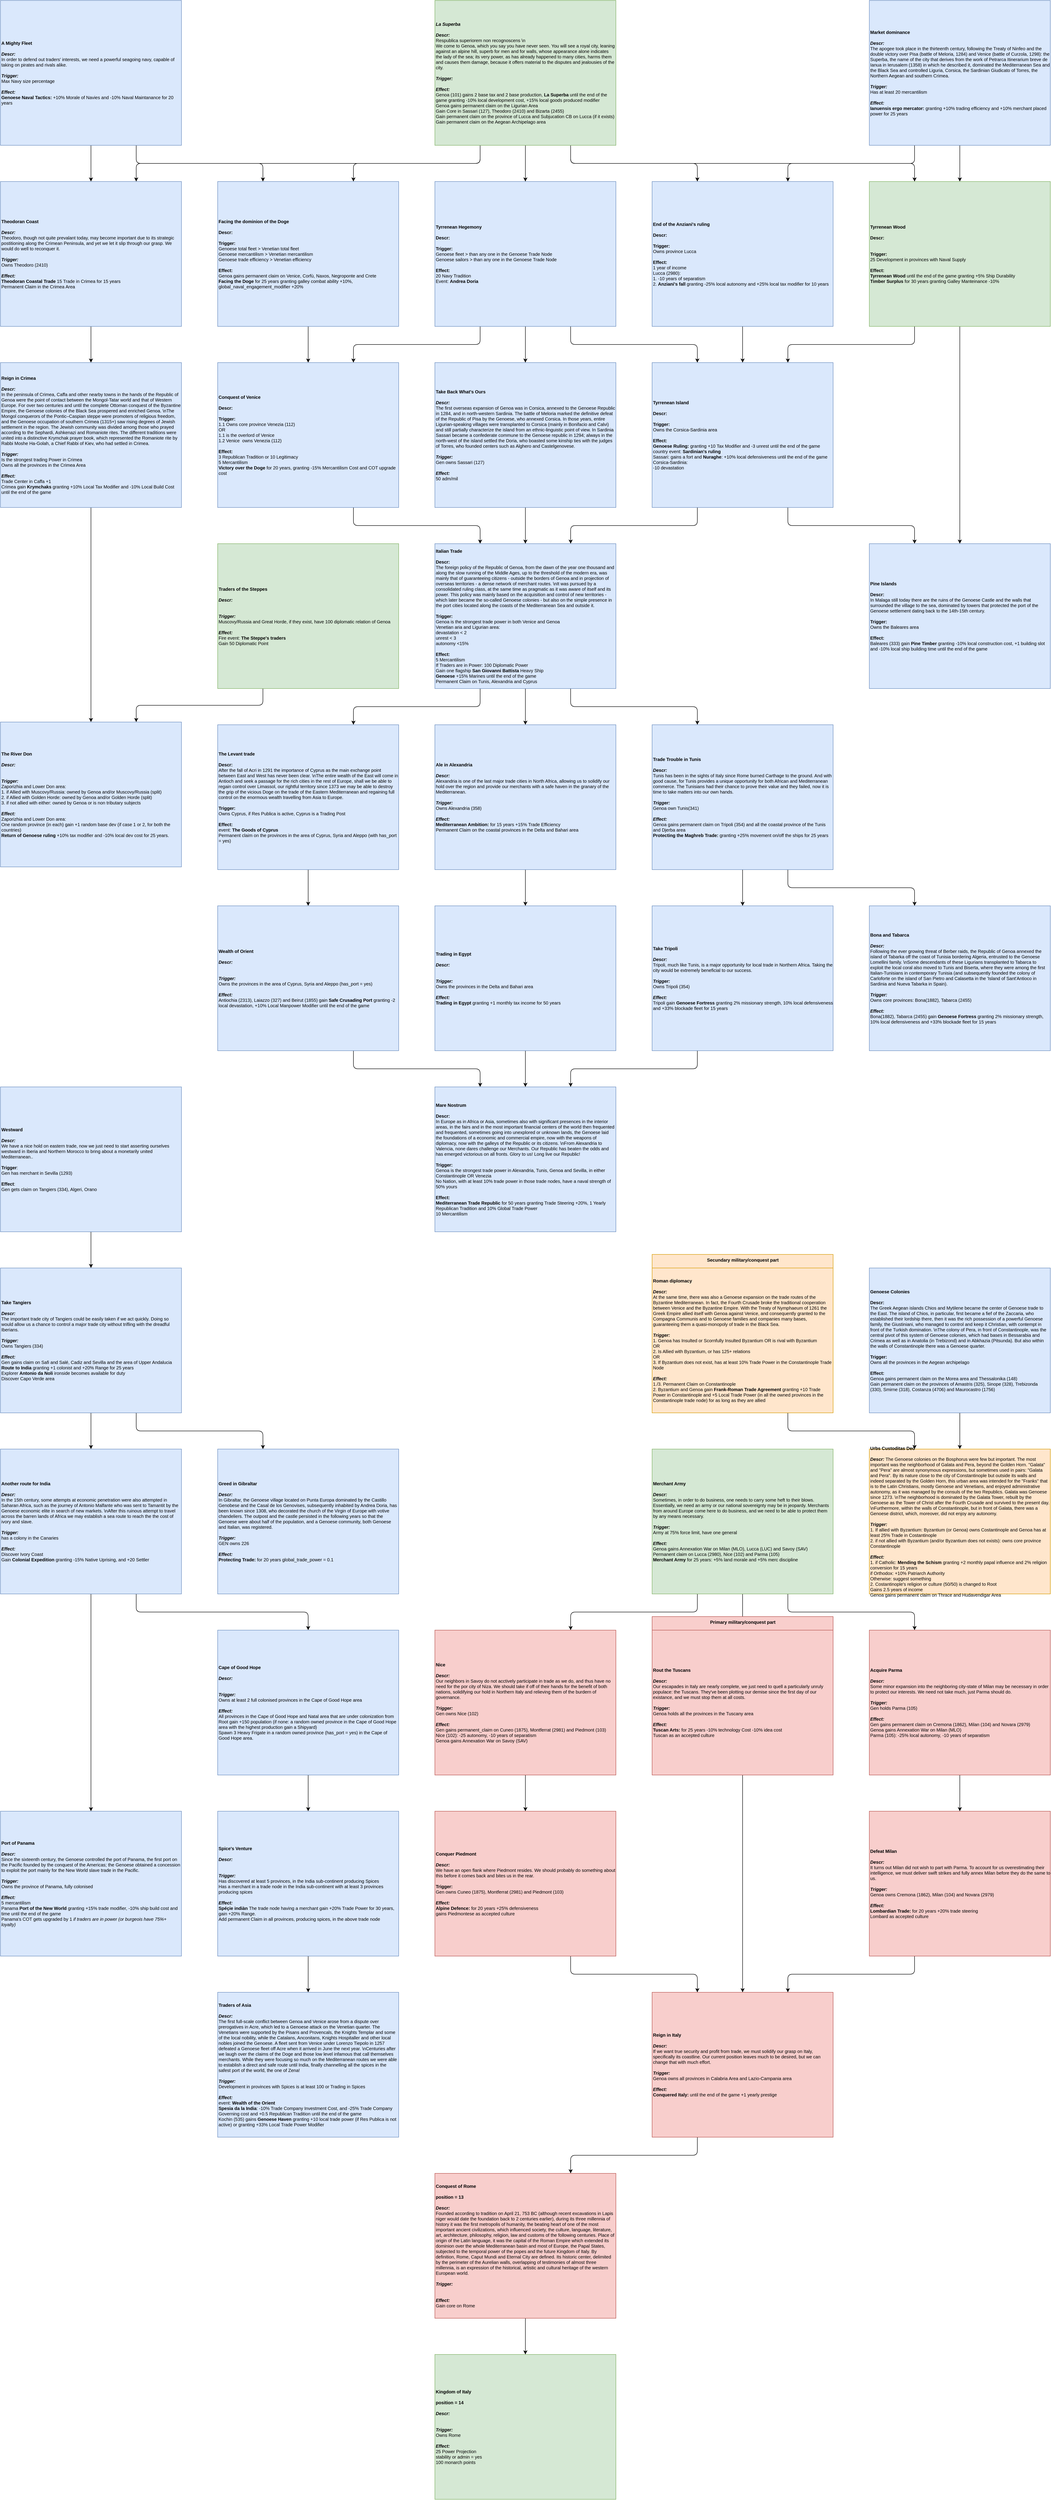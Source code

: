 <mxfile version="13.3.1" type="device" pages="3"><diagram id="kzSDAJDjx9IFy4JvHGh8" name="Missions"><mxGraphModel dx="6247" dy="2720" grid="1" gridSize="10" guides="1" tooltips="1" connect="1" arrows="1" fold="1" page="1" pageScale="1" pageWidth="827" pageHeight="1169" math="0" shadow="0"><root><mxCell id="0"/><mxCell id="1" style="" parent="0"/><mxCell id="1duMbpfqb4n2V9v_ifHp-9" style="edgeStyle=orthogonalEdgeStyle;rounded=1;orthogonalLoop=1;jettySize=auto;html=1;exitX=0.25;exitY=1;exitDx=0;exitDy=0;fontSize=12;entryX=0.75;entryY=0;entryDx=0;entryDy=0;" parent="1" source="VS-WX2oO7uqrwknDHlsG-1" target="VS-WX2oO7uqrwknDHlsG-9" edge="1"><mxGeometry relative="1" as="geometry"/></mxCell><mxCell id="bOzuorMYkFxrs2pDDm80-41" style="edgeStyle=orthogonalEdgeStyle;rounded=1;orthogonalLoop=1;jettySize=auto;html=1;exitX=0.75;exitY=1;exitDx=0;exitDy=0;startArrow=none;startFill=0;fontSize=12;entryX=0.25;entryY=0;entryDx=0;entryDy=0;" parent="1" source="VS-WX2oO7uqrwknDHlsG-1" target="hPDnU8tD-pXjRiQgZPrZ-10" edge="1"><mxGeometry relative="1" as="geometry"><mxPoint x="2020" y="3600" as="targetPoint"/></mxGeometry></mxCell><mxCell id="Hifq5IkfQWLHuLUF-LU--15" style="edgeStyle=orthogonalEdgeStyle;rounded=1;orthogonalLoop=1;jettySize=auto;html=1;exitX=0.5;exitY=1;exitDx=0;exitDy=0;" parent="1" source="VS-WX2oO7uqrwknDHlsG-1" target="hPDnU8tD-pXjRiQgZPrZ-11" edge="1"><mxGeometry relative="1" as="geometry"><mxPoint x="1640" y="3600" as="targetPoint"/></mxGeometry></mxCell><mxCell id="VS-WX2oO7uqrwknDHlsG-1" value="&lt;div style=&quot;font-size: 10px;&quot; align=&quot;left&quot;&gt;&lt;font style=&quot;font-size: 10px;&quot;&gt;&lt;b style=&quot;font-size: 10px;&quot;&gt;&lt;font style=&quot;font-size: 10px;&quot;&gt;Merchant Army&amp;nbsp;&lt;/font&gt;&lt;/b&gt;&lt;/font&gt;&lt;/div&gt;&lt;div style=&quot;font-size: 10px;&quot; align=&quot;left&quot;&gt;&lt;font style=&quot;font-size: 10px;&quot;&gt;&lt;b style=&quot;font-size: 10px;&quot;&gt;&lt;font style=&quot;font-size: 10px;&quot;&gt;&lt;br style=&quot;font-size: 10px;&quot;&gt;&lt;/font&gt;&lt;/b&gt;&lt;/font&gt;&lt;/div&gt;&lt;div style=&quot;font-size: 10px;&quot; align=&quot;left&quot;&gt;&lt;font style=&quot;font-size: 10px;&quot;&gt;&lt;span style=&quot;font-size: 10px;&quot;&gt;&lt;font style=&quot;font-size: 10px;&quot;&gt;&lt;i style=&quot;font-size: 10px;&quot;&gt;&lt;b style=&quot;font-size: 10px;&quot;&gt;Descr:&lt;/b&gt;&lt;/i&gt;&lt;/font&gt;&lt;/span&gt;&lt;/font&gt;&lt;/div&gt;&lt;div align=&quot;left&quot; style=&quot;font-size: 10px;&quot;&gt;&lt;div align=&quot;left&quot; style=&quot;font-size: 10px;&quot;&gt;Sometimes, in order to do business, one needs to carry some heft to their blows. Essentially, we need an army or our national sovereignty may be in jeopardy. Merchants from around Europe come here to do business, and we need to be able to protect them by any means necessary.&lt;br style=&quot;font-size: 10px;&quot;&gt;&lt;/div&gt;&lt;/div&gt;&lt;div style=&quot;font-size: 10px;&quot; align=&quot;left&quot;&gt;&lt;font style=&quot;font-size: 10px;&quot;&gt;&lt;br style=&quot;font-size: 10px;&quot;&gt;&lt;/font&gt;&lt;/div&gt;&lt;div style=&quot;font-size: 10px;&quot; align=&quot;left&quot;&gt;&lt;font style=&quot;font-size: 10px;&quot;&gt;&lt;b style=&quot;font-size: 10px;&quot;&gt;&lt;i style=&quot;font-size: 10px;&quot;&gt;Trigger:&lt;/i&gt;&lt;/b&gt;&lt;/font&gt;&lt;/div&gt;&lt;div style=&quot;font-size: 10px;&quot; align=&quot;left&quot;&gt;&lt;font style=&quot;font-size: 10px;&quot;&gt;Army at 75% force limit, have one general&lt;/font&gt;&lt;/div&gt;&lt;div style=&quot;font-size: 10px;&quot; align=&quot;left&quot;&gt;&lt;font style=&quot;font-size: 10px;&quot;&gt;&lt;br style=&quot;font-size: 10px;&quot;&gt;&lt;/font&gt;&lt;/div&gt;&lt;div style=&quot;font-size: 10px;&quot; align=&quot;left&quot;&gt;&lt;font style=&quot;font-size: 10px;&quot;&gt;&lt;font style=&quot;font-size: 10px;&quot;&gt;&lt;b style=&quot;font-size: 10px;&quot;&gt;&lt;i style=&quot;font-size: 10px;&quot;&gt;Effect:&lt;/i&gt;&lt;/b&gt;&lt;/font&gt;&lt;/font&gt;&lt;/div&gt;&lt;div style=&quot;font-size: 10px;&quot;&gt;Genoa gains Annexation War on Milan (MLO), Lucca (LUC) and Savoy (SAV)&lt;/div&gt;&lt;div style=&quot;font-size: 10px;&quot; align=&quot;left&quot;&gt;Permanent claim on Lucca (2980), Nice (102) and Parma (105)&lt;/div&gt;&lt;div style=&quot;font-size: 10px;&quot; align=&quot;left&quot;&gt;&lt;b style=&quot;font-size: 10px;&quot;&gt;Merchant Army&amp;nbsp;&lt;/b&gt;for 25 years: +5% land morale and +5% merc discipline&lt;/div&gt;" style="rounded=0;whiteSpace=wrap;html=1;align=left;fontSize=10;fillColor=#d5e8d4;strokeColor=#82b366;" parent="1" vertex="1"><mxGeometry x="1440" y="3200" width="400" height="320" as="geometry"/></mxCell><mxCell id="5CK45yjtFS3h5BH7e77X-17" style="edgeStyle=orthogonalEdgeStyle;rounded=1;orthogonalLoop=1;jettySize=auto;html=1;exitX=0.25;exitY=1;exitDx=0;exitDy=0;entryX=0.75;entryY=0;entryDx=0;entryDy=0;" parent="1" source="5CK45yjtFS3h5BH7e77X-1" target="h8s-hCxMcf2PMTDbwtCN-47" edge="1"><mxGeometry relative="1" as="geometry"/></mxCell><mxCell id="tRoSPN7hCHeyKKtWNS9s-1" style="edgeStyle=orthogonalEdgeStyle;rounded=1;orthogonalLoop=1;jettySize=auto;html=1;exitX=0.25;exitY=1;exitDx=0;exitDy=0;entryX=0.75;entryY=0;entryDx=0;entryDy=0;fontSize=12;" parent="1" source="5CK45yjtFS3h5BH7e77X-1" target="5CK45yjtFS3h5BH7e77X-3" edge="1"><mxGeometry relative="1" as="geometry"/></mxCell><mxCell id="iHa8HFuJrg4sgDQpIKfA-1" style="edgeStyle=orthogonalEdgeStyle;rounded=1;orthogonalLoop=1;jettySize=auto;html=1;exitX=0.75;exitY=1;exitDx=0;exitDy=0;entryX=0.25;entryY=0;entryDx=0;entryDy=0;" parent="1" source="5CK45yjtFS3h5BH7e77X-1" target="5CK45yjtFS3h5BH7e77X-5" edge="1"><mxGeometry relative="1" as="geometry"/></mxCell><mxCell id="s5wVwYORnGYLypMuc3j6-2" style="edgeStyle=orthogonalEdgeStyle;rounded=1;orthogonalLoop=1;jettySize=auto;html=1;exitX=0.75;exitY=1;exitDx=0;exitDy=0;entryX=0.25;entryY=0;entryDx=0;entryDy=0;" parent="1" source="5CK45yjtFS3h5BH7e77X-1" target="hPDnU8tD-pXjRiQgZPrZ-2" edge="1"><mxGeometry relative="1" as="geometry"/></mxCell><mxCell id="s5wVwYORnGYLypMuc3j6-3" value="" style="edgeStyle=orthogonalEdgeStyle;rounded=1;orthogonalLoop=1;jettySize=auto;html=1;" parent="1" source="5CK45yjtFS3h5BH7e77X-1" target="5CK45yjtFS3h5BH7e77X-7" edge="1"><mxGeometry relative="1" as="geometry"/></mxCell><mxCell id="5CK45yjtFS3h5BH7e77X-1" value="&lt;div style=&quot;font-size: 10px&quot;&gt;&lt;font style=&quot;font-size: 10px&quot;&gt;&lt;span style=&quot;font-size: 10px&quot;&gt;&lt;font style=&quot;font-size: 10px&quot;&gt;La Superba&lt;/font&gt;&lt;/span&gt;&lt;/font&gt;&lt;/div&gt;&lt;div&gt;&lt;div style=&quot;font-size: 10px&quot;&gt;&lt;br style=&quot;font-size: 10px&quot;&gt;&lt;/div&gt;&lt;div style=&quot;font-size: 10px&quot;&gt;Descr:&lt;/div&gt;&lt;div&gt;&lt;span style=&quot;font-style: normal ; font-weight: 400&quot;&gt;Respublica superiorem non recognoscens \n&lt;/span&gt;&lt;/div&gt;&lt;div&gt;&lt;span style=&quot;font-weight: normal ; font-style: normal&quot;&gt;We come to Genoa, which you say you have never seen. You will see a royal city, leaning against an alpine hill, superb for men and for walls, whose appearance alone indicates the lady of the sea; its very power, as has already happened to many cities, harms them and causes them damage, because it offers material to the disputes and jealousies of the city.&lt;/span&gt;&lt;br style=&quot;font-size: 10px&quot;&gt;&lt;/div&gt;&lt;div&gt;&lt;span style=&quot;font-weight: normal ; font-style: normal&quot;&gt;&lt;br&gt;&lt;/span&gt;&lt;/div&gt;&lt;div style=&quot;font-size: 10px&quot;&gt;Trigger:&amp;nbsp;&lt;/div&gt;&lt;div style=&quot;font-size: 10px&quot;&gt;&lt;br style=&quot;font-size: 10px&quot;&gt;&lt;/div&gt;&lt;div style=&quot;font-size: 10px&quot;&gt;Effect:&lt;/div&gt;&lt;div style=&quot;font-size: 10px&quot;&gt;&lt;span style=&quot;font-weight: normal ; font-style: normal ; font-size: 10px&quot;&gt;Genoa (101) gains 2 base tax and 2 base production, &lt;/span&gt;&lt;span style=&quot;font-style: normal ; font-size: 10px&quot;&gt;La Superba&lt;span style=&quot;font-weight: normal ; font-size: 10px&quot;&gt;&amp;nbsp;until the end of the game granting -10% local development cost, +15% local goods produced modifier&lt;/span&gt;&lt;/span&gt;&lt;/div&gt;&lt;div style=&quot;font-size: 10px&quot;&gt;&lt;span style=&quot;font-style: normal ; font-size: 10px&quot;&gt;&lt;span style=&quot;font-weight: normal ; font-size: 10px&quot;&gt;Genoa gains permanent claim on the Ligurian Area&lt;/span&gt;&lt;/span&gt;&lt;/div&gt;&lt;/div&gt;&lt;div style=&quot;font-size: 10px&quot;&gt;&lt;span style=&quot;font-style: normal ; font-weight: 400&quot;&gt;Gain Core in Sassari (127), Theodoro (2410) and Bizarta (2455)&lt;/span&gt;&lt;/div&gt;&lt;div style=&quot;font-size: 10px&quot;&gt;&lt;span style=&quot;font-style: normal ; font-weight: 400&quot;&gt;Gain permanent claim on the province of Lucca and Subjucation CB on Lucca (if it exists)&lt;/span&gt;&lt;/div&gt;&lt;div style=&quot;font-size: 10px&quot;&gt;&lt;span style=&quot;font-style: normal ; font-weight: 400&quot;&gt;Gain permanent claim on the Aegean Archipelago area&lt;/span&gt;&lt;/div&gt;" style="rounded=0;whiteSpace=wrap;html=1;align=left;fontSize=10;fillColor=#d5e8d4;strokeColor=#82b366;fontStyle=3;" parent="1" vertex="1"><mxGeometry x="960" width="400" height="320" as="geometry"/></mxCell><mxCell id="s5wVwYORnGYLypMuc3j6-4" value="" style="edgeStyle=orthogonalEdgeStyle;rounded=1;orthogonalLoop=1;jettySize=auto;html=1;" parent="1" source="5CK45yjtFS3h5BH7e77X-7" target="MhhXEf2dkMaLR8GYfWED-28" edge="1"><mxGeometry relative="1" as="geometry"/></mxCell><mxCell id="s5wVwYORnGYLypMuc3j6-5" style="edgeStyle=orthogonalEdgeStyle;rounded=1;orthogonalLoop=1;jettySize=auto;html=1;exitX=0.25;exitY=1;exitDx=0;exitDy=0;entryX=0.75;entryY=0;entryDx=0;entryDy=0;" parent="1" source="5CK45yjtFS3h5BH7e77X-7" target="Wf2l1YbB0dYnFI3cRupj-1" edge="1"><mxGeometry relative="1" as="geometry"/></mxCell><mxCell id="s5wVwYORnGYLypMuc3j6-6" style="edgeStyle=orthogonalEdgeStyle;rounded=1;orthogonalLoop=1;jettySize=auto;html=1;exitX=0.75;exitY=1;exitDx=0;exitDy=0;entryX=0.25;entryY=0;entryDx=0;entryDy=0;" parent="1" source="5CK45yjtFS3h5BH7e77X-7" target="Wf2l1YbB0dYnFI3cRupj-4" edge="1"><mxGeometry relative="1" as="geometry"/></mxCell><mxCell id="5CK45yjtFS3h5BH7e77X-7" value="&lt;div style=&quot;font-size: 10px&quot;&gt;&lt;b style=&quot;font-size: 10px&quot;&gt;&lt;font style=&quot;font-size: 10px&quot;&gt;Tyrrenean Hegemony&lt;/font&gt;&lt;/b&gt;&lt;/div&gt;&lt;div style=&quot;font-size: 10px&quot;&gt;&lt;b style=&quot;font-size: 10px&quot;&gt;&lt;br style=&quot;font-size: 10px&quot;&gt;&lt;/b&gt;&lt;/div&gt;&lt;div style=&quot;font-size: 10px&quot;&gt;&lt;b style=&quot;font-size: 10px&quot;&gt;Descr:&lt;/b&gt;&lt;/div&gt;&lt;div style=&quot;font-size: 10px&quot;&gt;&lt;br style=&quot;font-size: 10px&quot;&gt;&lt;/div&gt;&lt;div style=&quot;font-size: 10px&quot;&gt;&lt;b style=&quot;font-size: 10px&quot;&gt;Trigger:&amp;nbsp;&lt;/b&gt;&lt;/div&gt;&lt;div style=&quot;font-size: 10px&quot;&gt;Genoese fleet &amp;gt; than any one in the Genoese Trade Node&lt;/div&gt;&lt;div style=&quot;font-size: 10px&quot;&gt;Genoese sailors &amp;gt; than any one in the Genoese Trade Node&amp;nbsp;&lt;/div&gt;&lt;div style=&quot;font-size: 10px&quot;&gt;&lt;b style=&quot;font-size: 10px&quot;&gt;&lt;br style=&quot;font-size: 10px&quot;&gt;&lt;/b&gt;&lt;/div&gt;&lt;div style=&quot;font-size: 10px&quot;&gt;&lt;b style=&quot;font-size: 10px&quot;&gt;Effect:&lt;/b&gt;&lt;/div&gt;&lt;div style=&quot;font-size: 10px&quot;&gt;20 Navy Tradition&lt;/div&gt;&lt;div style=&quot;font-size: 10px&quot;&gt;Event: &lt;b&gt;Andrea Doria&lt;/b&gt;&lt;/div&gt;" style="rounded=0;whiteSpace=wrap;html=1;align=left;fontSize=10;fillColor=#dae8fc;strokeColor=#6c8ebf;" parent="1" vertex="1"><mxGeometry x="960" y="400" width="400" height="320" as="geometry"/></mxCell><mxCell id="Wf2l1YbB0dYnFI3cRupj-6" style="edgeStyle=orthogonalEdgeStyle;rounded=1;orthogonalLoop=1;jettySize=auto;html=1;exitX=0.25;exitY=1;exitDx=0;exitDy=0;entryX=0.75;entryY=0;entryDx=0;entryDy=0;" parent="1" source="Wf2l1YbB0dYnFI3cRupj-4" target="5CK45yjtFS3h5BH7e77X-10" edge="1"><mxGeometry relative="1" as="geometry"/></mxCell><mxCell id="s5wVwYORnGYLypMuc3j6-10" style="edgeStyle=orthogonalEdgeStyle;rounded=1;orthogonalLoop=1;jettySize=auto;html=1;exitX=0.75;exitY=1;exitDx=0;exitDy=0;entryX=0.25;entryY=0;entryDx=0;entryDy=0;" parent="1" source="Wf2l1YbB0dYnFI3cRupj-4" target="NSebGPB1HEUB-wngPni_-6" edge="1"><mxGeometry relative="1" as="geometry"/></mxCell><mxCell id="Wf2l1YbB0dYnFI3cRupj-4" value="&lt;div style=&quot;font-size: 10px&quot;&gt;&lt;b style=&quot;font-size: 10px&quot;&gt;&lt;font style=&quot;font-size: 10px&quot;&gt;Tyrrenean Island&lt;/font&gt;&lt;/b&gt;&lt;/div&gt;&lt;div style=&quot;font-size: 10px&quot;&gt;&lt;b style=&quot;font-size: 10px&quot;&gt;&lt;br style=&quot;font-size: 10px&quot;&gt;&lt;/b&gt;&lt;/div&gt;&lt;div style=&quot;font-size: 10px&quot;&gt;&lt;b style=&quot;font-size: 10px&quot;&gt;Descr:&lt;/b&gt;&lt;/div&gt;&lt;div style=&quot;font-size: 10px&quot;&gt;&lt;br style=&quot;font-size: 10px&quot;&gt;&lt;/div&gt;&lt;div style=&quot;font-size: 10px&quot;&gt;&lt;b style=&quot;font-size: 10px&quot;&gt;Trigger:&amp;nbsp;&lt;/b&gt;&lt;/div&gt;&lt;div style=&quot;font-size: 10px&quot;&gt;Owns the Corsica-Sardinia area&lt;/div&gt;&lt;div style=&quot;font-size: 10px&quot;&gt;&lt;b style=&quot;font-size: 10px&quot;&gt;&lt;br style=&quot;font-size: 10px&quot;&gt;&lt;/b&gt;&lt;/div&gt;&lt;div style=&quot;font-size: 10px&quot;&gt;&lt;b style=&quot;font-size: 10px&quot;&gt;Effect:&lt;/b&gt;&lt;/div&gt;&lt;div style=&quot;font-size: 10px&quot;&gt;&lt;b&gt;Genoese Ruling: &lt;/b&gt;granting +10 Tax Modifier and -3 unrest until the end of the game&lt;/div&gt;&lt;div style=&quot;font-size: 10px&quot;&gt;country event: &lt;b&gt;Sardinian's ruling&lt;/b&gt;&lt;/div&gt;&lt;div style=&quot;font-size: 10px&quot;&gt;Sassari:&amp;nbsp;gains a fort and &lt;b&gt;Nuraghe&lt;/b&gt;: +10% local defensiveness until the end of the game&lt;/div&gt;&lt;div style=&quot;font-size: 10px&quot;&gt;&lt;div&gt;Corsica-Sardinia:&lt;/div&gt;&lt;div&gt;-10 devastation&lt;/div&gt;&lt;/div&gt;" style="rounded=0;whiteSpace=wrap;html=1;align=left;fontSize=10;fillColor=#dae8fc;strokeColor=#6c8ebf;" parent="1" vertex="1"><mxGeometry x="1440" y="800" width="400" height="320" as="geometry"/></mxCell><mxCell id="iHa8HFuJrg4sgDQpIKfA-5" value="" style="edgeStyle=orthogonalEdgeStyle;rounded=1;orthogonalLoop=1;jettySize=auto;html=1;" parent="1" source="5CK45yjtFS3h5BH7e77X-5" target="Wf2l1YbB0dYnFI3cRupj-4" edge="1"><mxGeometry relative="1" as="geometry"/></mxCell><mxCell id="5CK45yjtFS3h5BH7e77X-5" value="&lt;div style=&quot;font-size: 10px&quot;&gt;&lt;font style=&quot;font-size: 10px&quot;&gt;&lt;b style=&quot;font-size: 10px&quot;&gt;&lt;font style=&quot;font-size: 10px&quot;&gt;End of the Anziani's ruling&lt;/font&gt;&lt;/b&gt;&lt;/font&gt;&lt;/div&gt;&lt;div style=&quot;font-size: 10px&quot;&gt;&lt;b style=&quot;font-size: 10px&quot;&gt;&lt;br style=&quot;font-size: 10px&quot;&gt;&lt;/b&gt;&lt;/div&gt;&lt;div style=&quot;font-size: 10px&quot;&gt;&lt;b style=&quot;font-size: 10px&quot;&gt;Descr:&lt;/b&gt;&lt;/div&gt;&lt;div style=&quot;font-size: 10px&quot;&gt;&lt;b style=&quot;font-size: 10px&quot;&gt;&lt;br style=&quot;font-size: 10px&quot;&gt;&lt;/b&gt;&lt;/div&gt;&lt;div style=&quot;font-size: 10px&quot;&gt;&lt;b style=&quot;font-size: 10px&quot;&gt;Trigger:&amp;nbsp;&lt;/b&gt;&lt;/div&gt;&lt;div style=&quot;font-size: 10px&quot;&gt;&lt;span style=&quot;font-size: 10px&quot;&gt;Owns province Lucca&lt;/span&gt;&lt;/div&gt;&lt;div style=&quot;font-size: 10px&quot;&gt;&lt;span style=&quot;font-size: 10px&quot;&gt;&lt;br&gt;&lt;/span&gt;&lt;/div&gt;&lt;div style=&quot;font-size: 10px&quot;&gt;&lt;b style=&quot;font-size: 10px&quot;&gt;Effect:&lt;/b&gt;&lt;/div&gt;&lt;div style=&quot;font-size: 10px&quot;&gt;1 year of income&lt;/div&gt;&lt;div style=&quot;font-size: 10px&quot;&gt;Lucca (2980):&lt;/div&gt;&lt;div style=&quot;font-size: 10px&quot;&gt;1. -10 years of separatism&lt;/div&gt;&lt;div style=&quot;font-size: 10px&quot;&gt;2. &lt;b&gt;Anziani's fall&lt;/b&gt;&amp;nbsp;granting -25% local autonomy and +25% local tax modifier for 10 years&amp;nbsp;&lt;/div&gt;" style="rounded=0;whiteSpace=wrap;html=1;align=left;fontSize=10;fillColor=#dae8fc;strokeColor=#6c8ebf;" parent="1" vertex="1"><mxGeometry x="1440" y="400" width="400" height="320" as="geometry"/></mxCell><mxCell id="NSebGPB1HEUB-wngPni_-6" value="&lt;div style=&quot;font-size: 10px&quot;&gt;&lt;font style=&quot;font-size: 10px&quot;&gt;&lt;b style=&quot;font-size: 10px&quot;&gt;&lt;font style=&quot;font-size: 10px&quot;&gt;Pine Islands&lt;/font&gt;&lt;/b&gt;&lt;/font&gt;&lt;/div&gt;&lt;div style=&quot;font-size: 10px&quot;&gt;&lt;b style=&quot;font-size: 10px&quot;&gt;&lt;br style=&quot;font-size: 10px&quot;&gt;&lt;/b&gt;&lt;/div&gt;&lt;div style=&quot;font-size: 10px&quot;&gt;&lt;b style=&quot;font-size: 10px&quot;&gt;Descr:&lt;/b&gt;&lt;/div&gt;&lt;div style=&quot;font-size: 10px&quot;&gt;&lt;span class=&quot;tlid-translation translation&quot; lang=&quot;en&quot;&gt;In Malaga still today there are the ruins of the Genoese Castle and the walls that surrounded the village to the sea, dominated by towers that protected the port of the Genoese settlement dating back to the 14th-15th century.&lt;/span&gt;&lt;b style=&quot;font-size: 10px&quot;&gt;&lt;br style=&quot;font-size: 10px&quot;&gt;&lt;/b&gt;&lt;/div&gt;&lt;div style=&quot;font-size: 10px&quot;&gt;&lt;span class=&quot;tlid-translation translation&quot; lang=&quot;en&quot;&gt;&lt;br&gt;&lt;/span&gt;&lt;/div&gt;&lt;div style=&quot;font-size: 10px&quot;&gt;&lt;b style=&quot;font-size: 10px&quot;&gt;Trigger:&amp;nbsp;&lt;/b&gt;&lt;/div&gt;&lt;div style=&quot;font-size: 10px&quot;&gt;Owns the Baleares area&lt;/div&gt;&lt;div style=&quot;font-size: 10px&quot;&gt;&lt;br style=&quot;font-size: 10px&quot;&gt;&lt;/div&gt;&lt;div style=&quot;font-size: 10px&quot;&gt;&lt;b style=&quot;font-size: 10px&quot;&gt;Effect:&lt;/b&gt;&lt;/div&gt;&lt;div style=&quot;font-size: 10px&quot;&gt;Baleares (333) gain &lt;b&gt;Pine Timber&lt;/b&gt;&amp;nbsp;granting -10% local construction cost, +1 building slot and -10% local ship building time until the end of the game&lt;/div&gt;" style="rounded=0;whiteSpace=wrap;html=1;align=left;fontSize=10;fillColor=#dae8fc;strokeColor=#6c8ebf;" parent="1" vertex="1"><mxGeometry x="1920" y="1200" width="400" height="320" as="geometry"/></mxCell><mxCell id="Wf2l1YbB0dYnFI3cRupj-2" value="" style="edgeStyle=orthogonalEdgeStyle;rounded=1;orthogonalLoop=1;jettySize=auto;html=1;" parent="1" source="5CK45yjtFS3h5BH7e77X-3" target="Wf2l1YbB0dYnFI3cRupj-1" edge="1"><mxGeometry relative="1" as="geometry"/></mxCell><mxCell id="5CK45yjtFS3h5BH7e77X-3" value="&lt;div style=&quot;font-size: 10px&quot;&gt;&lt;b style=&quot;font-size: 10px&quot;&gt;&lt;font style=&quot;font-size: 10px&quot;&gt;Facing the dominion of the Doge&lt;/font&gt;&lt;/b&gt;&lt;/div&gt;&lt;div style=&quot;font-size: 10px&quot;&gt;&lt;b style=&quot;font-size: 10px&quot;&gt;&lt;br style=&quot;font-size: 10px&quot;&gt;&lt;/b&gt;&lt;/div&gt;&lt;div style=&quot;font-size: 10px&quot;&gt;&lt;b style=&quot;font-size: 10px&quot;&gt;Descr:&lt;/b&gt;&lt;/div&gt;&lt;div style=&quot;font-size: 10px&quot;&gt;&lt;b style=&quot;font-size: 10px&quot;&gt;&lt;br style=&quot;font-size: 10px&quot;&gt;&lt;/b&gt;&lt;/div&gt;&lt;div style=&quot;font-size: 10px&quot;&gt;&lt;b style=&quot;font-size: 10px&quot;&gt;Trigger:&amp;nbsp;&lt;/b&gt;&lt;/div&gt;&lt;div style=&quot;font-size: 10px&quot;&gt;&lt;span style=&quot;font-size: 10px&quot;&gt;Genoese total fleet &amp;gt; Venetian total fleet&lt;/span&gt;&lt;br style=&quot;font-size: 10px&quot;&gt;&lt;/div&gt;&lt;div style=&quot;font-size: 10px&quot;&gt;Genoese mercantilism &amp;gt; Venetian mercantilism&lt;/div&gt;&lt;div style=&quot;font-size: 10px&quot;&gt;Genoese trade efficiency &amp;gt; Venetian efficiency&lt;/div&gt;&lt;div style=&quot;font-size: 10px&quot;&gt;&lt;b style=&quot;font-size: 10px&quot;&gt;&lt;br style=&quot;font-size: 10px&quot;&gt;&lt;/b&gt;&lt;/div&gt;&lt;div style=&quot;font-size: 10px&quot;&gt;&lt;b style=&quot;font-size: 10px&quot;&gt;Effect:&lt;/b&gt;&lt;/div&gt;&lt;div style=&quot;font-size: 10px&quot;&gt;Genoa gains permanent claim on Venice, Corfù, Naxos, Negroponte and Crete&lt;/div&gt;&lt;div style=&quot;font-size: 10px&quot;&gt;&lt;b style=&quot;font-size: 10px&quot;&gt;Facing the Doge&lt;/b&gt;&amp;nbsp;for 25 years granting galley combat ability +10%, global_naval_engagement_modifier +20%&lt;/div&gt;" style="rounded=0;whiteSpace=wrap;html=1;align=left;fontSize=10;fillColor=#dae8fc;strokeColor=#6c8ebf;" parent="1" vertex="1"><mxGeometry x="480" y="400" width="400" height="320" as="geometry"/></mxCell><mxCell id="Wf2l1YbB0dYnFI3cRupj-3" style="edgeStyle=orthogonalEdgeStyle;rounded=1;orthogonalLoop=1;jettySize=auto;html=1;exitX=0.75;exitY=1;exitDx=0;exitDy=0;entryX=0.25;entryY=0;entryDx=0;entryDy=0;" parent="1" source="Wf2l1YbB0dYnFI3cRupj-1" target="5CK45yjtFS3h5BH7e77X-10" edge="1"><mxGeometry relative="1" as="geometry"/></mxCell><mxCell id="Wf2l1YbB0dYnFI3cRupj-1" value="&lt;div style=&quot;font-size: 10px&quot;&gt;&lt;b style=&quot;font-size: 10px&quot;&gt;&lt;font style=&quot;font-size: 10px&quot;&gt;Conquest of Venice&lt;/font&gt;&lt;/b&gt;&lt;/div&gt;&lt;div style=&quot;font-size: 10px&quot;&gt;&lt;b style=&quot;font-size: 10px&quot;&gt;&lt;br style=&quot;font-size: 10px&quot;&gt;&lt;/b&gt;&lt;/div&gt;&lt;div style=&quot;font-size: 10px&quot;&gt;&lt;b style=&quot;font-size: 10px&quot;&gt;Descr:&lt;/b&gt;&lt;/div&gt;&lt;div style=&quot;font-size: 10px&quot;&gt;&lt;b style=&quot;font-size: 10px&quot;&gt;&lt;br style=&quot;font-size: 10px&quot;&gt;&lt;/b&gt;&lt;/div&gt;&lt;div style=&quot;font-size: 10px&quot;&gt;&lt;b style=&quot;font-size: 10px&quot;&gt;Trigger:&amp;nbsp;&lt;/b&gt;&lt;/div&gt;&lt;div style=&quot;font-size: 10px&quot;&gt;1.1 Owns core province Venezia (112)&amp;nbsp;&lt;/div&gt;&lt;div style=&quot;font-size: 10px&quot;&gt;OR&lt;/div&gt;&lt;div style=&quot;font-size: 10px&quot;&gt;1.1 is the overlord of Venice&lt;/div&gt;&lt;div style=&quot;font-size: 10px&quot;&gt;1.2 Venice&amp;nbsp; owns Venezia (112)&lt;/div&gt;&lt;div style=&quot;font-size: 10px&quot;&gt;&lt;b style=&quot;font-size: 10px&quot;&gt;&lt;br style=&quot;font-size: 10px&quot;&gt;&lt;/b&gt;&lt;/div&gt;&lt;div style=&quot;font-size: 10px&quot;&gt;&lt;b style=&quot;font-size: 10px&quot;&gt;Effect:&lt;/b&gt;&lt;/div&gt;3 Republican Tradition or 10 Legitimacy&lt;br&gt;5 Mercantilism&lt;br&gt;&lt;div style=&quot;font-size: 10px&quot;&gt;&lt;b&gt;Victory over the Doge&lt;/b&gt;&amp;nbsp;&lt;span&gt;for 20 years, granting -15% Mercantilism Cost and COT upgrade cost&lt;/span&gt;&lt;/div&gt;" style="rounded=0;whiteSpace=wrap;html=1;align=left;fontSize=10;fillColor=#dae8fc;strokeColor=#6c8ebf;" parent="1" vertex="1"><mxGeometry x="480" y="800" width="400" height="320" as="geometry"/></mxCell><mxCell id="5CK45yjtFS3h5BH7e77X-23" style="edgeStyle=orthogonalEdgeStyle;rounded=1;orthogonalLoop=1;jettySize=auto;html=1;exitX=0.75;exitY=1;exitDx=0;exitDy=0;entryX=0.25;entryY=0;entryDx=0;entryDy=0;" parent="1" source="5CK45yjtFS3h5BH7e77X-10" target="Hifq5IkfQWLHuLUF-LU--24" edge="1"><mxGeometry relative="1" as="geometry"/></mxCell><mxCell id="5CK45yjtFS3h5BH7e77X-24" style="edgeStyle=orthogonalEdgeStyle;rounded=1;orthogonalLoop=1;jettySize=auto;html=1;" parent="1" source="5CK45yjtFS3h5BH7e77X-10" target="AaOpGOsad8hZdVqj_prO-31" edge="1"><mxGeometry relative="1" as="geometry"/></mxCell><mxCell id="Ioh1LNcD2GaLxkJBl_yL-5" style="edgeStyle=orthogonalEdgeStyle;rounded=1;orthogonalLoop=1;jettySize=auto;html=1;exitX=0.25;exitY=1;exitDx=0;exitDy=0;fontColor=#FF0000;entryX=0.75;entryY=0;entryDx=0;entryDy=0;" parent="1" source="5CK45yjtFS3h5BH7e77X-10" target="5CK45yjtFS3h5BH7e77X-25" edge="1"><mxGeometry relative="1" as="geometry"/></mxCell><mxCell id="5CK45yjtFS3h5BH7e77X-10" value="&lt;div style=&quot;font-size: 10px&quot;&gt;&lt;b style=&quot;font-size: 10px&quot;&gt;&lt;font style=&quot;font-size: 10px&quot;&gt;Italian Trade&lt;/font&gt;&lt;/b&gt;&lt;/div&gt;&lt;div style=&quot;font-size: 10px&quot;&gt;&lt;b style=&quot;font-size: 10px&quot;&gt;&lt;br style=&quot;font-size: 10px&quot;&gt;&lt;/b&gt;&lt;/div&gt;&lt;div style=&quot;font-size: 10px&quot;&gt;&lt;b style=&quot;font-size: 10px&quot;&gt;Descr:&lt;/b&gt;&lt;/div&gt;&lt;div style=&quot;font-size: 10px&quot;&gt;&lt;span class=&quot;tlid-translation translation&quot; lang=&quot;en&quot;&gt;&lt;span title=&quot;&quot; class=&quot;&quot;&gt;The foreign policy of the Republic of Genoa, from the dawn of the year one thousand and along the slow running of the Middle Ages, up to the threshold of the modern era, was mainly that of guaranteeing citizens - outside the borders of Genoa and in&lt;/span&gt; &lt;span title=&quot;&quot; class=&quot;&quot;&gt;projection of overseas territories - a dense network of merchant routes. \n&lt;/span&gt;&lt;span title=&quot;&quot; class=&quot;&quot;&gt;It was pursued by a consolidated ruling class, at the same time as pragmatic as it was aware of itself and its power.&lt;/span&gt; &lt;span title=&quot;&quot; class=&quot;&quot;&gt;This policy was mainly based on the acquisition and control of new territories - which later became the so-called Genoese colonies - but also on the simple presence in the port cities located along the coasts of the Mediterranean Sea and outside it.&lt;/span&gt;&lt;/span&gt;&lt;b style=&quot;font-size: 10px&quot;&gt;&lt;br style=&quot;font-size: 10px&quot;&gt;&lt;/b&gt;&lt;/div&gt;&lt;div style=&quot;font-size: 10px&quot;&gt;&lt;span class=&quot;tlid-translation translation&quot; lang=&quot;en&quot;&gt;&lt;span title=&quot;&quot; class=&quot;&quot;&gt;&lt;br&gt;&lt;/span&gt;&lt;/span&gt;&lt;/div&gt;&lt;div style=&quot;font-size: 10px&quot;&gt;&lt;b style=&quot;font-size: 10px&quot;&gt;Trigger:&amp;nbsp;&lt;/b&gt;&lt;/div&gt;&lt;div style=&quot;font-size: 10px&quot;&gt;Genoa is the strongest trade power in both Venice and Genoa&lt;/div&gt;&lt;div style=&quot;font-size: 10px&quot;&gt;Venetian aria and Ligurian area:&lt;/div&gt;&lt;div style=&quot;font-size: 10px&quot;&gt;devastation &amp;lt; 2&lt;/div&gt;&lt;div style=&quot;font-size: 10px&quot;&gt;&lt;span&gt;unrest &amp;lt; 3&lt;/span&gt;&lt;/div&gt;&lt;div style=&quot;font-size: 10px&quot;&gt;&lt;span&gt;autonomy &amp;lt;15%&lt;/span&gt;&lt;/div&gt;&lt;div style=&quot;font-size: 10px&quot;&gt;&lt;b style=&quot;font-size: 10px&quot;&gt;&lt;br style=&quot;font-size: 10px&quot;&gt;&lt;/b&gt;&lt;/div&gt;&lt;div style=&quot;font-size: 10px&quot;&gt;&lt;b style=&quot;font-size: 10px&quot;&gt;Effect:&lt;/b&gt;&lt;/div&gt;&lt;div style=&quot;font-size: 10px&quot;&gt;5 Mercantilism&lt;/div&gt;&lt;div style=&quot;font-size: 10px&quot;&gt;If Traders are in Power: 100 Diplomatic Power&lt;/div&gt;&lt;div style=&quot;font-size: 10px&quot;&gt;Gain one flagship&lt;b&gt;&amp;nbsp;San Giovanni Battista&lt;/b&gt;&amp;nbsp;Heavy Ship&lt;/div&gt;&lt;div style=&quot;font-size: 10px&quot;&gt;&lt;b&gt;Genoese&lt;/b&gt;&amp;nbsp;+15% Marines until the end of the game&lt;/div&gt;&lt;div style=&quot;font-size: 10px&quot;&gt;Permanent Claim on Tunis, Alexandria and Cyprus&lt;/div&gt;" style="rounded=0;whiteSpace=wrap;html=1;align=left;fontSize=10;fillColor=#dae8fc;strokeColor=#6c8ebf;" parent="1" vertex="1"><mxGeometry x="960" y="1200" width="400" height="320" as="geometry"/></mxCell><mxCell id="Ioh1LNcD2GaLxkJBl_yL-14" style="edgeStyle=orthogonalEdgeStyle;rounded=1;orthogonalLoop=1;jettySize=auto;html=1;exitX=0.5;exitY=1;exitDx=0;exitDy=0;fontColor=#FF0000;" parent="1" source="5CK45yjtFS3h5BH7e77X-27" target="Hifq5IkfQWLHuLUF-LU--10" edge="1"><mxGeometry relative="1" as="geometry"/></mxCell><mxCell id="5CK45yjtFS3h5BH7e77X-27" value="&lt;div style=&quot;font-size: 10px&quot;&gt;&lt;b style=&quot;font-size: 10px&quot;&gt;&lt;font style=&quot;font-size: 10px&quot;&gt;Genoese Colonies&lt;/font&gt;&lt;/b&gt;&lt;/div&gt;&lt;div style=&quot;font-size: 10px&quot;&gt;&lt;b style=&quot;font-size: 10px&quot;&gt;&lt;br style=&quot;font-size: 10px&quot;&gt;&lt;/b&gt;&lt;/div&gt;&lt;div style=&quot;font-size: 10px&quot;&gt;&lt;b style=&quot;font-size: 10px&quot;&gt;Descr:&lt;/b&gt;&lt;/div&gt;&lt;div style=&quot;font-size: 10px&quot;&gt;&lt;span class=&quot;tlid-translation translation&quot; lang=&quot;en&quot;&gt;&lt;span title=&quot;&quot;&gt;The Greek Aegean islands Chios and Mytilene became the center of Genoese trade to the East.&lt;/span&gt; &lt;span title=&quot;&quot; class=&quot;&quot;&gt;The island of Chios, in particular, first became a fief of the Zaccaria, who established their lordship there, then it was the rich possession of a powerful Genoese family, the Giustiniani, who managed to control and keep it Christian, with contempt in front of the Turkish domination. \nThe colony of Pera, in front of Constantinople, was the central pivot of this system of Genoese colonies, which had bases in Bessarabia and Crimea as well as in Anatolia (in Trebizond) and in Abkhazia (Pitsunda). But also within the walls of Constantinople there was a Genoese quarter.&lt;/span&gt;&lt;/span&gt;&lt;b style=&quot;font-size: 10px&quot;&gt;&lt;br style=&quot;font-size: 10px&quot;&gt;&lt;/b&gt;&lt;/div&gt;&lt;div style=&quot;font-size: 10px&quot;&gt;&lt;span class=&quot;tlid-translation translation&quot; lang=&quot;en&quot;&gt;&lt;span title=&quot;&quot; class=&quot;&quot;&gt;&lt;br&gt;&lt;/span&gt;&lt;/span&gt;&lt;/div&gt;&lt;div style=&quot;font-size: 10px&quot;&gt;&lt;b style=&quot;font-size: 10px&quot;&gt;Trigger:&amp;nbsp;&lt;/b&gt;&lt;/div&gt;&lt;div style=&quot;font-size: 10px&quot;&gt;&lt;span style=&quot;font-size: 10px&quot;&gt;Owns all the provinces in the Aegean archipelago&lt;/span&gt;&lt;/div&gt;&lt;div style=&quot;font-size: 10px&quot;&gt;&lt;span style=&quot;font-size: 10px&quot;&gt;&lt;br&gt;&lt;/span&gt;&lt;/div&gt;&lt;div style=&quot;font-size: 10px&quot;&gt;&lt;b style=&quot;font-size: 10px&quot;&gt;Effect:&lt;/b&gt;&lt;/div&gt;&lt;div style=&quot;font-size: 10px&quot;&gt;Genoa gains permanent claim on the Morea area and Thessalonika (148)&lt;/div&gt;Gain permanent claim on the provinces of Amastris (325), Sinope (328), Trebizonda (330), Smirne (318), Costanza (4706) and Maurocastro (1756)" style="rounded=0;whiteSpace=wrap;html=1;align=left;fontSize=10;fillColor=#dae8fc;strokeColor=#6c8ebf;" parent="1" vertex="1"><mxGeometry x="1920" y="2800" width="400" height="320" as="geometry"/></mxCell><mxCell id="Ioh1LNcD2GaLxkJBl_yL-10" value="" style="edgeStyle=orthogonalEdgeStyle;rounded=1;orthogonalLoop=1;jettySize=auto;html=1;fontColor=#FF0000;" parent="1" source="5CK45yjtFS3h5BH7e77X-25" target="Ioh1LNcD2GaLxkJBl_yL-7" edge="1"><mxGeometry relative="1" as="geometry"/></mxCell><mxCell id="5CK45yjtFS3h5BH7e77X-25" value="&lt;div style=&quot;font-size: 10px&quot;&gt;&lt;b style=&quot;font-size: 10px&quot;&gt;&lt;font style=&quot;font-size: 10px&quot;&gt;The Levant trade&lt;/font&gt;&lt;/b&gt;&lt;/div&gt;&lt;div style=&quot;font-size: 10px&quot;&gt;&lt;b style=&quot;font-size: 10px&quot;&gt;&lt;br style=&quot;font-size: 10px&quot;&gt;&lt;/b&gt;&lt;/div&gt;&lt;div style=&quot;font-size: 10px&quot;&gt;&lt;b style=&quot;font-size: 10px&quot;&gt;Descr:&lt;/b&gt;&lt;/div&gt;&lt;div style=&quot;font-size: 10px&quot;&gt;After the fall of Acri in 1291 the importance of Cyprus as the main exchange point between East and West has never been clear. \nThe entire wealth of the East will come in Antioch and seek a passage for the rich cities in the rest of Europe, shall we be able to regain control over Limassol, our rightful territory since 1373 we may be able to destroy the grip of the vicious Doge on the trade of the Eastern Mediterranean and regaining full control on the enormous wealth travelling from Asia to Europe.&lt;b style=&quot;font-size: 10px&quot;&gt;&lt;br style=&quot;font-size: 10px&quot;&gt;&lt;/b&gt;&lt;/div&gt;&lt;div style=&quot;font-size: 10px&quot;&gt;&lt;br&gt;&lt;/div&gt;&lt;div style=&quot;font-size: 10px&quot;&gt;&lt;b style=&quot;font-size: 10px&quot;&gt;Trigger:&lt;/b&gt;&lt;/div&gt;&lt;div style=&quot;font-size: 10px&quot;&gt;Owns Cyprus, if Res Publica is active, Cyprus is a Trading Post&lt;/div&gt;&lt;div style=&quot;font-size: 10px&quot;&gt;&lt;b style=&quot;font-size: 10px&quot;&gt;&lt;br style=&quot;font-size: 10px&quot;&gt;&lt;/b&gt;&lt;/div&gt;&lt;div style=&quot;font-size: 10px&quot;&gt;&lt;b style=&quot;font-size: 10px&quot;&gt;Effect:&lt;/b&gt;&lt;/div&gt;&lt;div style=&quot;font-size: 10px&quot;&gt;event: &lt;b style=&quot;font-size: 10px&quot;&gt;The Goods of Cyprus&lt;/b&gt;&lt;/div&gt;&lt;div style=&quot;font-size: 10px&quot;&gt;Permanent claim on the provinces in the area of Cyprus, Syria and Aleppo (with has_port = yes)&lt;/div&gt;" style="rounded=0;whiteSpace=wrap;html=1;align=left;fontSize=10;fillColor=#dae8fc;strokeColor=#6c8ebf;" parent="1" vertex="1"><mxGeometry x="480" y="1600" width="400" height="320" as="geometry"/></mxCell><mxCell id="Hifq5IkfQWLHuLUF-LU--10" value="&lt;div style=&quot;font-size: 10px&quot; align=&quot;left&quot;&gt;&lt;b&gt;Urbs Custoditas Deo&lt;/b&gt;&lt;/div&gt;&lt;div style=&quot;font-size: 10px&quot; align=&quot;left&quot;&gt;&lt;font style=&quot;font-size: 10px&quot;&gt;&lt;b style=&quot;font-size: 10px&quot;&gt;&lt;font style=&quot;font-size: 10px&quot;&gt;&lt;br style=&quot;font-size: 10px&quot;&gt;&lt;/font&gt;&lt;/b&gt;&lt;/font&gt;&lt;/div&gt;&lt;div style=&quot;font-size: 10px&quot; align=&quot;left&quot;&gt;&lt;font style=&quot;font-size: 10px&quot;&gt;&lt;span style=&quot;font-size: 10px&quot;&gt;&lt;font style=&quot;font-size: 10px&quot;&gt;&lt;i style=&quot;font-size: 10px&quot;&gt;&lt;b style=&quot;font-size: 10px&quot;&gt;Descr:&amp;nbsp;&lt;/b&gt;&lt;/i&gt;&lt;/font&gt;&lt;/span&gt;&lt;/font&gt;&lt;span&gt;The Genoese colonies on the Bosphorus were few but important. The most important was the neighborhood of Galata and Pera, beyond the Golden Horn. &quot;Galata&quot; and &quot;Pera&quot; are almost synonymous expressions, but sometimes used in pairs: &quot;Galata and Pera&quot;. By its nature close to the city of Constantinople but outside its walls and indeed separated by the Golden Horn, this urban area was intended for the &quot;Franks&quot; that is to the Latin Christians, mostly Genoese and Venetians, and enjoyed administrative autonomy, as it was managed by the consuls of the two Republics. Galata was Genoese since 1273. \n&lt;/span&gt;&lt;span&gt;The neighborhood is dominated by the Galata Tower, rebuilt by the Genoese as the Tower of Christ after the Fourth Crusade and survived to the present day. \n&lt;/span&gt;&lt;span&gt;Furthermore, within the walls of Constantinople, but in front of Galata, there was a Genoese district, which, moreover, did not enjoy any autonomy.&lt;/span&gt;&lt;/div&gt;&lt;div align=&quot;left&quot;&gt;&lt;div align=&quot;left&quot; style=&quot;font-size: 10px&quot;&gt;&lt;br&gt;&lt;/div&gt;&lt;/div&gt;&lt;div style=&quot;font-size: 10px&quot; align=&quot;left&quot;&gt;&lt;font style=&quot;font-size: 10px&quot;&gt;&lt;b style=&quot;font-size: 10px&quot;&gt;&lt;i style=&quot;font-size: 10px&quot;&gt;Trigger:&lt;/i&gt;&lt;/b&gt;&lt;/font&gt;&lt;/div&gt;&lt;div style=&quot;font-size: 10px&quot; align=&quot;left&quot;&gt;1. If allied with Byzantium:&amp;nbsp;&lt;span&gt;Byzantium (or Genoa) owns Costantinople and Genoa has at least 25% Trade in Costantinople&lt;/span&gt;&lt;/div&gt;&lt;div style=&quot;font-size: 10px&quot; align=&quot;left&quot;&gt;2. if not allied with Byzantium (and/or Byzantium does not exists):&amp;nbsp;&lt;span&gt;owns core province Constantinople&lt;/span&gt;&lt;/div&gt;&lt;div style=&quot;font-size: 10px&quot; align=&quot;left&quot;&gt;&lt;br&gt;&lt;/div&gt;&lt;div style=&quot;font-size: 10px&quot; align=&quot;left&quot;&gt;&lt;font style=&quot;font-size: 10px&quot;&gt;&lt;font style=&quot;font-size: 10px&quot;&gt;&lt;b style=&quot;font-size: 10px&quot;&gt;&lt;i style=&quot;font-size: 10px&quot;&gt;Effect:&lt;/i&gt;&lt;/b&gt;&lt;/font&gt;&lt;/font&gt;&lt;/div&gt;&lt;div style=&quot;font-size: 10px&quot; align=&quot;left&quot;&gt;1.&amp;nbsp;&lt;span&gt;if Catholic: &lt;/span&gt;&lt;b&gt;Mending the Schism&lt;/b&gt;&lt;span&gt;&amp;nbsp;granting +2 monthly papal influence and 2% religion conversion for 15 years&lt;/span&gt;&lt;/div&gt;&lt;div style=&quot;font-size: 10px&quot; align=&quot;left&quot;&gt;if Orthodox: +10% Patriarch Authority&lt;/div&gt;&lt;div style=&quot;font-size: 10px&quot; align=&quot;left&quot;&gt;Otherwise: suggest something&lt;/div&gt;&lt;div style=&quot;font-size: 10px&quot; align=&quot;left&quot;&gt;2.&amp;nbsp;&lt;span&gt;Costantinople's religion or culture (50/50) is changed to Root&lt;/span&gt;&lt;/div&gt;&lt;div style=&quot;font-size: 10px&quot; align=&quot;left&quot;&gt;Gains 2.5 years of income&lt;/div&gt;&lt;div style=&quot;font-size: 10px&quot; align=&quot;left&quot;&gt;Genoa gains permanent claim on Thrace and Hudavendigar Area&lt;/div&gt;" style="rounded=0;whiteSpace=wrap;html=1;align=left;fontSize=10;fillColor=#ffe6cc;strokeColor=#d79b00;" parent="1" vertex="1"><mxGeometry x="1920" y="3200" width="400" height="320" as="geometry"/></mxCell><mxCell id="lnL_RajoxAhiFsNXNEXv-8" style="edgeStyle=orthogonalEdgeStyle;rounded=1;orthogonalLoop=1;jettySize=auto;html=1;exitX=0.5;exitY=1;exitDx=0;exitDy=0;" parent="1" source="Hifq5IkfQWLHuLUF-LU--24" target="Hifq5IkfQWLHuLUF-LU--26" edge="1"><mxGeometry relative="1" as="geometry"/></mxCell><mxCell id="gkB6yvVgiTIwvbW_jEV1-4" value="" style="edgeStyle=orthogonalEdgeStyle;rounded=1;orthogonalLoop=1;jettySize=auto;html=1;exitX=0.75;exitY=1;exitDx=0;exitDy=0;entryX=0.25;entryY=0;entryDx=0;entryDy=0;" parent="1" source="Hifq5IkfQWLHuLUF-LU--24" target="gkB6yvVgiTIwvbW_jEV1-3" edge="1"><mxGeometry relative="1" as="geometry"/></mxCell><mxCell id="Hifq5IkfQWLHuLUF-LU--24" value="&lt;div style=&quot;font-size: 10px&quot; align=&quot;left&quot;&gt;&lt;b style=&quot;font-size: 10px&quot;&gt;Trade Trouble in Tunis&lt;/b&gt;&lt;br style=&quot;font-size: 10px&quot;&gt;&lt;/div&gt;&lt;div style=&quot;font-size: 10px&quot; align=&quot;left&quot;&gt;&lt;font style=&quot;font-size: 10px&quot;&gt;&lt;b style=&quot;font-size: 10px&quot;&gt;&lt;font style=&quot;font-size: 10px&quot;&gt;&lt;br style=&quot;font-size: 10px&quot;&gt;&lt;/font&gt;&lt;/b&gt;&lt;/font&gt;&lt;/div&gt;&lt;div style=&quot;font-size: 10px&quot; align=&quot;left&quot;&gt;&lt;font style=&quot;font-size: 10px&quot;&gt;&lt;span style=&quot;font-size: 10px&quot;&gt;&lt;font style=&quot;font-size: 10px&quot;&gt;&lt;i style=&quot;font-size: 10px&quot;&gt;&lt;b style=&quot;font-size: 10px&quot;&gt;Descr:&lt;/b&gt;&lt;/i&gt;&lt;/font&gt;&lt;/span&gt;&lt;/font&gt;&lt;/div&gt;&lt;div align=&quot;left&quot; style=&quot;font-size: 10px&quot;&gt;&lt;div align=&quot;left&quot; style=&quot;font-size: 10px&quot;&gt;Tunis has been in the sights of Italy since Rome burned Carthage to the ground. And with good cause, for Tunis provides a unique opportunity for both African and Mediterranean commerce. The Tunisians had their chance to prove their value and they failed, now it is time to take matters into our own hands.&lt;br style=&quot;font-size: 10px&quot;&gt;&lt;/div&gt;&lt;div align=&quot;left&quot; style=&quot;font-size: 10px&quot;&gt;&lt;br style=&quot;font-size: 10px&quot;&gt;&lt;/div&gt;&lt;/div&gt;&lt;div style=&quot;font-size: 10px&quot; align=&quot;left&quot;&gt;&lt;font style=&quot;font-size: 10px&quot;&gt;&lt;b style=&quot;font-size: 10px&quot;&gt;&lt;i style=&quot;font-size: 10px&quot;&gt;Trigger:&lt;/i&gt;&lt;/b&gt;&lt;/font&gt;&lt;/div&gt;&lt;div style=&quot;font-size: 10px&quot; align=&quot;left&quot;&gt;Genoa own Tunis(341)&lt;/div&gt;&lt;div style=&quot;font-size: 10px&quot; align=&quot;left&quot;&gt;&lt;br style=&quot;font-size: 10px&quot;&gt;&lt;/div&gt;&lt;div style=&quot;font-size: 10px&quot; align=&quot;left&quot;&gt;&lt;font style=&quot;font-size: 10px&quot;&gt;&lt;font style=&quot;font-size: 10px&quot;&gt;&lt;b style=&quot;font-size: 10px&quot;&gt;&lt;i style=&quot;font-size: 10px&quot;&gt;Effect:&lt;/i&gt;&lt;/b&gt;&lt;/font&gt;&lt;/font&gt;&lt;/div&gt;&lt;div style=&quot;font-size: 10px&quot; align=&quot;left&quot;&gt;Genoa gains permanent claim on Tripoli (354) and all the coastal province of the Tunis and Djerba area&lt;/div&gt;&lt;div style=&quot;font-size: 10px&quot; align=&quot;left&quot;&gt;&lt;b style=&quot;font-size: 10px&quot;&gt;Protecting the Maghreb Trade:&lt;/b&gt;&amp;nbsp;granting +25% movement on/off the ships for 25 years&lt;/div&gt;" style="rounded=0;whiteSpace=wrap;html=1;align=left;fontSize=10;fillColor=#dae8fc;strokeColor=#6c8ebf;" parent="1" vertex="1"><mxGeometry x="1440" y="1600" width="400" height="320" as="geometry"/></mxCell><mxCell id="gkB6yvVgiTIwvbW_jEV1-3" value="&lt;div style=&quot;font-size: 10px&quot; align=&quot;left&quot;&gt;&lt;b style=&quot;font-size: 10px&quot;&gt;Bona and Tabarca&lt;/b&gt;&lt;br style=&quot;font-size: 10px&quot;&gt;&lt;/div&gt;&lt;div style=&quot;font-size: 10px&quot; align=&quot;left&quot;&gt;&lt;font style=&quot;font-size: 10px&quot;&gt;&lt;b style=&quot;font-size: 10px&quot;&gt;&lt;font style=&quot;font-size: 10px&quot;&gt;&lt;br style=&quot;font-size: 10px&quot;&gt;&lt;/font&gt;&lt;/b&gt;&lt;/font&gt;&lt;/div&gt;&lt;div style=&quot;font-size: 10px&quot; align=&quot;left&quot;&gt;&lt;font style=&quot;font-size: 10px&quot;&gt;&lt;span style=&quot;font-size: 10px&quot;&gt;&lt;font style=&quot;font-size: 10px&quot;&gt;&lt;i style=&quot;font-size: 10px&quot;&gt;&lt;b style=&quot;font-size: 10px&quot;&gt;Descr:&lt;/b&gt;&lt;/i&gt;&lt;/font&gt;&lt;/span&gt;&lt;/font&gt;&lt;/div&gt;&lt;div align=&quot;left&quot;&gt;&lt;div align=&quot;left&quot;&gt;&lt;div align=&quot;left&quot;&gt;Following the ever growing threat of Berber raids, the Republic of Genoa annexed the island of Tabarka off the coast of Tunisia bordering Algeria, entrusted to the Genoese Lomellini family. \n&lt;span&gt;Some descendants of these Ligurians transplanted to Tabarca to exploit the local coral also moved to Tunis and Biserta, where they were among the first Italian-Tunisians in contemporary Tunisia (and subsequently founded the colony of Carloforte on the island of San Pietro and Calasetta in the 'Island of Sant'Antioco in Sardinia and Nueva Tabarka in Spain).&lt;/span&gt;&lt;/div&gt;&lt;/div&gt;&lt;div align=&quot;left&quot; style=&quot;font-size: 10px&quot;&gt;&lt;br style=&quot;font-size: 10px&quot;&gt;&lt;/div&gt;&lt;/div&gt;&lt;div style=&quot;font-size: 10px&quot; align=&quot;left&quot;&gt;&lt;font style=&quot;font-size: 10px&quot;&gt;&lt;b style=&quot;font-size: 10px&quot;&gt;&lt;i style=&quot;font-size: 10px&quot;&gt;Trigger:&lt;/i&gt;&lt;/b&gt;&lt;/font&gt;&lt;/div&gt;&lt;div align=&quot;left&quot;&gt;Owns core provinces: Bona(1882), Tabarca (2455)&lt;br&gt;&lt;/div&gt;&lt;div style=&quot;font-size: 10px&quot; align=&quot;left&quot;&gt;&lt;br style=&quot;font-size: 10px&quot;&gt;&lt;/div&gt;&lt;div style=&quot;font-size: 10px&quot; align=&quot;left&quot;&gt;&lt;font style=&quot;font-size: 10px&quot;&gt;&lt;font style=&quot;font-size: 10px&quot;&gt;&lt;b style=&quot;font-size: 10px&quot;&gt;&lt;i style=&quot;font-size: 10px&quot;&gt;Effect:&lt;/i&gt;&lt;/b&gt;&lt;/font&gt;&lt;/font&gt;&lt;/div&gt;&lt;div align=&quot;left&quot;&gt;Bona(1882), Tabarca (2455) gain &lt;b&gt;Genoese Fortress&lt;/b&gt;&amp;nbsp;granting 2% missionary strength, 10% local defensiveness and +33% blockade fleet for 15 years&lt;br&gt;&lt;/div&gt;" style="rounded=0;whiteSpace=wrap;html=1;align=left;fontSize=10;fillColor=#dae8fc;strokeColor=#6c8ebf;" parent="1" vertex="1"><mxGeometry x="1920" y="2000" width="400" height="320" as="geometry"/></mxCell><mxCell id="45bqVCzfEqcWvWUG3JzT-12" style="edgeStyle=orthogonalEdgeStyle;rounded=1;orthogonalLoop=1;jettySize=auto;html=1;exitX=0.25;exitY=1;exitDx=0;exitDy=0;entryX=0.75;entryY=0;entryDx=0;entryDy=0;" parent="1" source="Hifq5IkfQWLHuLUF-LU--26" target="Ioh1LNcD2GaLxkJBl_yL-15" edge="1"><mxGeometry relative="1" as="geometry"/></mxCell><mxCell id="Hifq5IkfQWLHuLUF-LU--26" value="&lt;div style=&quot;font-size: 10px&quot; align=&quot;left&quot;&gt;&lt;b style=&quot;font-size: 10px&quot;&gt;Take Tripoli&lt;/b&gt;&lt;br style=&quot;font-size: 10px&quot;&gt;&lt;/div&gt;&lt;div style=&quot;font-size: 10px&quot; align=&quot;left&quot;&gt;&lt;b style=&quot;font-size: 10px&quot;&gt;&lt;br style=&quot;font-size: 10px&quot;&gt;&lt;/b&gt;&lt;/div&gt;&lt;div style=&quot;font-size: 10px&quot; align=&quot;left&quot;&gt;&lt;font style=&quot;font-size: 10px&quot;&gt;&lt;span style=&quot;font-size: 10px&quot;&gt;&lt;font style=&quot;font-size: 10px&quot;&gt;&lt;i style=&quot;font-size: 10px&quot;&gt;&lt;b style=&quot;font-size: 10px&quot;&gt;Descr:&lt;/b&gt;&lt;/i&gt;&lt;/font&gt;&lt;/span&gt;&lt;/font&gt;&lt;/div&gt;&lt;div align=&quot;left&quot; style=&quot;font-size: 10px&quot;&gt;&lt;div align=&quot;left&quot; style=&quot;font-size: 10px&quot;&gt;Tripoli, much like Tunis, is a major opportunity for local trade in Northern Africa. Taking the city would be extremely beneficial to our success.&lt;br style=&quot;font-size: 10px&quot;&gt;&lt;/div&gt;&lt;div align=&quot;left&quot; style=&quot;font-size: 10px&quot;&gt;&lt;br style=&quot;font-size: 10px&quot;&gt;&lt;/div&gt;&lt;/div&gt;&lt;div style=&quot;font-size: 10px&quot; align=&quot;left&quot;&gt;&lt;font style=&quot;font-size: 10px&quot;&gt;&lt;b style=&quot;font-size: 10px&quot;&gt;&lt;i style=&quot;font-size: 10px&quot;&gt;Trigger:&lt;/i&gt;&lt;/b&gt;&lt;/font&gt;&lt;/div&gt;&lt;div style=&quot;font-size: 10px&quot; align=&quot;left&quot;&gt;Owns Tripoli (354)&lt;/div&gt;&lt;div style=&quot;font-size: 10px&quot; align=&quot;left&quot;&gt;&lt;br style=&quot;font-size: 10px&quot;&gt;&lt;/div&gt;&lt;div style=&quot;font-size: 10px&quot; align=&quot;left&quot;&gt;&lt;font style=&quot;font-size: 10px&quot;&gt;&lt;font style=&quot;font-size: 10px&quot;&gt;&lt;b style=&quot;font-size: 10px&quot;&gt;&lt;i style=&quot;font-size: 10px&quot;&gt;Effect:&lt;/i&gt;&lt;/b&gt;&lt;/font&gt;&lt;/font&gt;&lt;/div&gt;&lt;div style=&quot;font-size: 10px&quot; align=&quot;left&quot;&gt;Tripoli gain &lt;b&gt;Genoese Fortress&lt;/b&gt; granting 2% missionary strength, 10% local defensiveness and +33% blockade fleet for 15 years&lt;/div&gt;" style="rounded=0;whiteSpace=wrap;html=1;align=left;fontSize=10;fillColor=#dae8fc;strokeColor=#6c8ebf;" parent="1" vertex="1"><mxGeometry x="1440" y="2000" width="400" height="320" as="geometry"/></mxCell><mxCell id="_QdIAaXeWNwszMUY9RR8-10" value="" style="edgeStyle=orthogonalEdgeStyle;rounded=1;orthogonalLoop=1;jettySize=auto;html=1;exitX=0.75;exitY=1;exitDx=0;exitDy=0;entryX=0.25;entryY=0;entryDx=0;entryDy=0;" parent="1" source="Hifq5IkfQWLHuLUF-LU--17" target="Hifq5IkfQWLHuLUF-LU--10" edge="1"><mxGeometry relative="1" as="geometry"/></mxCell><mxCell id="Hifq5IkfQWLHuLUF-LU--17" value="&lt;div style=&quot;font-size: 10px&quot; align=&quot;left&quot;&gt;&lt;font style=&quot;font-size: 10px&quot;&gt;&lt;b style=&quot;font-size: 10px&quot;&gt;&lt;font style=&quot;font-size: 10px&quot;&gt;Roman diplomacy&lt;/font&gt;&lt;/b&gt;&lt;/font&gt;&lt;/div&gt;&lt;div style=&quot;font-size: 10px&quot; align=&quot;left&quot;&gt;&lt;font style=&quot;font-size: 10px&quot;&gt;&lt;b style=&quot;font-size: 10px&quot;&gt;&lt;font style=&quot;font-size: 10px&quot;&gt;&lt;br style=&quot;font-size: 10px&quot;&gt;&lt;/font&gt;&lt;/b&gt;&lt;/font&gt;&lt;/div&gt;&lt;div style=&quot;font-size: 10px&quot; align=&quot;left&quot;&gt;&lt;font style=&quot;font-size: 10px&quot;&gt;&lt;span style=&quot;font-size: 10px&quot;&gt;&lt;font style=&quot;font-size: 10px&quot;&gt;&lt;i style=&quot;font-size: 10px&quot;&gt;&lt;b style=&quot;font-size: 10px&quot;&gt;Descr:&lt;/b&gt;&lt;/i&gt;&lt;/font&gt;&lt;/span&gt;&lt;/font&gt;&lt;/div&gt;&lt;div align=&quot;left&quot; style=&quot;font-size: 10px&quot;&gt;&lt;div align=&quot;left&quot; style=&quot;font-size: 10px&quot;&gt;At the same time, there was also a Genoese expansion on the trade routes of the Byzantine Mediterranean. In fact, the Fourth Crusade broke the traditional cooperation between Venice and the Byzantine Empire. With the Treaty of Nymphaeum of 1261 the Greek Empire allied itself with Genoa against Venice, and consequently granted to the Compagna Communis and to Genoese families and companies many bases, guaranteeing them a quasi-monopoly of trade in the Black Sea.&lt;br style=&quot;font-size: 10px&quot;&gt;&lt;/div&gt;&lt;div align=&quot;left&quot; style=&quot;font-size: 10px&quot;&gt;&lt;br style=&quot;font-size: 10px&quot;&gt;&lt;/div&gt;&lt;/div&gt;&lt;div style=&quot;font-size: 10px&quot; align=&quot;left&quot;&gt;&lt;font style=&quot;font-size: 10px&quot;&gt;&lt;b style=&quot;font-size: 10px&quot;&gt;&lt;i style=&quot;font-size: 10px&quot;&gt;Trigger:&lt;/i&gt;&lt;/b&gt;&lt;/font&gt;&lt;/div&gt;&lt;div style=&quot;font-size: 10px&quot; align=&quot;left&quot;&gt;1. Genoa has Insulted or Scornfully Insulted Byzantium OR is rival with Byzantium&lt;/div&gt;&lt;div style=&quot;font-size: 10px&quot; align=&quot;left&quot;&gt;OR&amp;nbsp;&lt;/div&gt;&lt;div style=&quot;font-size: 10px&quot; align=&quot;left&quot;&gt;2. Is Allied with Byzantium, or has 125+ relations&lt;/div&gt;&lt;div style=&quot;font-size: 10px&quot; align=&quot;left&quot;&gt;OR&lt;br&gt;3. If Byzantium does not exist, has at least 10% Trade Power in the Constantinople Trade Node&lt;/div&gt;&lt;div style=&quot;font-size: 10px&quot; align=&quot;left&quot;&gt;&lt;br style=&quot;font-size: 10px&quot;&gt;&lt;/div&gt;&lt;div style=&quot;font-size: 10px&quot; align=&quot;left&quot;&gt;&lt;font style=&quot;font-size: 10px&quot;&gt;&lt;font style=&quot;font-size: 10px&quot;&gt;&lt;b style=&quot;font-size: 10px&quot;&gt;&lt;i style=&quot;font-size: 10px&quot;&gt;Effect:&lt;/i&gt;&lt;/b&gt;&lt;/font&gt;&lt;/font&gt;&lt;/div&gt;&lt;div style=&quot;font-size: 10px&quot; align=&quot;left&quot;&gt;1./3. Permanent Claim on Constantinople&lt;/div&gt;&lt;div style=&quot;font-size: 10px&quot; align=&quot;left&quot;&gt;2. Byzantium and Genoa gain &lt;b&gt;Frank-Roman&lt;/b&gt;&amp;nbsp;&lt;b&gt;Trade Agreement &lt;/b&gt;granting +10 Trade Power in Constantinople and +5 Local Trade Power (in all the owned provinces in the Constantinople trade node) for as long as they are allied&lt;/div&gt;" style="rounded=0;whiteSpace=wrap;html=1;align=left;fontSize=10;fillColor=#ffe6cc;strokeColor=#d79b00;" parent="1" vertex="1"><mxGeometry x="1440" y="2800" width="400" height="320" as="geometry"/></mxCell><mxCell id="qIv2hwqyFpbOUi0a97h2-7" style="edgeStyle=orthogonalEdgeStyle;rounded=1;orthogonalLoop=1;jettySize=auto;html=1;exitX=0.5;exitY=1;exitDx=0;exitDy=0;" parent="1" source="VS-WX2oO7uqrwknDHlsG-9" target="TTL-foOcZzqklbkpSJ-E-5" edge="1"><mxGeometry relative="1" as="geometry"/></mxCell><mxCell id="VS-WX2oO7uqrwknDHlsG-9" value="&lt;div style=&quot;font-size: 10px;&quot;&gt;&lt;b style=&quot;font-size: 10px;&quot;&gt;Nice&lt;/b&gt;&lt;br style=&quot;font-size: 10px;&quot;&gt;&lt;/div&gt;&lt;div style=&quot;font-size: 10px;&quot;&gt;&lt;b style=&quot;font-size: 10px;&quot;&gt;&lt;br style=&quot;font-size: 10px;&quot;&gt;&lt;/b&gt;&lt;/div&gt;&lt;div style=&quot;font-size: 10px;&quot;&gt;&lt;i style=&quot;font-size: 10px;&quot;&gt;&lt;b style=&quot;font-size: 10px;&quot;&gt;Descr:&lt;/b&gt;&lt;/i&gt;&lt;/div&gt;&lt;div style=&quot;font-size: 10px;&quot;&gt;&lt;div style=&quot;font-size: 10px;&quot;&gt;Our neighbors in Savoy do not acctively participate in trade as we do, and thus have no need for the por city of Niza. We should take if off of their hands for the benefit of both nations, solidifying our hold in Northern Italy and relieving them of the burdern of governance.&lt;br style=&quot;font-size: 10px;&quot;&gt;&lt;/div&gt;&lt;/div&gt;&lt;div style=&quot;font-size: 10px;&quot;&gt;&lt;font style=&quot;font-size: 10px;&quot;&gt;&lt;br style=&quot;font-size: 10px;&quot;&gt;&lt;/font&gt;&lt;/div&gt;&lt;div style=&quot;font-size: 10px;&quot;&gt;&lt;font style=&quot;font-size: 10px;&quot;&gt;&lt;i style=&quot;font-size: 10px;&quot;&gt;&lt;b style=&quot;font-size: 10px;&quot;&gt;Trigger:&lt;/b&gt;&lt;/i&gt;&lt;/font&gt;&lt;/div&gt;&lt;div style=&quot;font-size: 10px;&quot;&gt;Gen owns Nice (102)&lt;/div&gt;&lt;div style=&quot;font-size: 10px;&quot;&gt;&lt;font style=&quot;font-size: 10px;&quot;&gt;&lt;br style=&quot;font-size: 10px;&quot;&gt;&lt;/font&gt;&lt;/div&gt;&lt;div style=&quot;font-size: 10px;&quot;&gt;&lt;font style=&quot;font-size: 10px;&quot;&gt;&lt;b style=&quot;font-size: 10px;&quot;&gt;&lt;i style=&quot;font-size: 10px;&quot;&gt;Effect:&lt;/i&gt;&lt;/b&gt;&lt;/font&gt;&lt;/div&gt;&lt;div style=&quot;font-size: 10px;&quot;&gt;Gen gains permanent_claim on Cuneo (1875), Montferrat (2981) and Piedmont (103)&lt;/div&gt;&lt;div style=&quot;font-size: 10px;&quot;&gt;Nice (102): -25 autonomy, -10 years of separatism&lt;/div&gt;&lt;div style=&quot;font-size: 10px;&quot;&gt;Genoa gains Annexation War on Savoy (SAV)&lt;/div&gt;" style="rounded=0;whiteSpace=wrap;html=1;align=left;fontSize=10;fillColor=#f8cecc;strokeColor=#b85450;" parent="1" vertex="1"><mxGeometry x="960" y="3600" width="400" height="320" as="geometry"/></mxCell><mxCell id="MhhXEf2dkMaLR8GYfWED-24" value="&lt;b style=&quot;font-size: 10px&quot;&gt;Greed in Gibraltar&lt;/b&gt;&lt;br style=&quot;font-size: 10px&quot;&gt;&lt;div style=&quot;font-size: 10px&quot;&gt;&lt;b style=&quot;font-size: 10px&quot;&gt;&lt;br style=&quot;font-size: 10px&quot;&gt;&lt;/b&gt;&lt;/div&gt;&lt;div style=&quot;font-size: 10px&quot;&gt;&lt;div style=&quot;font-size: 10px&quot;&gt;&lt;b style=&quot;font-size: 10px&quot;&gt;&lt;i style=&quot;font-size: 10px&quot;&gt;Descr:&lt;/i&gt;&lt;/b&gt;&lt;/div&gt;&lt;div style=&quot;font-size: 10px&quot;&gt;In Gibraltar, the Genoese village located on Punta Europa dominated by the Castillo Genobese and the Casal de los Genovises, subsequently inhabited by Andrea Doria, has been known since 1308, who decorated the church of the Virgin of Europe with votive chandeliers. The outpost and the castle persisted in the following years so that the Genoese were about half of the population, and a Genoese community, both Genoese and Italian, was registered.&lt;br style=&quot;font-size: 10px&quot;&gt;&lt;/div&gt;&lt;div style=&quot;font-size: 10px&quot;&gt;&lt;b style=&quot;font-size: 10px&quot;&gt;&lt;i style=&quot;font-size: 10px&quot;&gt;&lt;br style=&quot;font-size: 10px&quot;&gt;&lt;/i&gt;&lt;/b&gt;&lt;/div&gt;&lt;/div&gt;&lt;div style=&quot;font-size: 10px&quot;&gt;&lt;font style=&quot;font-size: 10px&quot;&gt;&lt;b style=&quot;font-size: 10px&quot;&gt;&lt;i style=&quot;font-size: 10px&quot;&gt;Trigger:&lt;/i&gt;&lt;/b&gt;&lt;/font&gt;&lt;/div&gt;&lt;div style=&quot;font-size: 10px&quot;&gt;&lt;font style=&quot;font-size: 10px&quot;&gt;GEN owns 226&lt;br style=&quot;font-size: 10px&quot;&gt;&lt;/font&gt;&lt;/div&gt;&lt;div style=&quot;font-size: 10px&quot;&gt;&lt;br style=&quot;font-size: 10px&quot;&gt;&lt;/div&gt;&lt;div style=&quot;font-size: 10px&quot;&gt;&lt;font style=&quot;font-size: 10px&quot;&gt;&lt;b style=&quot;font-size: 10px&quot;&gt;&lt;i style=&quot;font-size: 10px&quot;&gt;Effect:&lt;/i&gt;&lt;/b&gt;&lt;/font&gt;&lt;/div&gt;&lt;div style=&quot;font-size: 10px&quot;&gt;&lt;b style=&quot;font-size: 10px&quot;&gt;Protecting Trade:&lt;/b&gt;&amp;nbsp;for 20 years&amp;nbsp;global_trade_power = 0.1&lt;br style=&quot;font-size: 10px&quot;&gt;&lt;/div&gt;" style="rounded=0;whiteSpace=wrap;html=1;align=left;fontSize=10;fillColor=#dae8fc;strokeColor=#6c8ebf;" parent="1" vertex="1"><mxGeometry x="480" y="3200" width="400" height="320" as="geometry"/></mxCell><mxCell id="5CK45yjtFS3h5BH7e77X-20" style="edgeStyle=orthogonalEdgeStyle;rounded=1;orthogonalLoop=1;jettySize=auto;html=1;exitX=0.5;exitY=1;exitDx=0;exitDy=0;" parent="1" source="AaOpGOsad8hZdVqj_prO-27" target="h8s-hCxMcf2PMTDbwtCN-47" edge="1"><mxGeometry relative="1" as="geometry"/></mxCell><mxCell id="5CK45yjtFS3h5BH7e77X-21" style="edgeStyle=orthogonalEdgeStyle;rounded=1;orthogonalLoop=1;jettySize=auto;html=1;exitX=0.75;exitY=1;exitDx=0;exitDy=0;entryX=0.25;entryY=0;entryDx=0;entryDy=0;" parent="1" source="AaOpGOsad8hZdVqj_prO-27" target="5CK45yjtFS3h5BH7e77X-3" edge="1"><mxGeometry relative="1" as="geometry"/></mxCell><mxCell id="AaOpGOsad8hZdVqj_prO-27" value="&lt;div style=&quot;font-size: 10px&quot;&gt;&lt;b style=&quot;font-size: 10px&quot;&gt;A Mighty Fleet&lt;/b&gt;&lt;br style=&quot;font-size: 10px&quot;&gt;&lt;/div&gt;&lt;div style=&quot;font-size: 10px&quot;&gt;&lt;b style=&quot;font-size: 10px&quot;&gt;&lt;br style=&quot;font-size: 10px&quot;&gt;&lt;/b&gt;&lt;/div&gt;&lt;div style=&quot;font-size: 10px&quot;&gt;&lt;div style=&quot;font-size: 10px&quot;&gt;&lt;b style=&quot;font-size: 10px&quot;&gt;&lt;i style=&quot;font-size: 10px&quot;&gt;Descr:&lt;/i&gt;&lt;/b&gt;&lt;/div&gt;&lt;div style=&quot;font-size: 10px&quot;&gt;In order to defend out traders' interests, we need a powerful seagoing navy, capable of taking on pirates and rivals alike.&lt;/div&gt;&lt;div style=&quot;font-size: 10px&quot;&gt;&lt;br style=&quot;font-size: 10px&quot;&gt;&lt;/div&gt;&lt;/div&gt;&lt;div style=&quot;font-size: 10px&quot;&gt;&lt;font style=&quot;font-size: 10px&quot;&gt;&lt;b style=&quot;font-size: 10px&quot;&gt;&lt;i style=&quot;font-size: 10px&quot;&gt;Trigger:&lt;/i&gt;&lt;/b&gt;&lt;/font&gt;&lt;/div&gt;&lt;div style=&quot;font-size: 10px&quot;&gt;Max Navy size percentage&lt;/div&gt;&lt;div style=&quot;font-size: 10px&quot;&gt;&lt;br&gt;&lt;/div&gt;&lt;div style=&quot;font-size: 10px&quot;&gt;&lt;font style=&quot;font-size: 10px&quot;&gt;&lt;b style=&quot;font-size: 10px&quot;&gt;&lt;i style=&quot;font-size: 10px&quot;&gt;Effect:&lt;/i&gt;&lt;/b&gt;&lt;/font&gt;&lt;/div&gt;&lt;div style=&quot;font-size: 10px&quot;&gt;&lt;b&gt;Genoese Naval Tactics:&lt;/b&gt;&amp;nbsp;+10% Morale of Navies and -10% Naval Maintanance for 20 years&lt;/div&gt;" style="rounded=0;whiteSpace=wrap;html=1;align=left;fontSize=10;fillColor=#dae8fc;strokeColor=#6c8ebf;" parent="1" vertex="1"><mxGeometry width="400" height="320" as="geometry"/></mxCell><mxCell id="5CK45yjtFS3h5BH7e77X-19" value="" style="edgeStyle=orthogonalEdgeStyle;rounded=1;orthogonalLoop=1;jettySize=auto;html=1;" parent="1" source="h8s-hCxMcf2PMTDbwtCN-47" target="5CK45yjtFS3h5BH7e77X-18" edge="1"><mxGeometry relative="1" as="geometry"/></mxCell><mxCell id="h8s-hCxMcf2PMTDbwtCN-47" value="&lt;div style=&quot;font-size: 10px&quot;&gt;&lt;b style=&quot;font-size: 10px&quot;&gt;Theodoran Coast&lt;/b&gt;&lt;br style=&quot;font-size: 10px&quot;&gt;&lt;/div&gt;&lt;div style=&quot;font-size: 10px&quot;&gt;&lt;b style=&quot;font-size: 10px&quot;&gt;&lt;br style=&quot;font-size: 10px&quot;&gt;&lt;/b&gt;&lt;/div&gt;&lt;div style=&quot;font-size: 10px&quot;&gt;&lt;font style=&quot;font-size: 10px&quot;&gt;&lt;div style=&quot;font-size: 10px&quot;&gt;&lt;b style=&quot;font-size: 10px&quot;&gt;&lt;i style=&quot;font-size: 10px&quot;&gt;Descr:&lt;/i&gt;&lt;/b&gt;&lt;/div&gt;&lt;div style=&quot;font-size: 10px&quot;&gt;Theodoro, though not quite prevalant today, may become important due to its strategic postitioning along the Crimean Peninsula, and yet we let it slip through our grasp. We would do well to reconquer it.&lt;/div&gt;&lt;div style=&quot;font-size: 10px&quot;&gt;&lt;b style=&quot;font-size: 10px&quot;&gt;&lt;i style=&quot;font-size: 10px&quot;&gt;&lt;br style=&quot;font-size: 10px&quot;&gt;&lt;/i&gt;&lt;/b&gt;&lt;/div&gt;&lt;/font&gt;&lt;/div&gt;&lt;div style=&quot;font-size: 10px&quot;&gt;&lt;font style=&quot;font-size: 10px&quot;&gt;&lt;b style=&quot;font-size: 10px&quot;&gt;&lt;i style=&quot;font-size: 10px&quot;&gt;Trigger:&lt;/i&gt;&lt;/b&gt;&lt;/font&gt;&lt;/div&gt;&lt;div style=&quot;font-size: 10px&quot;&gt;Owns Theodoro (2410)&lt;/div&gt;&lt;div style=&quot;font-size: 10px&quot;&gt;&lt;br style=&quot;font-size: 10px&quot;&gt;&lt;/div&gt;&lt;div style=&quot;font-size: 10px&quot;&gt;&lt;font style=&quot;font-size: 10px&quot;&gt;&lt;b style=&quot;font-size: 10px&quot;&gt;&lt;i style=&quot;font-size: 10px&quot;&gt;Effect:&lt;/i&gt;&lt;/b&gt;&lt;/font&gt;&lt;/div&gt;&lt;div style=&quot;font-size: 10px&quot;&gt;&lt;b&gt;Theodoran Coastal Trade&lt;/b&gt;&amp;nbsp;15 Trade in Crimea for 15 years&lt;/div&gt;&lt;div style=&quot;font-size: 10px&quot;&gt;Permanent Claim in the Crimea Area&lt;/div&gt;" style="rounded=0;whiteSpace=wrap;html=1;align=left;fontSize=10;fillColor=#dae8fc;strokeColor=#6c8ebf;verticalAlign=middle;labelBackgroundColor=none;labelBorderColor=none;horizontal=1;" parent="1" vertex="1"><mxGeometry y="400" width="400" height="320" as="geometry"/></mxCell><mxCell id="45bqVCzfEqcWvWUG3JzT-13" style="edgeStyle=orthogonalEdgeStyle;rounded=1;orthogonalLoop=1;jettySize=auto;html=1;exitX=0.5;exitY=1;exitDx=0;exitDy=0;" parent="1" source="5CK45yjtFS3h5BH7e77X-18" target="yMy047xfdyvPev-Qy7fO-6" edge="1"><mxGeometry relative="1" as="geometry"/></mxCell><mxCell id="5CK45yjtFS3h5BH7e77X-18" value="&lt;div style=&quot;font-size: 10px&quot;&gt;&lt;b style=&quot;font-size: 10px&quot;&gt;Reign in Crimea&lt;/b&gt;&lt;br style=&quot;font-size: 10px&quot;&gt;&lt;/div&gt;&lt;div style=&quot;font-size: 10px&quot;&gt;&lt;b style=&quot;font-size: 10px&quot;&gt;&lt;br style=&quot;font-size: 10px&quot;&gt;&lt;/b&gt;&lt;/div&gt;&lt;div style=&quot;font-size: 10px&quot;&gt;&lt;font style=&quot;font-size: 10px&quot;&gt;&lt;div style=&quot;font-size: 10px&quot;&gt;&lt;b style=&quot;font-size: 10px&quot;&gt;&lt;i style=&quot;font-size: 10px&quot;&gt;Descr:&lt;/i&gt;&lt;/b&gt;&lt;/div&gt;&lt;div style=&quot;font-size: 10px&quot;&gt;In the peninsula of Crimea, Caffa and other nearby towns in the hands of the Republic of Genoa were the point of contact between the Mongol-Tatar world and that of Western Europe. For over two centuries and until the complete Ottoman conquest of the Byzantine Empire, the Genoese colonies of the Black Sea prospered and enriched Genoa. \n&lt;span&gt;The Mongol conquerors of the Pontic–Caspian steppe were promoters of religious freedom, and the Genoese occupation of southern Crimea (1315+) saw rising degrees of Jewish settlement in the region. The Jewish community was divided among those who prayed according to the Sephardi, Ashkenazi and Romaniote rites. The different traditions were united into a distinctive Krymchak prayer book, which represented the Romaniote rite by Rabbi Moshe Ha-Golah, a Chief Rabbi of Kiev, who had settled in Crimea.&lt;/span&gt;&lt;/div&gt;&lt;div style=&quot;font-size: 10px&quot;&gt;&lt;b style=&quot;font-size: 10px&quot;&gt;&lt;i style=&quot;font-size: 10px&quot;&gt;&lt;br style=&quot;font-size: 10px&quot;&gt;&lt;/i&gt;&lt;/b&gt;&lt;/div&gt;&lt;/font&gt;&lt;/div&gt;&lt;div style=&quot;font-size: 10px&quot;&gt;&lt;font style=&quot;font-size: 10px&quot;&gt;&lt;b style=&quot;font-size: 10px&quot;&gt;&lt;i style=&quot;font-size: 10px&quot;&gt;Trigger:&lt;/i&gt;&lt;/b&gt;&lt;/font&gt;&lt;/div&gt;&lt;div style=&quot;font-size: 10px&quot;&gt;Is the strongest trading Power in Crimea&lt;/div&gt;&lt;div style=&quot;font-size: 10px&quot;&gt;Owns all the provinces in the Crimea Area&lt;/div&gt;&lt;div style=&quot;font-size: 10px&quot;&gt;&lt;br style=&quot;font-size: 10px&quot;&gt;&lt;/div&gt;&lt;div style=&quot;font-size: 10px&quot;&gt;&lt;font style=&quot;font-size: 10px&quot;&gt;&lt;b style=&quot;font-size: 10px&quot;&gt;&lt;i style=&quot;font-size: 10px&quot;&gt;Effect:&lt;/i&gt;&lt;/b&gt;&lt;/font&gt;&lt;/div&gt;&lt;div style=&quot;font-size: 10px&quot;&gt;Trade Center in Caffa +1&lt;/div&gt;&lt;div style=&quot;font-size: 10px&quot;&gt;Crimea gain &lt;b style=&quot;font-size: 10px&quot;&gt;Krymchaks&lt;/b&gt;&lt;span style=&quot;font-size: 10px&quot;&gt; granting +10% Local Tax Modifier and -10% Local Build Cost until the end of the game&lt;/span&gt;&lt;br style=&quot;font-size: 10px&quot;&gt;&lt;/div&gt;" style="rounded=0;whiteSpace=wrap;html=1;align=left;fontSize=10;fillColor=#dae8fc;strokeColor=#6c8ebf;verticalAlign=middle;labelBackgroundColor=none;labelBorderColor=none;horizontal=1;" parent="1" vertex="1"><mxGeometry y="800" width="400" height="320" as="geometry"/></mxCell><mxCell id="45bqVCzfEqcWvWUG3JzT-14" style="edgeStyle=orthogonalEdgeStyle;rounded=1;orthogonalLoop=1;jettySize=auto;html=1;exitX=0.25;exitY=1;exitDx=0;exitDy=0;entryX=0.75;entryY=0;entryDx=0;entryDy=0;" parent="1" source="jx2y4tMDsMTNy_2xI3S7-3" target="yMy047xfdyvPev-Qy7fO-6" edge="1"><mxGeometry relative="1" as="geometry"/></mxCell><mxCell id="jx2y4tMDsMTNy_2xI3S7-3" value="&lt;div style=&quot;font-size: 10px&quot;&gt;&lt;font style=&quot;font-size: 10px&quot;&gt;&lt;b style=&quot;font-size: 10px&quot;&gt;Traders of the Steppes&lt;/b&gt;&lt;br style=&quot;font-size: 10px&quot;&gt;&lt;/font&gt;&lt;/div&gt;&lt;div style=&quot;font-size: 10px&quot;&gt;&lt;b style=&quot;font-size: 10px&quot;&gt;&lt;br style=&quot;font-size: 10px&quot;&gt;&lt;/b&gt;&lt;/div&gt;&lt;div style=&quot;font-size: 10px&quot;&gt;&lt;font style=&quot;font-size: 10px&quot;&gt;&lt;div style=&quot;font-size: 10px&quot;&gt;&lt;b style=&quot;font-size: 10px&quot;&gt;&lt;i style=&quot;font-size: 10px&quot;&gt;Descr:&lt;/i&gt;&lt;/b&gt;&lt;/div&gt;&lt;div style=&quot;font-size: 10px&quot;&gt;&lt;br style=&quot;font-size: 10px&quot;&gt;&lt;/div&gt;&lt;div style=&quot;font-size: 10px&quot;&gt;&lt;br style=&quot;font-size: 10px&quot;&gt;&lt;/div&gt;&lt;/font&gt;&lt;/div&gt;&lt;div style=&quot;font-size: 10px&quot;&gt;&lt;font style=&quot;font-size: 10px&quot;&gt;&lt;b style=&quot;font-size: 10px&quot;&gt;&lt;i style=&quot;font-size: 10px&quot;&gt;Trigger:&lt;/i&gt;&lt;/b&gt;&lt;/font&gt;&lt;/div&gt;&lt;div style=&quot;font-size: 10px&quot;&gt;Muscovy/Russia and Great Horde, if they exist, have 100 diplomatic relation of Genoa&lt;/div&gt;&lt;div style=&quot;font-size: 10px&quot;&gt;&lt;br style=&quot;font-size: 10px&quot;&gt;&lt;/div&gt;&lt;div style=&quot;font-size: 10px&quot;&gt;&lt;font style=&quot;font-size: 10px&quot;&gt;&lt;b style=&quot;font-size: 10px&quot;&gt;&lt;i style=&quot;font-size: 10px&quot;&gt;Effect:&lt;/i&gt;&lt;/b&gt;&lt;/font&gt;&lt;/div&gt;&lt;div style=&quot;font-size: 10px&quot;&gt;Fire event:&lt;b&gt;&amp;nbsp;The Steppe's traders&lt;/b&gt;&lt;/div&gt;&lt;div style=&quot;font-size: 10px&quot;&gt;Gain 50 Diplomatic Point&amp;nbsp;&lt;/div&gt;" style="rounded=0;whiteSpace=wrap;html=1;align=left;fontSize=10;fillColor=#d5e8d4;strokeColor=#82b366;verticalAlign=middle;labelBackgroundColor=none;labelBorderColor=none;horizontal=1;" parent="1" vertex="1"><mxGeometry x="480" y="1200" width="400" height="320" as="geometry"/></mxCell><mxCell id="hPDnU8tD-pXjRiQgZPrZ-6" value="" style="edgeStyle=orthogonalEdgeStyle;rounded=1;orthogonalLoop=1;jettySize=auto;html=1;" parent="1" source="MhhXEf2dkMaLR8GYfWED-28" target="5CK45yjtFS3h5BH7e77X-10" edge="1"><mxGeometry relative="1" as="geometry"/></mxCell><mxCell id="MhhXEf2dkMaLR8GYfWED-28" value="&lt;div style=&quot;font-size: 10px&quot;&gt;&lt;b style=&quot;font-size: 10px&quot;&gt;Take Back What's Ours&lt;/b&gt;&lt;br style=&quot;font-size: 10px&quot;&gt;&lt;/div&gt;&lt;div style=&quot;font-size: 10px&quot;&gt;&lt;font style=&quot;font-size: 10px&quot;&gt;&lt;div style=&quot;font-size: 10px&quot;&gt;&lt;b style=&quot;font-size: 10px&quot;&gt;&lt;i style=&quot;font-size: 10px&quot;&gt;&lt;br class=&quot;Apple-interchange-newline&quot; style=&quot;font-size: 10px&quot;&gt;Descr:&lt;/i&gt;&lt;/b&gt;&lt;/div&gt;&lt;div style=&quot;font-size: 10px&quot;&gt;The first overseas expansion of Genoa was in Corsica, annexed to the Genoese Republic in 1284, and in north-western Sardinia. The battle of Meloria marked the definitive defeat of the Republic of Pisa by the Genoese, who annexed Corsica. In those years, entire Ligurian-speaking villages were transplanted to Corsica (mainly in Bonifacio and Calvi) and still partially characterize the island from an ethnic-linguistic point of view. In Sardinia Sassari became a confederate commune to the Genoese republic in 1294; always in the north-west of the island settled the Doria, who boasted some kinship ties with the judges of Torres, who founded centers such as Alghero and Castelgenovese.&lt;/div&gt;&lt;div style=&quot;font-size: 10px&quot;&gt;&lt;b style=&quot;font-size: 10px&quot;&gt;&lt;i style=&quot;font-size: 10px&quot;&gt;&lt;br style=&quot;font-size: 10px&quot;&gt;&lt;/i&gt;&lt;/b&gt;&lt;/div&gt;&lt;/font&gt;&lt;/div&gt;&lt;div style=&quot;font-size: 10px&quot;&gt;&lt;font style=&quot;font-size: 10px&quot;&gt;&lt;b style=&quot;font-size: 10px&quot;&gt;&lt;i style=&quot;font-size: 10px&quot;&gt;Trigger:&lt;/i&gt;&lt;/b&gt;&lt;br style=&quot;font-size: 10px&quot;&gt;&lt;/font&gt;&lt;/div&gt;&lt;div style=&quot;font-size: 10px&quot;&gt;Gen owns Sassari (127)&lt;/div&gt;&lt;div style=&quot;font-size: 10px&quot;&gt;&lt;br style=&quot;font-size: 10px&quot;&gt;&lt;/div&gt;&lt;div style=&quot;font-size: 10px&quot;&gt;&lt;font style=&quot;font-size: 10px&quot;&gt;&lt;b style=&quot;font-size: 10px&quot;&gt;&lt;i style=&quot;font-size: 10px&quot;&gt;Effect:&amp;nbsp;&lt;/i&gt;&lt;/b&gt;&lt;/font&gt;&lt;/div&gt;&lt;div style=&quot;font-size: 10px&quot;&gt;&lt;span&gt;50 adm/mil&lt;/span&gt;&lt;/div&gt;" style="rounded=0;whiteSpace=wrap;html=1;align=left;fontSize=10;fillColor=#dae8fc;strokeColor=#6c8ebf;" parent="1" vertex="1"><mxGeometry x="960" y="800" width="400" height="320" as="geometry"/></mxCell><mxCell id="lnL_RajoxAhiFsNXNEXv-4" style="edgeStyle=orthogonalEdgeStyle;rounded=1;orthogonalLoop=1;jettySize=auto;html=1;exitX=0.75;exitY=1;exitDx=0;exitDy=0;entryX=0.25;entryY=0;entryDx=0;entryDy=0;" parent="1" source="TTL-foOcZzqklbkpSJ-E-5" target="RY6bV1tEoKLAPhizA7e0-5" edge="1"><mxGeometry relative="1" as="geometry"/></mxCell><mxCell id="TTL-foOcZzqklbkpSJ-E-5" value="&lt;div style=&quot;font-size: 10px;&quot;&gt;&lt;b style=&quot;font-size: 10px;&quot;&gt;Conquer Piedmont&lt;/b&gt;&lt;br style=&quot;font-size: 10px;&quot;&gt;&lt;/div&gt;&lt;div style=&quot;font-size: 10px;&quot;&gt;&lt;font style=&quot;font-size: 10px;&quot;&gt;&lt;div style=&quot;font-size: 10px;&quot;&gt;&lt;b style=&quot;font-size: 10px;&quot;&gt;&lt;i style=&quot;font-size: 10px;&quot;&gt;&lt;br class=&quot;Apple-interchange-newline&quot; style=&quot;font-size: 10px;&quot;&gt;Descr:&lt;/i&gt;&lt;/b&gt;&lt;/div&gt;&lt;div style=&quot;font-size: 10px;&quot;&gt;We have an open flank where Piedmont resides. We should probably do something about this before it comes back and bites us in the rear.&lt;/div&gt;&lt;div style=&quot;font-size: 10px;&quot;&gt;&lt;b style=&quot;font-size: 10px;&quot;&gt;&lt;br style=&quot;font-size: 10px;&quot;&gt;&lt;/b&gt;&lt;/div&gt;&lt;div style=&quot;font-size: 10px;&quot;&gt;&lt;b style=&quot;font-size: 10px;&quot;&gt;Trigger:&lt;/b&gt;&lt;/div&gt;&lt;/font&gt;&lt;/div&gt;&lt;div style=&quot;font-size: 10px;&quot;&gt;Gen owns Cuneo (1875), Montferrat (2981) and Piedmont (103)&lt;/div&gt;&lt;div style=&quot;font-size: 10px;&quot;&gt;&lt;font style=&quot;font-size: 10px;&quot;&gt;&lt;br style=&quot;font-size: 10px;&quot;&gt;&lt;/font&gt;&lt;/div&gt;&lt;font style=&quot;font-size: 10px;&quot;&gt;&lt;b style=&quot;font-size: 10px;&quot;&gt;&lt;i style=&quot;font-size: 10px;&quot;&gt;Effect:&lt;/i&gt;&lt;/b&gt;&lt;br style=&quot;font-size: 10px;&quot;&gt;&lt;b style=&quot;font-size: 10px;&quot;&gt;Alpine Defence:&lt;/b&gt;&amp;nbsp;for 20 years +25% defensiveness&lt;br style=&quot;font-size: 10px;&quot;&gt;gains Piedmontese as accepted culture&lt;br style=&quot;font-size: 10px;&quot;&gt;&lt;/font&gt;" style="rounded=0;whiteSpace=wrap;html=1;align=left;fontSize=10;fillColor=#f8cecc;strokeColor=#b85450;" parent="1" vertex="1"><mxGeometry x="960" y="4000" width="400" height="320" as="geometry"/></mxCell><mxCell id="lnL_RajoxAhiFsNXNEXv-5" value="" style="edgeStyle=orthogonalEdgeStyle;rounded=1;orthogonalLoop=1;jettySize=auto;html=1;" parent="1" source="hPDnU8tD-pXjRiQgZPrZ-11" target="RY6bV1tEoKLAPhizA7e0-5" edge="1"><mxGeometry relative="1" as="geometry"><mxPoint x="1640" y="4320" as="sourcePoint"/></mxGeometry></mxCell><mxCell id="w6SWjsJNd_PJqNKlExnE-12" value="" style="edgeStyle=orthogonalEdgeStyle;rounded=0;orthogonalLoop=1;jettySize=auto;html=1;" parent="1" edge="1"><mxGeometry relative="1" as="geometry"><mxPoint x="-1360" y="720.071" as="sourcePoint"/></mxGeometry></mxCell><mxCell id="w6SWjsJNd_PJqNKlExnE-16" value="" style="edgeStyle=orthogonalEdgeStyle;rounded=0;orthogonalLoop=1;jettySize=auto;html=1;" parent="1" edge="1"><mxGeometry relative="1" as="geometry"><mxPoint x="-1360" y="1120.071" as="sourcePoint"/></mxGeometry></mxCell><mxCell id="yrQwM_ZOXLAgXuqmaFQ8-32" value="" style="edgeStyle=orthogonalEdgeStyle;orthogonalLoop=1;jettySize=auto;html=1;fontSize=12;rounded=0;" parent="1" edge="1"><mxGeometry relative="1" as="geometry"><mxPoint x="80" y="3520" as="sourcePoint"/></mxGeometry></mxCell><mxCell id="yrQwM_ZOXLAgXuqmaFQ8-34" value="" style="edgeStyle=orthogonalEdgeStyle;orthogonalLoop=1;jettySize=auto;html=1;fontSize=12;rounded=0;" parent="1" edge="1"><mxGeometry relative="1" as="geometry"><mxPoint x="-400" y="3520" as="sourcePoint"/></mxGeometry></mxCell><mxCell id="AaOpGOsad8hZdVqj_prO-23" style="edgeStyle=orthogonalEdgeStyle;rounded=1;orthogonalLoop=1;jettySize=auto;html=1;exitX=0.25;exitY=1;exitDx=0;exitDy=0;entryX=0.75;entryY=0;entryDx=0;entryDy=0;" parent="1" source="hPDnU8tD-pXjRiQgZPrZ-8" target="RY6bV1tEoKLAPhizA7e0-5" edge="1"><mxGeometry relative="1" as="geometry"><mxPoint x="2020" y="4320" as="sourcePoint"/></mxGeometry></mxCell><mxCell id="Ioh1LNcD2GaLxkJBl_yL-3" value="" style="edgeStyle=orthogonalEdgeStyle;rounded=1;orthogonalLoop=1;jettySize=auto;html=1;" parent="1" source="AaOpGOsad8hZdVqj_prO-31" target="Ioh1LNcD2GaLxkJBl_yL-2" edge="1"><mxGeometry relative="1" as="geometry"/></mxCell><mxCell id="AaOpGOsad8hZdVqj_prO-31" value="&lt;div style=&quot;font-size: 10px&quot;&gt;&lt;b style=&quot;font-size: 10px&quot;&gt;Ale in Alexandria&lt;/b&gt;&lt;/div&gt;&lt;div style=&quot;font-size: 10px&quot;&gt;&lt;b style=&quot;font-size: 10px&quot;&gt;&lt;br style=&quot;font-size: 10px&quot;&gt;&lt;/b&gt;&lt;/div&gt;&lt;div style=&quot;font-size: 10px&quot;&gt;&lt;font style=&quot;font-size: 10px&quot;&gt;&lt;div style=&quot;font-size: 10px&quot;&gt;&lt;b style=&quot;font-size: 10px&quot;&gt;&lt;i style=&quot;font-size: 10px&quot;&gt;Descr:&lt;/i&gt;&lt;/b&gt;&lt;/div&gt;&lt;div style=&quot;font-size: 10px&quot;&gt;Alexandria is one of the last major trade cities in North Africa, allowing us to solidify our hold over the region and provide our merchants with a safe haven in the granary of the Mediterranean.&lt;br style=&quot;font-size: 10px&quot;&gt;&lt;/div&gt;&lt;div style=&quot;font-size: 10px&quot;&gt;&lt;span style=&quot;font-size: 10px&quot;&gt;&lt;br style=&quot;font-size: 10px&quot;&gt;&lt;/span&gt;&lt;/div&gt;&lt;/font&gt;&lt;/div&gt;&lt;div style=&quot;font-size: 10px&quot;&gt;&lt;font style=&quot;font-size: 10px&quot;&gt;&lt;b style=&quot;font-size: 10px&quot;&gt;&lt;i style=&quot;font-size: 10px&quot;&gt;Trigger:&lt;/i&gt;&lt;/b&gt;&lt;/font&gt;&lt;/div&gt;&lt;div style=&quot;font-size: 10px&quot;&gt;Owns Alexandria (358)&lt;/div&gt;&lt;div style=&quot;font-size: 10px&quot;&gt;&lt;font style=&quot;font-size: 10px&quot;&gt;&lt;br style=&quot;font-size: 10px&quot;&gt;&lt;/font&gt;&lt;/div&gt;&lt;div style=&quot;font-size: 10px&quot;&gt;&lt;font style=&quot;font-size: 10px&quot;&gt;&lt;b style=&quot;font-size: 10px&quot;&gt;&lt;i style=&quot;font-size: 10px&quot;&gt;Effect:&lt;/i&gt;&lt;/b&gt;&lt;br style=&quot;font-size: 10px&quot;&gt;&lt;/font&gt;&lt;/div&gt;&lt;div style=&quot;font-size: 10px&quot;&gt;&lt;b style=&quot;font-size: 10px&quot;&gt;Mediterranean Ambition:&lt;/b&gt;&lt;span style=&quot;font-size: 10px&quot;&gt; for 15 years +15% Trade Efficiency&lt;/span&gt;&lt;br style=&quot;font-size: 10px&quot;&gt;&lt;/div&gt;&lt;div style=&quot;font-size: 10px&quot;&gt;&lt;span style=&quot;font-size: 10px&quot;&gt;&lt;font style=&quot;font-size: 10px&quot;&gt;Permanent Claim on the coastal provinces in the Delta and Bahari area&lt;/font&gt;&lt;/span&gt;&lt;/div&gt;" style="rounded=0;whiteSpace=wrap;html=1;align=left;fontSize=10;fillColor=#dae8fc;strokeColor=#6c8ebf;" parent="1" vertex="1"><mxGeometry x="960" y="1600" width="400" height="320" as="geometry"/></mxCell><mxCell id="45bqVCzfEqcWvWUG3JzT-10" value="" style="edgeStyle=orthogonalEdgeStyle;rounded=1;orthogonalLoop=1;jettySize=auto;html=1;" parent="1" source="Ioh1LNcD2GaLxkJBl_yL-2" target="Ioh1LNcD2GaLxkJBl_yL-15" edge="1"><mxGeometry relative="1" as="geometry"/></mxCell><mxCell id="Ioh1LNcD2GaLxkJBl_yL-2" value="&lt;div style=&quot;font-size: 10px&quot;&gt;&lt;b style=&quot;font-size: 10px&quot;&gt;Trading in Egypt&lt;/b&gt;&lt;/div&gt;&lt;div style=&quot;font-size: 10px&quot;&gt;&lt;b style=&quot;font-size: 10px&quot;&gt;&lt;br style=&quot;font-size: 10px&quot;&gt;&lt;/b&gt;&lt;/div&gt;&lt;div style=&quot;font-size: 10px&quot;&gt;&lt;font style=&quot;font-size: 10px&quot;&gt;&lt;div style=&quot;font-size: 10px&quot;&gt;&lt;b style=&quot;font-size: 10px&quot;&gt;&lt;i style=&quot;font-size: 10px&quot;&gt;Descr:&lt;/i&gt;&lt;/b&gt;&lt;/div&gt;&lt;div style=&quot;font-size: 10px&quot;&gt;&lt;br style=&quot;font-size: 10px&quot;&gt;&lt;/div&gt;&lt;div style=&quot;font-size: 10px&quot;&gt;&lt;span style=&quot;font-size: 10px&quot;&gt;&lt;br style=&quot;font-size: 10px&quot;&gt;&lt;/span&gt;&lt;/div&gt;&lt;/font&gt;&lt;/div&gt;&lt;div style=&quot;font-size: 10px&quot;&gt;&lt;font style=&quot;font-size: 10px&quot;&gt;&lt;b style=&quot;font-size: 10px&quot;&gt;&lt;i style=&quot;font-size: 10px&quot;&gt;Trigger:&lt;/i&gt;&lt;/b&gt;&lt;/font&gt;&lt;/div&gt;&lt;div&gt;Owns the provinces in the Delta and Bahari area&lt;br&gt;&lt;/div&gt;&lt;div&gt;&lt;br&gt;&lt;/div&gt;&lt;div style=&quot;font-size: 10px&quot;&gt;&lt;font style=&quot;font-size: 10px&quot;&gt;&lt;b style=&quot;font-size: 10px&quot;&gt;&lt;i style=&quot;font-size: 10px&quot;&gt;Effect:&lt;/i&gt;&lt;/b&gt;&lt;/font&gt;&lt;/div&gt;&lt;div style=&quot;font-size: 10px&quot;&gt;&lt;b&gt;Trading in Egypt&lt;/b&gt;&amp;nbsp;granting +1 monthly tax income for 50 years&lt;/div&gt;" style="rounded=0;whiteSpace=wrap;html=1;align=left;fontSize=10;fillColor=#dae8fc;strokeColor=#6c8ebf;" parent="1" vertex="1"><mxGeometry x="960" y="2000" width="400" height="320" as="geometry"/></mxCell><mxCell id="45bqVCzfEqcWvWUG3JzT-11" style="edgeStyle=orthogonalEdgeStyle;rounded=1;orthogonalLoop=1;jettySize=auto;html=1;exitX=0.75;exitY=1;exitDx=0;exitDy=0;entryX=0.25;entryY=0;entryDx=0;entryDy=0;" parent="1" source="Ioh1LNcD2GaLxkJBl_yL-7" target="Ioh1LNcD2GaLxkJBl_yL-15" edge="1"><mxGeometry relative="1" as="geometry"/></mxCell><mxCell id="Ioh1LNcD2GaLxkJBl_yL-7" value="&lt;div style=&quot;font-size: 10px&quot;&gt;&lt;b style=&quot;font-size: 10px&quot;&gt;Wealth of Orient&lt;/b&gt;&lt;/div&gt;&lt;div style=&quot;font-size: 10px&quot;&gt;&lt;b style=&quot;font-size: 10px&quot;&gt;&lt;br style=&quot;font-size: 10px&quot;&gt;&lt;/b&gt;&lt;/div&gt;&lt;div style=&quot;font-size: 10px&quot;&gt;&lt;font style=&quot;font-size: 10px&quot;&gt;&lt;div style=&quot;font-size: 10px&quot;&gt;&lt;b style=&quot;font-size: 10px&quot;&gt;&lt;i style=&quot;font-size: 10px&quot;&gt;Descr:&lt;/i&gt;&lt;/b&gt;&lt;/div&gt;&lt;div style=&quot;font-size: 10px&quot;&gt;&lt;br style=&quot;font-size: 10px&quot;&gt;&lt;/div&gt;&lt;div style=&quot;font-size: 10px&quot;&gt;&lt;span style=&quot;font-size: 10px&quot;&gt;&lt;br style=&quot;font-size: 10px&quot;&gt;&lt;/span&gt;&lt;/div&gt;&lt;/font&gt;&lt;/div&gt;&lt;div style=&quot;font-size: 10px&quot;&gt;&lt;font style=&quot;font-size: 10px&quot;&gt;&lt;b style=&quot;font-size: 10px&quot;&gt;&lt;i style=&quot;font-size: 10px&quot;&gt;Trigger:&lt;/i&gt;&lt;/b&gt;&lt;/font&gt;&lt;/div&gt;&lt;div style=&quot;font-size: 10px&quot;&gt;&lt;div&gt;Owns the provinces in the area of Cyprus, Syria and Aleppo (has_port = yes)&lt;/div&gt;&lt;div&gt;&lt;br&gt;&lt;/div&gt;&lt;/div&gt;&lt;div style=&quot;font-size: 10px&quot;&gt;&lt;font style=&quot;font-size: 10px&quot;&gt;&lt;b style=&quot;font-size: 10px&quot;&gt;&lt;i style=&quot;font-size: 10px&quot;&gt;Effect:&lt;/i&gt;&lt;/b&gt;&lt;/font&gt;&lt;/div&gt;&lt;div style=&quot;font-size: 10px&quot;&gt;&lt;/div&gt;Antiochia (2313), Laiazzo (327) and Beirut (1855) gain &lt;b&gt;Safe Crusading Port&lt;/b&gt;&amp;nbsp;granting -2 local devastation, +10% Local Manpower Modifier until the end of the game" style="rounded=0;whiteSpace=wrap;html=1;align=left;fontSize=10;fillColor=#dae8fc;strokeColor=#6c8ebf;" parent="1" vertex="1"><mxGeometry x="480" y="2000" width="400" height="320" as="geometry"/></mxCell><mxCell id="Ioh1LNcD2GaLxkJBl_yL-15" value="&lt;div style=&quot;font-size: 10px&quot;&gt;&lt;b style=&quot;font-size: 10px&quot;&gt;&lt;font style=&quot;font-size: 10px&quot;&gt;Mare Nostrum&lt;/font&gt;&lt;/b&gt;&lt;/div&gt;&lt;div style=&quot;font-size: 10px&quot;&gt;&lt;b style=&quot;font-size: 10px&quot;&gt;&lt;br style=&quot;font-size: 10px&quot;&gt;&lt;/b&gt;&lt;/div&gt;&lt;div style=&quot;font-size: 10px&quot;&gt;&lt;font style=&quot;font-size: 10px&quot;&gt;&lt;div style=&quot;font-size: 10px&quot;&gt;&lt;div style=&quot;font-size: 10px&quot;&gt;&lt;b style=&quot;font-size: 10px&quot;&gt;Descr:&lt;/b&gt;&lt;/div&gt;&lt;div style=&quot;font-size: 10px&quot;&gt;In Europe as in Africa or Asia, sometimes also with significant presences in the interior areas, in the fairs and in the most important financial centers of the world then frequented and frequented, sometimes going into unexplored or unknown lands, the Genoese laid the foundations of a economic and commercial empire, now with the weapons of diplomacy, now with the galleys of the Republic or its citizens. \nFrom Alexandria to Valencia, none dares challenge our Merchants. Our Republic has beaten the odds and has emerged victorious on all fronts. Glory to us! Long live our Republic!&lt;/div&gt;&lt;div style=&quot;font-size: 10px&quot;&gt;&lt;br style=&quot;font-size: 10px&quot;&gt;&lt;/div&gt;&lt;div style=&quot;font-size: 10px&quot;&gt;&lt;b style=&quot;font-size: 10px&quot;&gt;Trigger:&lt;/b&gt;&lt;/div&gt;&lt;div style=&quot;font-size: 10px&quot;&gt;Genoa is the strongest trade power in Alexandria, Tunis, Genoa and Sevilla, in either Constantinople OR Venezia&lt;/div&gt;&lt;div style=&quot;font-size: 10px&quot;&gt;No Nation, with at least 10% trade power in those trade nodes, have a naval strength of 50% yours&lt;/div&gt;&lt;div style=&quot;font-size: 10px&quot;&gt;&lt;br style=&quot;font-size: 10px&quot;&gt;&lt;/div&gt;&lt;div style=&quot;font-size: 10px&quot;&gt;&lt;b style=&quot;font-size: 10px&quot;&gt;Effect:&lt;/b&gt;&lt;/div&gt;&lt;div style=&quot;font-size: 10px&quot;&gt;&lt;b style=&quot;font-size: 10px&quot;&gt;Mediterranean Trade Republic&lt;/b&gt;&amp;nbsp;for 50 years granting Trade Steering +20%, 1 Yearly Republican Tradition and 10% Global Trade Power&lt;/div&gt;&lt;div style=&quot;font-size: 10px&quot;&gt;10 Mercantilism&lt;/div&gt;&lt;/div&gt;&lt;/font&gt;&lt;/div&gt;" style="rounded=0;whiteSpace=wrap;html=1;align=left;fontSize=10;fillColor=#dae8fc;strokeColor=#6c8ebf;" parent="1" vertex="1"><mxGeometry x="960" y="2400" width="400" height="320" as="geometry"/></mxCell><mxCell id="x-hUuR-ly1EvKY3gp7mr-1" style="edgeStyle=orthogonalEdgeStyle;rounded=1;orthogonalLoop=1;jettySize=auto;html=1;exitX=0.25;exitY=1;exitDx=0;exitDy=0;entryX=0.75;entryY=0;entryDx=0;entryDy=0;" parent="1" source="RY6bV1tEoKLAPhizA7e0-5" target="yMy047xfdyvPev-Qy7fO-3" edge="1"><mxGeometry relative="1" as="geometry"/></mxCell><mxCell id="RY6bV1tEoKLAPhizA7e0-5" value="&lt;div style=&quot;font-size: 10px&quot;&gt;&lt;b style=&quot;font-size: 10px&quot;&gt;Reign in Italy&lt;/b&gt;&lt;br style=&quot;font-size: 10px&quot;&gt;&lt;/div&gt;&lt;div style=&quot;font-size: 10px&quot;&gt;&lt;font style=&quot;font-size: 10px&quot;&gt;&lt;div style=&quot;font-size: 10px&quot;&gt;&lt;b style=&quot;font-size: 10px&quot;&gt;&lt;i style=&quot;font-size: 10px&quot;&gt;&lt;br class=&quot;Apple-interchange-newline&quot; style=&quot;font-size: 10px&quot;&gt;Descr:&lt;/i&gt;&lt;/b&gt;&lt;/div&gt;&lt;div style=&quot;font-size: 10px&quot;&gt;If we want true security and profit from trade, we must solidify our grasp on Italy, specifically its coastline. Our current position leaves much to be desired, but we can change that with much effort.&lt;br style=&quot;font-size: 10px&quot;&gt;&lt;/div&gt;&lt;div style=&quot;font-size: 10px&quot;&gt;&lt;br style=&quot;font-size: 10px&quot;&gt;&lt;/div&gt;&lt;/font&gt;&lt;/div&gt;&lt;div style=&quot;font-size: 10px&quot;&gt;&lt;font style=&quot;font-size: 10px&quot;&gt;&lt;b style=&quot;font-size: 10px&quot;&gt;&lt;i style=&quot;font-size: 10px&quot;&gt;Trigger: &lt;/i&gt;&lt;/b&gt;&lt;br style=&quot;font-size: 10px&quot;&gt;&lt;/font&gt;&lt;/div&gt;&lt;div style=&quot;font-size: 10px&quot;&gt;Genoa owns all provinces in Calabria Area and Lazio-Campania area&lt;/div&gt;&lt;div style=&quot;font-size: 10px&quot;&gt;&lt;font style=&quot;font-size: 10px&quot;&gt;&lt;br style=&quot;font-size: 10px&quot;&gt;&lt;/font&gt;&lt;/div&gt;&lt;div style=&quot;font-size: 10px&quot;&gt;&lt;font style=&quot;font-size: 10px&quot;&gt;&lt;b style=&quot;font-size: 10px&quot;&gt;&lt;i style=&quot;font-size: 10px&quot;&gt;Effect:&lt;/i&gt;&lt;/b&gt;&lt;/font&gt;&lt;/div&gt;&lt;div style=&quot;font-size: 10px&quot;&gt;&lt;b style=&quot;font-size: 10px&quot;&gt;Conquered Italy:&lt;/b&gt;&amp;nbsp;until the end of the game +1 yearly prestige&lt;/div&gt;" style="rounded=0;whiteSpace=wrap;html=1;align=left;fontSize=10;fillColor=#f8cecc;strokeColor=#b85450;" parent="1" vertex="1"><mxGeometry x="1440" y="4400" width="400" height="320" as="geometry"/></mxCell><mxCell id="Wf2l1YbB0dYnFI3cRupj-8" style="edgeStyle=orthogonalEdgeStyle;rounded=1;orthogonalLoop=1;jettySize=auto;html=1;exitX=0.5;exitY=1;exitDx=0;exitDy=0;" parent="1" source="QzyGDQtAHyH9AOBVf9tL-2" target="QzyGDQtAHyH9AOBVf9tL-3" edge="1"><mxGeometry relative="1" as="geometry"/></mxCell><mxCell id="QzyGDQtAHyH9AOBVf9tL-2" value="&lt;div style=&quot;font-size: 10px&quot;&gt;&lt;b style=&quot;font-size: 10px&quot;&gt;Westward&amp;nbsp;&lt;/b&gt;&lt;/div&gt;&lt;div style=&quot;font-size: 10px&quot;&gt;&lt;b style=&quot;font-size: 10px&quot;&gt;&lt;br style=&quot;font-size: 10px&quot;&gt;&lt;/b&gt;&lt;/div&gt;&lt;div style=&quot;font-size: 10px&quot;&gt;&lt;b style=&quot;font-size: 10px&quot;&gt;&lt;i style=&quot;font-size: 10px&quot;&gt;Descr:&lt;/i&gt;&lt;/b&gt;&lt;/div&gt;&lt;div style=&quot;font-size: 10px&quot;&gt;We have a nice hold on eastern trade, now we just need to start asserting ourselves westward in Iberia and Northern Morocco to bring about a monetarily united Mediterranean..&lt;/div&gt;&lt;div style=&quot;font-size: 10px&quot;&gt;&lt;span style=&quot;font-size: 10px&quot;&gt;&lt;br style=&quot;font-size: 10px&quot;&gt;&lt;/span&gt;&lt;/div&gt;&lt;div style=&quot;font-size: 10px&quot;&gt;&lt;span style=&quot;font-size: 10px&quot;&gt;&lt;b style=&quot;font-size: 10px&quot;&gt;Trigger&lt;/b&gt;:&lt;/span&gt;&lt;br style=&quot;font-size: 10px&quot;&gt;&lt;/div&gt;&lt;div style=&quot;font-size: 10px&quot;&gt;&lt;div style=&quot;font-size: 10px&quot;&gt;Gen has merchant in Sevilla (1293)&lt;/div&gt;&lt;div style=&quot;font-size: 10px&quot;&gt;&lt;span style=&quot;font-size: 10px&quot;&gt;&lt;br style=&quot;font-size: 10px&quot;&gt;&lt;/span&gt;&lt;/div&gt;&lt;/div&gt;&lt;font style=&quot;font-size: 10px&quot;&gt;&lt;b style=&quot;font-size: 10px&quot;&gt;Effect&lt;/b&gt;:&lt;br style=&quot;font-size: 10px&quot;&gt;Gen gets claim on Tangiers (334), Algeri, Orano&lt;br style=&quot;font-size: 10px&quot;&gt;&lt;/font&gt;" style="rounded=0;whiteSpace=wrap;html=1;align=left;fontSize=10;fillColor=#dae8fc;strokeColor=#6c8ebf;" parent="1" vertex="1"><mxGeometry y="2400" width="400" height="320" as="geometry"/></mxCell><mxCell id="WU0Xe5NkjfUEKFfQPyv6-4" value="" style="edgeStyle=orthogonalEdgeStyle;rounded=1;orthogonalLoop=1;jettySize=auto;html=1;" parent="1" source="QzyGDQtAHyH9AOBVf9tL-3" target="WU0Xe5NkjfUEKFfQPyv6-3" edge="1"><mxGeometry relative="1" as="geometry"/></mxCell><mxCell id="Wf2l1YbB0dYnFI3cRupj-9" style="edgeStyle=orthogonalEdgeStyle;rounded=1;orthogonalLoop=1;jettySize=auto;html=1;exitX=0.75;exitY=1;exitDx=0;exitDy=0;entryX=0.25;entryY=0;entryDx=0;entryDy=0;" parent="1" source="QzyGDQtAHyH9AOBVf9tL-3" target="MhhXEf2dkMaLR8GYfWED-24" edge="1"><mxGeometry relative="1" as="geometry"/></mxCell><mxCell id="QzyGDQtAHyH9AOBVf9tL-3" value="&lt;b style=&quot;font-size: 10px&quot;&gt;Take Tangiers&lt;/b&gt;&lt;div style=&quot;font-size: 10px&quot;&gt;&lt;b style=&quot;font-size: 10px&quot;&gt;&lt;br style=&quot;font-size: 10px&quot;&gt;&lt;/b&gt;&lt;/div&gt;&lt;div style=&quot;font-size: 10px&quot;&gt;&lt;font style=&quot;font-size: 10px&quot;&gt;&lt;div style=&quot;font-size: 10px&quot;&gt;&lt;b style=&quot;font-size: 10px&quot;&gt;&lt;i style=&quot;font-size: 10px&quot;&gt;Descr:&lt;/i&gt;&lt;/b&gt;&lt;/div&gt;&lt;div style=&quot;font-size: 10px&quot;&gt;The important trade city of Tangiers could be easily taken if we act quickly. Doing so would allow us a chance to control a major trade city without trifling with the dreadful Iberians.&lt;/div&gt;&lt;/font&gt;&lt;/div&gt;&lt;div style=&quot;font-size: 10px&quot;&gt;&lt;br style=&quot;font-size: 10px&quot;&gt;&lt;/div&gt;&lt;div style=&quot;font-size: 10px&quot;&gt;&lt;font style=&quot;font-size: 10px&quot;&gt;&lt;b style=&quot;font-size: 10px&quot;&gt;&lt;i style=&quot;font-size: 10px&quot;&gt;Trigger:&lt;/i&gt;&lt;/b&gt;&lt;/font&gt;&lt;/div&gt;&lt;div style=&quot;font-size: 10px&quot;&gt;&lt;/div&gt;&lt;div style=&quot;font-size: 10px&quot;&gt;Owns Tangiers (334)&lt;/div&gt;&lt;div style=&quot;font-size: 10px&quot;&gt;&lt;font style=&quot;font-size: 10px&quot;&gt;&lt;br style=&quot;font-size: 10px&quot;&gt;&lt;/font&gt;&lt;/div&gt;&lt;font&gt;&lt;b style=&quot;font-size: 10px&quot;&gt;&lt;i style=&quot;font-size: 10px&quot;&gt;Effect:&lt;/i&gt;&lt;/b&gt;&lt;br style=&quot;font-size: 10px&quot;&gt;Gen gains claim on Safi and Salé, Cadiz and Sevilla and the area of Upper Andalucia&lt;br&gt;&lt;b&gt;Route to India&lt;/b&gt;&amp;nbsp;granting +1 colonist and +20% Range for 25 years&lt;br&gt;Explorer &lt;b&gt;Antonio da Noli&lt;/b&gt;&amp;nbsp;ironside becomes available for duty&lt;br&gt;Discover Capo Verde area&lt;br style=&quot;font-size: 10px&quot;&gt;&lt;/font&gt;" style="rounded=0;whiteSpace=wrap;html=1;align=left;fontSize=10;fillColor=#dae8fc;strokeColor=#6c8ebf;" parent="1" vertex="1"><mxGeometry y="2800" width="400" height="320" as="geometry"/></mxCell><mxCell id="WU0Xe5NkjfUEKFfQPyv6-8" value="" style="edgeStyle=orthogonalEdgeStyle;rounded=1;orthogonalLoop=1;jettySize=auto;html=1;exitX=0.75;exitY=1;exitDx=0;exitDy=0;" parent="1" source="WU0Xe5NkjfUEKFfQPyv6-3" target="WU0Xe5NkjfUEKFfQPyv6-7" edge="1"><mxGeometry relative="1" as="geometry"/></mxCell><mxCell id="zjhC3VUnTAOxPTwRq3P0-1" style="edgeStyle=orthogonalEdgeStyle;rounded=1;orthogonalLoop=1;jettySize=auto;html=1;exitX=0.5;exitY=1;exitDx=0;exitDy=0;" parent="1" source="WU0Xe5NkjfUEKFfQPyv6-3" target="45bqVCzfEqcWvWUG3JzT-3" edge="1"><mxGeometry relative="1" as="geometry"/></mxCell><mxCell id="WU0Xe5NkjfUEKFfQPyv6-3" value="&lt;b style=&quot;font-size: 10px&quot;&gt;&lt;font style=&quot;font-size: 10px&quot;&gt;Another route for India&lt;/font&gt;&lt;/b&gt;&lt;div style=&quot;font-size: 10px&quot;&gt;&lt;b style=&quot;font-size: 10px&quot;&gt;&lt;br style=&quot;font-size: 10px&quot;&gt;&lt;/b&gt;&lt;/div&gt;&lt;div style=&quot;font-size: 10px&quot;&gt;&lt;font style=&quot;font-size: 10px&quot;&gt;&lt;div style=&quot;font-size: 10px&quot;&gt;&lt;b style=&quot;font-size: 10px&quot;&gt;&lt;i style=&quot;font-size: 10px&quot;&gt;Descr:&lt;/i&gt;&lt;/b&gt;&lt;/div&gt;&lt;/font&gt;&lt;/div&gt;&lt;div&gt;In the 15th century, some attempts at economic penetration were also attempted in Saharan Africa, such as the journey of Antonio Malfante who was sent to Tamantit by the Genoese economic elite in search of new markets. \nAfter this ruinous attempt to travel across the barren lands of Africa we may establish a sea route to reach the the cost of ivory and slave.&lt;br style=&quot;font-size: 10px&quot;&gt;&lt;/div&gt;&lt;div&gt;&lt;br&gt;&lt;/div&gt;&lt;div style=&quot;font-size: 10px&quot;&gt;&lt;font style=&quot;font-size: 10px&quot;&gt;&lt;b style=&quot;font-size: 10px&quot;&gt;&lt;i style=&quot;font-size: 10px&quot;&gt;Trigger:&lt;/i&gt;&lt;/b&gt;&lt;/font&gt;&lt;/div&gt;&lt;div style=&quot;font-size: 10px&quot;&gt;&lt;/div&gt;&lt;div style=&quot;font-size: 10px&quot;&gt;has a colony in the Canaries&amp;nbsp;&lt;/div&gt;&lt;div style=&quot;font-size: 10px&quot;&gt;&lt;font style=&quot;font-size: 10px&quot;&gt;&lt;br style=&quot;font-size: 10px&quot;&gt;&lt;/font&gt;&lt;/div&gt;&lt;font style=&quot;font-size: 10px&quot;&gt;&lt;b style=&quot;font-size: 10px&quot;&gt;&lt;i style=&quot;font-size: 10px&quot;&gt;Effect:&lt;/i&gt;&lt;/b&gt;&lt;br style=&quot;font-size: 10px&quot;&gt;Discover Ivory Coast&lt;br&gt;Gain &lt;b&gt;Colonial Expedition&lt;/b&gt;&amp;nbsp;granting -15% Native Uprising, and +20 Settler&lt;br style=&quot;font-size: 10px&quot;&gt;&lt;/font&gt;" style="rounded=0;whiteSpace=wrap;html=1;align=left;fontSize=10;fillColor=#dae8fc;strokeColor=#6c8ebf;" parent="1" vertex="1"><mxGeometry y="3200" width="400" height="320" as="geometry"/></mxCell><mxCell id="45bqVCzfEqcWvWUG3JzT-3" value="&lt;b style=&quot;font-size: 10px&quot;&gt;&lt;font style=&quot;font-size: 10px&quot;&gt;Port of Panama&lt;/font&gt;&lt;/b&gt;&lt;div style=&quot;font-size: 10px&quot;&gt;&lt;b style=&quot;font-size: 10px&quot;&gt;&lt;br style=&quot;font-size: 10px&quot;&gt;&lt;/b&gt;&lt;/div&gt;&lt;div style=&quot;font-size: 10px&quot;&gt;&lt;font style=&quot;font-size: 10px&quot;&gt;&lt;div style=&quot;font-size: 10px&quot;&gt;&lt;b style=&quot;font-size: 10px&quot;&gt;&lt;i style=&quot;font-size: 10px&quot;&gt;Descr:&lt;/i&gt;&lt;/b&gt;&lt;/div&gt;&lt;/font&gt;&lt;/div&gt;&lt;div&gt;Since the sixteenth century, the Genoese controlled the port of Panama, the first port on the Pacific founded by the conquest of the Americas; the Genoese obtained a concession to exploit the port mainly for the New World slave trade in the Pacific.&lt;br style=&quot;font-size: 10px&quot;&gt;&lt;/div&gt;&lt;div&gt;&lt;br&gt;&lt;/div&gt;&lt;div style=&quot;font-size: 10px&quot;&gt;&lt;font style=&quot;font-size: 10px&quot;&gt;&lt;b style=&quot;font-size: 10px&quot;&gt;&lt;i style=&quot;font-size: 10px&quot;&gt;Trigger:&lt;/i&gt;&lt;/b&gt;&lt;/font&gt;&lt;/div&gt;&lt;div style=&quot;font-size: 10px&quot;&gt;&lt;/div&gt;&lt;div style=&quot;font-size: 10px&quot;&gt;Owns the province of Panama, fully colonised&lt;/div&gt;&lt;div style=&quot;font-size: 10px&quot;&gt;&lt;font style=&quot;font-size: 10px&quot;&gt;&lt;br style=&quot;font-size: 10px&quot;&gt;&lt;/font&gt;&lt;/div&gt;&lt;font style=&quot;font-size: 10px&quot;&gt;&lt;b style=&quot;font-size: 10px&quot;&gt;&lt;i style=&quot;font-size: 10px&quot;&gt;Effect:&lt;/i&gt;&lt;/b&gt;&lt;br style=&quot;font-size: 10px&quot;&gt;5 mercantilism&lt;br&gt;Panama &lt;b&gt;Port of the New World &lt;/b&gt;granting +15% trade modifier, -10% ship build cost and time until the end of the game&lt;br&gt;Panama's COT gets upgraded by 1 &lt;i&gt;if traders are in power (or burgeois have 75%+ loyalty)&lt;/i&gt;&lt;br style=&quot;font-size: 10px&quot;&gt;&lt;/font&gt;" style="rounded=0;whiteSpace=wrap;html=1;align=left;fontSize=10;fillColor=#dae8fc;strokeColor=#6c8ebf;" parent="1" vertex="1"><mxGeometry y="4000" width="400" height="320" as="geometry"/></mxCell><mxCell id="ykhh9JqIWbknxDiY9i4j-5" style="edgeStyle=orthogonalEdgeStyle;rounded=1;orthogonalLoop=1;jettySize=auto;html=1;" parent="1" source="WU0Xe5NkjfUEKFfQPyv6-7" target="ykhh9JqIWbknxDiY9i4j-3" edge="1"><mxGeometry relative="1" as="geometry"/></mxCell><mxCell id="WU0Xe5NkjfUEKFfQPyv6-7" value="&lt;b style=&quot;font-size: 10px&quot;&gt;&lt;font style=&quot;font-size: 10px&quot;&gt;Cape of Good Hope&lt;/font&gt;&lt;/b&gt;&lt;div style=&quot;font-size: 10px&quot;&gt;&lt;b style=&quot;font-size: 10px&quot;&gt;&lt;br style=&quot;font-size: 10px&quot;&gt;&lt;/b&gt;&lt;/div&gt;&lt;div style=&quot;font-size: 10px&quot;&gt;&lt;font style=&quot;font-size: 10px&quot;&gt;&lt;div style=&quot;font-size: 10px&quot;&gt;&lt;b style=&quot;font-size: 10px&quot;&gt;&lt;i style=&quot;font-size: 10px&quot;&gt;Descr:&lt;/i&gt;&lt;/b&gt;&lt;/div&gt;&lt;div style=&quot;font-size: 10px&quot;&gt;&lt;br style=&quot;font-size: 10px&quot;&gt;&lt;/div&gt;&lt;/font&gt;&lt;/div&gt;&lt;div style=&quot;font-size: 10px&quot;&gt;&lt;br style=&quot;font-size: 10px&quot;&gt;&lt;/div&gt;&lt;div style=&quot;font-size: 10px&quot;&gt;&lt;font style=&quot;font-size: 10px&quot;&gt;&lt;b style=&quot;font-size: 10px&quot;&gt;&lt;i style=&quot;font-size: 10px&quot;&gt;Trigger:&lt;/i&gt;&lt;/b&gt;&lt;/font&gt;&lt;/div&gt;&lt;div style=&quot;font-size: 10px&quot;&gt;&lt;/div&gt;&lt;div style=&quot;font-size: 10px&quot;&gt;Owns at least 2 full colonised provinces in the Cape of Good Hope area&lt;/div&gt;&lt;div style=&quot;font-size: 10px&quot;&gt;&lt;font style=&quot;font-size: 10px&quot;&gt;&lt;br style=&quot;font-size: 10px&quot;&gt;&lt;/font&gt;&lt;/div&gt;&lt;font style=&quot;font-size: 10px&quot;&gt;&lt;b style=&quot;font-size: 10px&quot;&gt;&lt;i style=&quot;font-size: 10px&quot;&gt;Effect:&lt;/i&gt;&lt;/b&gt;&lt;br style=&quot;font-size: 10px&quot;&gt;All provinces in the Cape of Good Hope and Natal area that are under colonization from Root gain +150 population (if none: a random owned province in the Cape of Good Hope area with the highest production gain a Shipyard)&lt;br&gt;Spawn 3 Heavy Frigate in a random owned province (has_port = yes) in the Cape of Good Hope area.&lt;br style=&quot;font-size: 10px&quot;&gt;&lt;/font&gt;" style="rounded=0;whiteSpace=wrap;html=1;align=left;fontSize=10;fillColor=#dae8fc;strokeColor=#6c8ebf;" parent="1" vertex="1"><mxGeometry x="480" y="3600" width="400" height="320" as="geometry"/></mxCell><mxCell id="ykhh9JqIWbknxDiY9i4j-6" value="" style="edgeStyle=orthogonalEdgeStyle;rounded=1;orthogonalLoop=1;jettySize=auto;html=1;" parent="1" source="ykhh9JqIWbknxDiY9i4j-3" target="WU0Xe5NkjfUEKFfQPyv6-16" edge="1"><mxGeometry relative="1" as="geometry"/></mxCell><mxCell id="ykhh9JqIWbknxDiY9i4j-3" value="&lt;b style=&quot;font-size: 10px&quot;&gt;&lt;font style=&quot;font-size: 10px&quot;&gt;Spice's Venture&lt;/font&gt;&lt;/b&gt;&lt;div style=&quot;font-size: 10px&quot;&gt;&lt;b style=&quot;font-size: 10px&quot;&gt;&lt;br style=&quot;font-size: 10px&quot;&gt;&lt;/b&gt;&lt;/div&gt;&lt;div style=&quot;font-size: 10px&quot;&gt;&lt;font style=&quot;font-size: 10px&quot;&gt;&lt;div style=&quot;font-size: 10px&quot;&gt;&lt;b style=&quot;font-size: 10px&quot;&gt;&lt;i style=&quot;font-size: 10px&quot;&gt;Descr:&lt;/i&gt;&lt;/b&gt;&lt;/div&gt;&lt;div style=&quot;font-size: 10px&quot;&gt;&lt;br style=&quot;font-size: 10px&quot;&gt;&lt;/div&gt;&lt;/font&gt;&lt;/div&gt;&lt;div style=&quot;font-size: 10px&quot;&gt;&lt;br style=&quot;font-size: 10px&quot;&gt;&lt;/div&gt;&lt;div style=&quot;font-size: 10px&quot;&gt;&lt;font style=&quot;font-size: 10px&quot;&gt;&lt;b style=&quot;font-size: 10px&quot;&gt;&lt;i style=&quot;font-size: 10px&quot;&gt;Trigger:&lt;/i&gt;&lt;/b&gt;&lt;/font&gt;&lt;/div&gt;&lt;div style=&quot;font-size: 10px&quot;&gt;&lt;/div&gt;&lt;div style=&quot;font-size: 10px&quot;&gt;Has discovered at least 5 provinces, in the India sub-continent producing Spices&lt;/div&gt;&lt;div style=&quot;font-size: 10px&quot;&gt;Has a merchant in a trade node in the India sub-continent with at least 3 provinces producing spices&lt;/div&gt;&lt;div style=&quot;font-size: 10px&quot;&gt;&lt;font style=&quot;font-size: 10px&quot;&gt;&lt;br style=&quot;font-size: 10px&quot;&gt;&lt;/font&gt;&lt;/div&gt;&lt;font&gt;&lt;b style=&quot;font-size: 10px&quot;&gt;&lt;i style=&quot;font-size: 10px&quot;&gt;Effect:&lt;/i&gt;&lt;/b&gt;&lt;br style=&quot;font-size: 10px&quot;&gt;&lt;b&gt;Spéçie indiàn&lt;/b&gt;&amp;nbsp;The trade node having a merchant gain +20% Trade Power for 30 years, gain +20% Range.&lt;br&gt;Add permanent Claim in all provinces, producing spices, in the above trade node&amp;nbsp;&lt;br style=&quot;font-size: 10px&quot;&gt;&lt;/font&gt;" style="rounded=0;whiteSpace=wrap;html=1;align=left;fontSize=10;fillColor=#dae8fc;strokeColor=#6c8ebf;" parent="1" vertex="1"><mxGeometry x="480" y="4000" width="400" height="320" as="geometry"/></mxCell><mxCell id="WU0Xe5NkjfUEKFfQPyv6-16" value="&lt;b style=&quot;font-size: 10px&quot;&gt;&lt;font style=&quot;font-size: 10px&quot;&gt;Traders of Asia&lt;/font&gt;&lt;/b&gt;&lt;div style=&quot;font-size: 10px&quot;&gt;&lt;b style=&quot;font-size: 10px&quot;&gt;&lt;br style=&quot;font-size: 10px&quot;&gt;&lt;/b&gt;&lt;/div&gt;&lt;div&gt;&lt;font&gt;&lt;div style=&quot;font-size: 10px&quot;&gt;&lt;b style=&quot;font-size: 10px&quot;&gt;&lt;i style=&quot;font-size: 10px&quot;&gt;Descr:&lt;/i&gt;&lt;/b&gt;&lt;/div&gt;&lt;div&gt;The first full-scale conflict between Genoa and Venice arose from a dispute over prerogatives in Acre, which led to a Genoese attack on the Venetian quarter. The Venetians were supported by the Pisans and Provencals, the Knights Templar and some of the local nobility, while the Catalans, Anconitans, Knights Hospitaller and other local nobles joined the Genoese. A fleet sent from Venice under Lorenzo Tiepolo in 1257 defeated a Genoese fleet off Acre when it arrived in June the next year. \nCenturies after we laugh over the claims of the Doge and those low level infamous that call themselves merchants. While they were focusing so much on the Mediterranean routes we were able to establish a direct and safe route until India, finally channelling all the spices in the safest port of the world, the one of Zena!&lt;br style=&quot;font-size: 10px&quot;&gt;&lt;/div&gt;&lt;/font&gt;&lt;/div&gt;&lt;div style=&quot;font-size: 10px&quot;&gt;&lt;br style=&quot;font-size: 10px&quot;&gt;&lt;/div&gt;&lt;div style=&quot;font-size: 10px&quot;&gt;&lt;font style=&quot;font-size: 10px&quot;&gt;&lt;b style=&quot;font-size: 10px&quot;&gt;&lt;i style=&quot;font-size: 10px&quot;&gt;Trigger:&lt;/i&gt;&lt;/b&gt;&lt;/font&gt;&lt;/div&gt;&lt;div style=&quot;font-size: 10px&quot;&gt;&lt;/div&gt;&lt;div style=&quot;font-size: 10px&quot;&gt;&lt;div&gt;Development in provinces with Spices is at least 100 or Trading in Spices&lt;/div&gt;&lt;div&gt;&lt;br&gt;&lt;/div&gt;&lt;/div&gt;&lt;font&gt;&lt;b style=&quot;font-size: 10px&quot;&gt;&lt;i style=&quot;font-size: 10px&quot;&gt;Effect:&lt;/i&gt;&lt;/b&gt;&lt;br style=&quot;font-size: 10px&quot;&gt;&lt;div&gt;event: &lt;b&gt;Wealth of the Orient&lt;/b&gt;&lt;/div&gt;&lt;div&gt;&lt;b&gt;Spesia da la India&lt;/b&gt;: -10% Trade Company Investment Cost, and -25% Trade Company Governing cost and +0.5 Republican Tradition until the end of the game&lt;/div&gt;&lt;div&gt;Kochin (535) gains &lt;b&gt;Genoese Haven&lt;/b&gt;&amp;nbsp;granting +10 local trade power (if Res Publica is not active) or granting +33% Local Trade Power Modifier&lt;/div&gt;&lt;/font&gt;" style="rounded=0;whiteSpace=wrap;html=1;align=left;fontSize=10;fillColor=#dae8fc;strokeColor=#6c8ebf;" parent="1" vertex="1"><mxGeometry x="480" y="4400" width="400" height="320" as="geometry"/></mxCell><mxCell id="h8s-hCxMcf2PMTDbwtCN-22" value="" style="edgeStyle=orthogonalEdgeStyle;orthogonalLoop=1;jettySize=auto;html=1;fontSize=18;rounded=0;" parent="1" edge="1"><mxGeometry relative="1" as="geometry"><mxPoint x="-800" y="4240" as="sourcePoint"/></mxGeometry></mxCell><mxCell id="qPmOHIH1bKVGM6QNh14A-20" value="Secundary military/conquest part" style="text;html=1;fontSize=10;fontStyle=1;align=center;fillColor=#ffe6cc;strokeColor=#d79b00;" parent="1" vertex="1"><mxGeometry x="1440" y="2770" width="400" height="30" as="geometry"/></mxCell><mxCell id="qPmOHIH1bKVGM6QNh14A-21" value="Primary military/conquest part" style="text;html=1;fontSize=10;fontStyle=1;align=center;fillColor=#f8cecc;strokeColor=#b85450;" parent="1" vertex="1"><mxGeometry x="1440" y="3570" width="400" height="30" as="geometry"/></mxCell><mxCell id="iHa8HFuJrg4sgDQpIKfA-7" style="edgeStyle=orthogonalEdgeStyle;rounded=1;orthogonalLoop=1;jettySize=auto;html=1;exitX=0.25;exitY=1;exitDx=0;exitDy=0;entryX=0.75;entryY=0;entryDx=0;entryDy=0;" parent="1" source="NSebGPB1HEUB-wngPni_-3" target="5CK45yjtFS3h5BH7e77X-5" edge="1"><mxGeometry relative="1" as="geometry"/></mxCell><mxCell id="s5wVwYORnGYLypMuc3j6-1" style="edgeStyle=orthogonalEdgeStyle;rounded=1;orthogonalLoop=1;jettySize=auto;html=1;exitX=0.5;exitY=1;exitDx=0;exitDy=0;" parent="1" source="NSebGPB1HEUB-wngPni_-3" target="hPDnU8tD-pXjRiQgZPrZ-2" edge="1"><mxGeometry relative="1" as="geometry"/></mxCell><mxCell id="NSebGPB1HEUB-wngPni_-3" value="&lt;div style=&quot;font-size: 10px&quot;&gt;&lt;b style=&quot;font-size: 10px&quot;&gt;&lt;font style=&quot;font-size: 10px&quot;&gt;Market dominance&lt;/font&gt;&lt;/b&gt;&lt;/div&gt;&lt;div style=&quot;font-size: 10px&quot;&gt;&lt;b style=&quot;font-size: 10px&quot;&gt;&lt;br style=&quot;font-size: 10px&quot;&gt;&lt;/b&gt;&lt;/div&gt;&lt;div&gt;&lt;div style=&quot;font-size: 10px&quot;&gt;&lt;b style=&quot;font-size: 10px&quot;&gt;&lt;i style=&quot;font-size: 10px&quot;&gt;Descr:&lt;/i&gt;&lt;/b&gt;&lt;/div&gt;&lt;div&gt;The apogee took place in the thirteenth century, following the Treaty of Ninfeo and the double victory over Pisa (battle of Meloria, 1284) and Venice (battle of Curzola, 1298): the Superba, the name of the city that derives from the work of Petrarca Itinerarium breve de Ianua in Ierusalem (1358) in which he described it, dominated the Mediterranean Sea and the Black Sea and controlled Liguria, Corsica, the Sardinian Giudicato of Torres, the Northern Aegean and southern Crimea.&lt;br&gt;&lt;/div&gt;&lt;div style=&quot;font-size: 10px&quot;&gt;&lt;br style=&quot;font-size: 10px&quot;&gt;&lt;/div&gt;&lt;/div&gt;&lt;div style=&quot;font-size: 10px&quot;&gt;&lt;font style=&quot;font-size: 10px&quot;&gt;&lt;b style=&quot;font-size: 10px&quot;&gt;&lt;i style=&quot;font-size: 10px&quot;&gt;Trigger:&lt;/i&gt;&lt;/b&gt;&lt;/font&gt;&lt;/div&gt;&lt;div style=&quot;font-size: 10px&quot;&gt;Has at least 20 mercantilism&lt;/div&gt;&lt;div style=&quot;font-size: 10px&quot;&gt;&lt;br style=&quot;font-size: 10px&quot;&gt;&lt;/div&gt;&lt;div style=&quot;font-size: 10px&quot;&gt;&lt;font style=&quot;font-size: 10px&quot;&gt;&lt;b style=&quot;font-size: 10px&quot;&gt;&lt;i style=&quot;font-size: 10px&quot;&gt;Effect:&lt;/i&gt;&lt;/b&gt;&lt;/font&gt;&lt;/div&gt;&lt;div style=&quot;font-size: 10px&quot;&gt;&lt;b&gt;Ianuensis ergo mercator:&lt;/b&gt;&amp;nbsp;granting +10% trading efficiency and +10% merchant placed power for 25 years&lt;/div&gt;" style="rounded=0;whiteSpace=wrap;html=1;align=left;fontSize=10;fillColor=#dae8fc;strokeColor=#6c8ebf;" parent="1" vertex="1"><mxGeometry x="1920" width="400" height="320" as="geometry"/></mxCell><mxCell id="yMy047xfdyvPev-Qy7fO-1" value="&lt;div style=&quot;font-size: 10px;&quot;&gt;&lt;div style=&quot;font-size: 10px;&quot;&gt;&lt;b style=&quot;font-size: 10px;&quot;&gt;Kingdom of Italy&lt;/b&gt;&lt;br style=&quot;font-size: 10px;&quot;&gt;&lt;/div&gt;&lt;div style=&quot;font-size: 10px;&quot;&gt;&lt;br style=&quot;font-size: 10px;&quot;&gt;&lt;/div&gt;&lt;div style=&quot;font-size: 10px;&quot;&gt;&lt;b style=&quot;font-size: 10px;&quot;&gt;position = 14&lt;/b&gt;&lt;/div&gt;&lt;div style=&quot;font-size: 10px;&quot;&gt;&lt;br style=&quot;font-size: 10px;&quot;&gt;&lt;/div&gt;&lt;div align=&quot;left&quot; style=&quot;font-size: 10px;&quot;&gt;&lt;i style=&quot;font-size: 10px;&quot;&gt;&lt;b style=&quot;font-size: 10px;&quot;&gt;Descr:&lt;/b&gt;&lt;/i&gt;&lt;/div&gt;&lt;div align=&quot;left&quot; style=&quot;font-size: 10px;&quot;&gt;&lt;div align=&quot;left&quot; style=&quot;font-size: 10px;&quot;&gt;&lt;br style=&quot;font-size: 10px;&quot;&gt;&lt;/div&gt;&lt;/div&gt;&lt;div align=&quot;left&quot; style=&quot;font-size: 10px;&quot;&gt;&lt;br style=&quot;font-size: 10px;&quot;&gt;&lt;/div&gt;&lt;div align=&quot;left&quot; style=&quot;font-size: 10px;&quot;&gt;&lt;b style=&quot;font-size: 10px;&quot;&gt;&lt;i style=&quot;font-size: 10px;&quot;&gt;Trigger:&lt;/i&gt;&lt;/b&gt;&lt;/div&gt;&lt;span style=&quot;font-size: 10px;&quot;&gt;Owns Rome&lt;/span&gt;&lt;br style=&quot;font-size: 10px;&quot;&gt;&lt;div align=&quot;left&quot; style=&quot;font-size: 10px;&quot;&gt;&lt;br style=&quot;font-size: 10px;&quot;&gt;&lt;/div&gt;&lt;div align=&quot;left&quot; style=&quot;font-size: 10px;&quot;&gt;&lt;b style=&quot;font-size: 10px;&quot;&gt;&lt;i style=&quot;font-size: 10px;&quot;&gt;Effect:&lt;/i&gt;&lt;/b&gt;&lt;/div&gt;&lt;div style=&quot;font-size: 10px;&quot;&gt;25 Power Projection&lt;br style=&quot;font-size: 10px;&quot;&gt;&lt;/div&gt;&lt;div style=&quot;font-size: 10px;&quot;&gt;stability or admin = yes&amp;nbsp;&lt;/div&gt;&lt;div style=&quot;font-size: 10px;&quot;&gt;100 monarch points&lt;/div&gt;&lt;/div&gt;" style="rounded=0;whiteSpace=wrap;html=1;fillColor=#d5e8d4;strokeColor=#82b366;fontSize=10;align=left;" parent="1" vertex="1"><mxGeometry x="960" y="5200" width="400" height="320" as="geometry"/></mxCell><mxCell id="yMy047xfdyvPev-Qy7fO-2" style="edgeStyle=orthogonalEdgeStyle;orthogonalLoop=1;jettySize=auto;html=1;exitX=0.5;exitY=1;exitDx=0;exitDy=0;rounded=1;fontSize=10;" parent="1" source="yMy047xfdyvPev-Qy7fO-3" target="yMy047xfdyvPev-Qy7fO-1" edge="1"><mxGeometry relative="1" as="geometry"/></mxCell><mxCell id="yMy047xfdyvPev-Qy7fO-3" value="&lt;div style=&quot;font-size: 10px;&quot;&gt;&lt;b style=&quot;font-size: 10px;&quot;&gt;Conquest of Rome&lt;br style=&quot;font-size: 10px;&quot;&gt;&lt;/b&gt;&lt;/div&gt;&lt;div style=&quot;font-size: 10px;&quot;&gt;&lt;b style=&quot;font-size: 10px;&quot;&gt;&lt;br style=&quot;font-size: 10px;&quot;&gt;&lt;/b&gt;&lt;/div&gt;&lt;div style=&quot;font-size: 10px;&quot;&gt;&lt;b style=&quot;font-size: 10px;&quot;&gt;position = 13&lt;/b&gt;&lt;/div&gt;&lt;div style=&quot;font-size: 10px;&quot;&gt;&lt;b style=&quot;font-size: 10px;&quot;&gt;&lt;br style=&quot;font-size: 10px;&quot;&gt;&lt;/b&gt;&lt;/div&gt;&lt;div style=&quot;font-size: 10px;&quot;&gt;&lt;b style=&quot;font-size: 10px;&quot;&gt;&lt;i style=&quot;font-size: 10px;&quot;&gt;Descr:&lt;/i&gt;&lt;/b&gt;&lt;/div&gt;&lt;div style=&quot;font-size: 10px;&quot;&gt;Founded according to tradition on April 21, 753 BC (although recent excavations in Lapis niger would date the foundation back to 2 centuries earlier), during its three millennia of history it was the first metropolis of humanity, the beating heart of one of the most important ancient civilizations, which influenced society, the culture, language, literature, art, architecture, philosophy, religion, law and customs of the following centuries. Place of origin of the Latin language, it was the capital of the Roman Empire which extended its dominion over the whole Mediterranean basin and most of Europe, the Papal States, subjected to the temporal power of the popes and the future Kingdom of Italy. By definition, Rome, Caput Mundi and Eternal City are defined. Its historic center, delimited by the perimeter of the Aurelian walls, overlapping of testimonies of almost three millennia, is an expression of the historical, artistic and cultural heritage of the western European world.&lt;br style=&quot;font-size: 10px;&quot;&gt;&lt;/div&gt;&lt;div style=&quot;font-size: 10px;&quot;&gt;&lt;br style=&quot;font-size: 10px;&quot;&gt;&lt;/div&gt;&lt;div style=&quot;font-size: 10px;&quot;&gt;&lt;b style=&quot;font-size: 10px;&quot;&gt;&lt;i style=&quot;font-size: 10px;&quot;&gt;Trigger:&lt;/i&gt;&lt;/b&gt;&lt;/div&gt;&lt;div style=&quot;font-size: 10px;&quot;&gt;&lt;br style=&quot;font-size: 10px;&quot;&gt;&lt;/div&gt;&lt;div style=&quot;font-size: 10px;&quot;&gt;&lt;br style=&quot;font-size: 10px;&quot;&gt;&lt;/div&gt;&lt;div style=&quot;font-size: 10px;&quot;&gt;&lt;b style=&quot;font-size: 10px;&quot;&gt;&lt;i style=&quot;font-size: 10px;&quot;&gt;Effect:&lt;/i&gt;&lt;/b&gt;&lt;/div&gt;Gain core on Rome" style="rounded=0;whiteSpace=wrap;html=1;align=left;fontSize=10;fillColor=#f8cecc;strokeColor=#b85450;" parent="1" vertex="1"><mxGeometry x="960" y="4800" width="400" height="320" as="geometry"/></mxCell><mxCell id="yMy047xfdyvPev-Qy7fO-6" value="&lt;div style=&quot;font-size: 10px&quot;&gt;&lt;b style=&quot;font-size: 10px&quot;&gt;&lt;font style=&quot;font-size: 10px&quot;&gt;The River Don&lt;/font&gt;&lt;/b&gt;&lt;br style=&quot;font-size: 10px&quot;&gt;&lt;/div&gt;&lt;div style=&quot;font-size: 10px&quot;&gt;&lt;b style=&quot;font-size: 10px&quot;&gt;&lt;br style=&quot;font-size: 10px&quot;&gt;&lt;/b&gt;&lt;/div&gt;&lt;div style=&quot;font-size: 10px&quot;&gt;&lt;font style=&quot;font-size: 10px&quot;&gt;&lt;div style=&quot;font-size: 10px&quot;&gt;&lt;b style=&quot;font-size: 10px&quot;&gt;&lt;i style=&quot;font-size: 10px&quot;&gt;Descr:&lt;/i&gt;&lt;/b&gt;&lt;/div&gt;&lt;div style=&quot;font-size: 10px&quot;&gt;&lt;br&gt;&lt;/div&gt;&lt;div style=&quot;font-size: 10px&quot;&gt;&lt;b style=&quot;font-size: 10px&quot;&gt;&lt;i style=&quot;font-size: 10px&quot;&gt;&lt;br style=&quot;font-size: 10px&quot;&gt;&lt;/i&gt;&lt;/b&gt;&lt;/div&gt;&lt;/font&gt;&lt;/div&gt;&lt;div style=&quot;font-size: 10px&quot;&gt;&lt;font style=&quot;font-size: 10px&quot;&gt;&lt;b style=&quot;font-size: 10px&quot;&gt;&lt;i style=&quot;font-size: 10px&quot;&gt;Trigger:&lt;/i&gt;&lt;/b&gt;&lt;/font&gt;&lt;/div&gt;&lt;div style=&quot;font-size: 10px&quot;&gt;&lt;font style=&quot;font-size: 10px&quot;&gt;Zaporizhia and Lower Don area:&lt;b style=&quot;font-size: 10px&quot;&gt;&lt;i style=&quot;font-size: 10px&quot;&gt;&lt;br&gt;&lt;/i&gt;&lt;/b&gt;&lt;/font&gt;&lt;/div&gt;&lt;div style=&quot;font-size: 10px&quot;&gt;1. if Allied with Muscovy/Russia: owned by Genoa and/or Muscovy/Russia (split)&lt;/div&gt;&lt;div style=&quot;font-size: 10px&quot;&gt;2. if Allied with Golden Horde: owned by Genoa and/or Golden Horde (split)&lt;/div&gt;&lt;div style=&quot;font-size: 10px&quot;&gt;3. if not allied with either: owned by Genoa or is non tributary subjects&lt;/div&gt;&lt;div style=&quot;font-size: 10px&quot;&gt;&lt;br style=&quot;font-size: 10px&quot;&gt;&lt;/div&gt;&lt;div style=&quot;font-size: 10px&quot;&gt;&lt;font style=&quot;font-size: 10px&quot;&gt;&lt;b style=&quot;font-size: 10px&quot;&gt;&lt;i style=&quot;font-size: 10px&quot;&gt;Effect:&lt;/i&gt;&lt;/b&gt;&lt;/font&gt;&lt;/div&gt;&lt;div style=&quot;font-size: 10px&quot;&gt;Zaporizhia and Lower Don area:&lt;/div&gt;&lt;div style=&quot;font-size: 10px&quot;&gt;One random province (in each) gain +1 random base dev (if case 1 or 2, for both the countries)&lt;/div&gt;&lt;div style=&quot;font-size: 10px&quot;&gt;&lt;b&gt;Return of Genoese&lt;/b&gt;&amp;nbsp;&lt;b&gt;ruling&lt;/b&gt;&amp;nbsp;+10% tax modifier and -10% local dev cost for 25 years.&lt;/div&gt;" style="rounded=0;whiteSpace=wrap;html=1;align=left;fontSize=10;fillColor=#dae8fc;strokeColor=#6c8ebf;verticalAlign=middle;labelBackgroundColor=none;labelBorderColor=none;horizontal=1;" parent="1" vertex="1"><mxGeometry y="1594" width="400" height="320" as="geometry"/></mxCell><mxCell id="s5wVwYORnGYLypMuc3j6-8" style="edgeStyle=orthogonalEdgeStyle;rounded=1;orthogonalLoop=1;jettySize=auto;html=1;exitX=0.5;exitY=1;exitDx=0;exitDy=0;" parent="1" source="hPDnU8tD-pXjRiQgZPrZ-2" target="NSebGPB1HEUB-wngPni_-6" edge="1"><mxGeometry relative="1" as="geometry"/></mxCell><mxCell id="s5wVwYORnGYLypMuc3j6-11" style="edgeStyle=orthogonalEdgeStyle;rounded=1;orthogonalLoop=1;jettySize=auto;html=1;exitX=0.25;exitY=1;exitDx=0;exitDy=0;entryX=0.75;entryY=0;entryDx=0;entryDy=0;" parent="1" source="hPDnU8tD-pXjRiQgZPrZ-2" target="Wf2l1YbB0dYnFI3cRupj-4" edge="1"><mxGeometry relative="1" as="geometry"/></mxCell><mxCell id="hPDnU8tD-pXjRiQgZPrZ-2" value="&lt;div style=&quot;font-size: 10px&quot;&gt;&lt;span style=&quot;font-size: 10px&quot;&gt;&lt;b style=&quot;font-size: 10px&quot;&gt;Tyrrenean Wood&lt;/b&gt;&lt;/span&gt;&lt;/div&gt;&lt;div style=&quot;font-size: 10px&quot;&gt;&lt;span style=&quot;font-size: 10px&quot;&gt;&lt;br style=&quot;font-size: 10px&quot;&gt;&lt;/span&gt;&lt;/div&gt;&lt;div style=&quot;font-size: 10px&quot;&gt;&lt;span style=&quot;font-size: 10px&quot;&gt;&lt;b style=&quot;font-size: 10px&quot;&gt;Descr:&lt;/b&gt;&lt;/span&gt;&lt;/div&gt;&lt;div style=&quot;font-size: 10px&quot;&gt;&lt;br&gt;&lt;/div&gt;&lt;div style=&quot;font-size: 10px&quot;&gt;&lt;span style=&quot;font-size: 10px&quot;&gt;&lt;br style=&quot;font-size: 10px&quot;&gt;&lt;/span&gt;&lt;/div&gt;&lt;div style=&quot;font-size: 10px&quot;&gt;&lt;span style=&quot;font-size: 10px&quot;&gt;&lt;b style=&quot;font-size: 10px&quot;&gt;Trigger:&lt;/b&gt;&lt;/span&gt;&lt;/div&gt;&lt;div style=&quot;font-size: 10px&quot;&gt;&lt;span style=&quot;font-size: 10px&quot;&gt;25 Development in provinces with Naval Supply&lt;/span&gt;&lt;/div&gt;&lt;div style=&quot;font-size: 10px&quot;&gt;&lt;span style=&quot;font-size: 10px&quot;&gt;&lt;br style=&quot;font-size: 10px&quot;&gt;&lt;/span&gt;&lt;/div&gt;&lt;div style=&quot;font-size: 10px&quot;&gt;&lt;span style=&quot;font-size: 10px&quot;&gt;&lt;b style=&quot;font-size: 10px&quot;&gt;Effect:&lt;/b&gt;&lt;/span&gt;&lt;/div&gt;&lt;div style=&quot;font-size: 10px&quot;&gt;&lt;span style=&quot;font-size: 10px&quot;&gt;&lt;b style=&quot;font-size: 10px&quot;&gt;Tyrrenean Wood&lt;/b&gt;&amp;nbsp;until the end of the game granting +5% Ship Durability&lt;/span&gt;&lt;/div&gt;&lt;div style=&quot;font-size: 10px&quot;&gt;&lt;span style=&quot;font-size: 10px&quot;&gt;&lt;b style=&quot;font-size: 10px&quot;&gt;Timber Surplus&lt;/b&gt;&amp;nbsp;for 30 years granting Galley Manteinance -10%&lt;/span&gt;&lt;/div&gt;" style="rounded=0;whiteSpace=wrap;html=1;fillColor=#d5e8d4;strokeColor=#82b366;fontSize=10;align=left;" parent="1" vertex="1"><mxGeometry x="1920" y="400" width="400" height="320" as="geometry"/></mxCell><mxCell id="hPDnU8tD-pXjRiQgZPrZ-8" value="&lt;b style=&quot;font-size: 10px;&quot;&gt;Defeat Milan&lt;/b&gt;&lt;br style=&quot;font-size: 10px;&quot;&gt;&lt;div style=&quot;font-size: 10px;&quot;&gt;&lt;b style=&quot;font-size: 10px;&quot;&gt;&lt;i style=&quot;font-size: 10px;&quot;&gt;&lt;br class=&quot;Apple-interchange-newline&quot; style=&quot;font-size: 10px;&quot;&gt;Descr:&lt;/i&gt;&lt;/b&gt;&lt;/div&gt;&lt;div style=&quot;font-size: 10px;&quot;&gt;It turns out Milan did not wish to part with Parma. To account for us overestimating their intelligence, we must deliver swift strikes and fully annex Milan before they do the same to us.&lt;br style=&quot;font-size: 10px;&quot;&gt;&lt;/div&gt;&lt;div style=&quot;font-size: 10px;&quot;&gt;&lt;span style=&quot;font-size: 10px;&quot;&gt;&lt;span style=&quot;font-size: 10px;&quot;&gt;&lt;br style=&quot;font-size: 10px;&quot;&gt;&lt;/span&gt;&lt;/span&gt;&lt;/div&gt;&lt;div style=&quot;font-size: 10px;&quot;&gt;&lt;font style=&quot;font-size: 10px;&quot;&gt;&lt;b style=&quot;font-size: 10px;&quot;&gt;&lt;i style=&quot;font-size: 10px;&quot;&gt;Trigger:&lt;/i&gt;&lt;/b&gt;&lt;/font&gt;&lt;/div&gt;&lt;div style=&quot;font-size: 10px;&quot;&gt;Genoa owns&amp;nbsp;Cremona (1862), Milan (104) and Novara (2979)&lt;/div&gt;&lt;div style=&quot;font-size: 10px;&quot;&gt;&lt;font style=&quot;font-size: 10px;&quot;&gt;&lt;br style=&quot;font-size: 10px;&quot;&gt;&lt;/font&gt;&lt;/div&gt;&lt;div style=&quot;font-size: 10px;&quot;&gt;&lt;font style=&quot;font-size: 10px;&quot;&gt;&lt;span style=&quot;font-size: 10px;&quot;&gt;&lt;b style=&quot;font-size: 10px;&quot;&gt;&lt;i style=&quot;font-size: 10px;&quot;&gt;Effect:&lt;/i&gt;&lt;/b&gt;&lt;/span&gt;&lt;/font&gt;&lt;/div&gt;&lt;div style=&quot;font-size: 10px;&quot;&gt;&lt;b style=&quot;font-size: 10px;&quot;&gt;Lombardian Trade:&lt;/b&gt;&amp;nbsp;for 20 years +20% trade steering&lt;/div&gt;&lt;div style=&quot;font-size: 10px;&quot;&gt;Lombard as accepted culture&lt;/div&gt;" style="rounded=0;whiteSpace=wrap;html=1;align=left;fontSize=10;fillColor=#f8cecc;strokeColor=#b85450;" parent="1" vertex="1"><mxGeometry x="1920" y="4000" width="400" height="320" as="geometry"/></mxCell><mxCell id="hPDnU8tD-pXjRiQgZPrZ-12" value="" style="edgeStyle=orthogonalEdgeStyle;rounded=1;orthogonalLoop=1;jettySize=auto;html=1;" parent="1" source="hPDnU8tD-pXjRiQgZPrZ-10" target="hPDnU8tD-pXjRiQgZPrZ-8" edge="1"><mxGeometry relative="1" as="geometry"/></mxCell><mxCell id="hPDnU8tD-pXjRiQgZPrZ-10" value="&lt;div style=&quot;font-size: 10px;&quot;&gt;&lt;b style=&quot;font-size: 10px;&quot;&gt;Acquire Parma&lt;/b&gt;&lt;br style=&quot;font-size: 10px;&quot;&gt;&lt;/div&gt;&lt;div style=&quot;font-size: 10px;&quot;&gt;&lt;font style=&quot;font-size: 10px;&quot;&gt;&lt;div style=&quot;font-size: 10px;&quot;&gt;&lt;b style=&quot;font-size: 10px;&quot;&gt;&lt;i style=&quot;font-size: 10px;&quot;&gt;&lt;br class=&quot;Apple-interchange-newline&quot; style=&quot;font-size: 10px;&quot;&gt;Descr:&lt;/i&gt;&lt;/b&gt;&lt;/div&gt;&lt;div style=&quot;font-size: 10px;&quot;&gt;Some minor expansion into the neighboring city-state of Milan may be necessary in order to protect our interests. We need not take much, just Parma should do.&lt;br style=&quot;font-size: 10px;&quot;&gt;&lt;/div&gt;&lt;/font&gt;&lt;/div&gt;&lt;div style=&quot;font-size: 10px;&quot;&gt;&lt;font style=&quot;font-size: 10px;&quot;&gt;&lt;br style=&quot;font-size: 10px;&quot;&gt;&lt;/font&gt;&lt;/div&gt;&lt;div style=&quot;font-size: 10px;&quot;&gt;&lt;font style=&quot;font-size: 10px;&quot;&gt;&lt;b style=&quot;font-size: 10px;&quot;&gt;&lt;i style=&quot;font-size: 10px;&quot;&gt;Trigger:&lt;/i&gt;&lt;/b&gt;&lt;/font&gt;&lt;/div&gt;&lt;div style=&quot;font-size: 10px;&quot;&gt;Gen holds Parma (105)&lt;/div&gt;&lt;div style=&quot;font-size: 10px;&quot;&gt;&lt;font style=&quot;font-size: 10px;&quot;&gt;&lt;br style=&quot;font-size: 10px;&quot;&gt;&lt;/font&gt;&lt;/div&gt;&lt;div style=&quot;font-size: 10px;&quot;&gt;&lt;font style=&quot;font-size: 10px;&quot;&gt;&lt;b style=&quot;font-size: 10px;&quot;&gt;&lt;i style=&quot;font-size: 10px;&quot;&gt;Effect:&lt;/i&gt;&lt;/b&gt;&lt;/font&gt;&lt;/div&gt;&lt;div style=&quot;font-size: 10px;&quot;&gt;Gen gains permanent claim on Cremona (1862), Milan (104) and Novara (2979)&lt;/div&gt;&lt;div style=&quot;font-size: 10px;&quot;&gt;Genoa gains Annexation War on Milan (MLO)&lt;br style=&quot;font-size: 10px;&quot;&gt;&lt;/div&gt;&lt;div style=&quot;font-size: 10px;&quot;&gt;Parma (105): -25% local autonomy, -10 years of separatism&lt;/div&gt;" style="rounded=0;whiteSpace=wrap;html=1;align=left;fontSize=10;fillColor=#f8cecc;strokeColor=#b85450;" parent="1" vertex="1"><mxGeometry x="1920" y="3600" width="400" height="320" as="geometry"/></mxCell><mxCell id="hPDnU8tD-pXjRiQgZPrZ-11" value="&lt;div style=&quot;font-size: 10px;&quot;&gt;&lt;b style=&quot;font-size: 10px;&quot;&gt;Rout the Tuscans&lt;/b&gt;&lt;br style=&quot;font-size: 10px;&quot;&gt;&lt;/div&gt;&lt;div style=&quot;font-size: 10px;&quot;&gt;&lt;font style=&quot;font-size: 10px;&quot;&gt;&lt;div style=&quot;font-size: 10px;&quot;&gt;&lt;span style=&quot;font-size: 10px;&quot;&gt;&lt;span style=&quot;font-size: 10px;&quot;&gt;&lt;br style=&quot;font-size: 10px;&quot;&gt;&lt;/span&gt;&lt;/span&gt;&lt;/div&gt;&lt;div style=&quot;font-size: 10px;&quot;&gt;&lt;i style=&quot;font-weight: bold; font-size: 10px;&quot;&gt;Descr:&amp;nbsp;&lt;/i&gt;&lt;/div&gt;&lt;div style=&quot;font-size: 10px;&quot;&gt;Our escapades in Italy are nearly complete, we just need to quell a particularly unruly populace: the Tuscans. They've been plotting our demise since the first day of our existance, and we must stop them at all costs.&lt;br style=&quot;font-size: 10px;&quot;&gt;&lt;/div&gt;&lt;div style=&quot;font-size: 10px;&quot;&gt;&lt;b style=&quot;font-size: 10px;&quot;&gt;&lt;i style=&quot;font-size: 10px;&quot;&gt;&lt;br style=&quot;font-size: 10px;&quot;&gt;&lt;/i&gt;&lt;/b&gt;&lt;/div&gt;&lt;/font&gt;&lt;/div&gt;&lt;div style=&quot;font-size: 10px;&quot;&gt;&lt;font style=&quot;font-size: 10px;&quot;&gt;&lt;b style=&quot;font-size: 10px;&quot;&gt;&lt;i style=&quot;font-size: 10px;&quot;&gt;Trigger:&lt;/i&gt;&lt;/b&gt;&lt;/font&gt;&lt;/div&gt;&lt;div style=&quot;font-size: 10px;&quot;&gt;&lt;font style=&quot;font-size: 10px;&quot;&gt;Genoa holds all the provinces in the Tuscany area&lt;/font&gt;&lt;/div&gt;&lt;div style=&quot;font-size: 10px;&quot;&gt;&lt;font style=&quot;font-size: 10px;&quot;&gt;&lt;br style=&quot;font-size: 10px;&quot;&gt;&lt;/font&gt;&lt;/div&gt;&lt;div style=&quot;font-size: 10px;&quot;&gt;&lt;font style=&quot;font-size: 10px;&quot;&gt;&lt;b style=&quot;font-size: 10px;&quot;&gt;&lt;i style=&quot;font-size: 10px;&quot;&gt;Effect:&lt;/i&gt;&lt;/b&gt;&lt;/font&gt;&lt;/div&gt;&lt;div style=&quot;font-size: 10px;&quot;&gt;&lt;b style=&quot;font-size: 10px;&quot;&gt;Tuscan Arts:&lt;/b&gt;&amp;nbsp;for 25 years -10% technology Cost -10% idea cost&lt;/div&gt;&lt;div style=&quot;font-size: 10px;&quot;&gt;Tuscan as an accepted culture&lt;/div&gt;" style="rounded=0;whiteSpace=wrap;html=1;align=left;fontSize=10;fillColor=#f8cecc;strokeColor=#b85450;" parent="1" vertex="1"><mxGeometry x="1440" y="3600" width="400" height="320" as="geometry"/></mxCell></root></mxGraphModel></diagram><diagram id="2ElQQUkU6RK26uzQ-X6k" name="Events"><mxGraphModel dx="1292" dy="563" grid="1" gridSize="10" guides="1" tooltips="1" connect="1" arrows="1" fold="1" page="1" pageScale="1" pageWidth="827" pageHeight="1169" math="0" shadow="0"><root><mxCell id="B1V_VFEnQH7nqJRqErhw-0"/><mxCell id="B1V_VFEnQH7nqJRqErhw-1" parent="B1V_VFEnQH7nqJRqErhw-0"/><mxCell id="5FxY-dEuKyPBH2ezAii_-0" value="&lt;div style=&quot;font-size: 12px&quot;&gt;&lt;b&gt;Event:&lt;/b&gt;&lt;/div&gt;&lt;div style=&quot;font-size: 12px&quot;&gt;&lt;b&gt;&lt;br&gt;&lt;/b&gt;&lt;/div&gt;&lt;div style=&quot;font-size: 12px&quot;&gt;&lt;b&gt;Mean Time To Happen: &lt;/b&gt;24 months&lt;/div&gt;&lt;div style=&quot;font-size: 12px&quot;&gt;&lt;b&gt;&lt;br&gt;&lt;/b&gt;&lt;/div&gt;&lt;div&gt;&lt;font&gt;&lt;div style=&quot;font-size: 12px&quot;&gt;&lt;b style=&quot;font-size: 12px&quot;&gt;&lt;i style=&quot;font-size: 12px&quot;&gt;Descr:&lt;/i&gt;&lt;/b&gt;&lt;/div&gt;&lt;/font&gt;&lt;/div&gt;&lt;div&gt;&lt;br&gt;&lt;/div&gt;&lt;div style=&quot;font-size: 12px&quot;&gt;&lt;/div&gt;&lt;font&gt;&lt;b style=&quot;font-size: 12px ; font-style: italic&quot;&gt;Option 1:&lt;/b&gt;&lt;span style=&quot;font-size: 12px ; font-style: italic&quot;&gt; &lt;/span&gt;&lt;br&gt;&lt;br&gt;&lt;span style=&quot;font-size: 12px&quot;&gt;&lt;i&gt;&lt;b&gt;Option 2:&lt;/b&gt;&amp;nbsp;&lt;/i&gt;&lt;/span&gt;&lt;br&gt;&lt;div&gt;&lt;br&gt;&lt;/div&gt;&lt;div&gt;&lt;br&gt;&lt;/div&gt;&lt;div&gt;&lt;i style=&quot;font-weight: bold&quot;&gt;Option 3:&amp;nbsp;&lt;/i&gt;&lt;/div&gt;&lt;/font&gt;" style="rounded=0;whiteSpace=wrap;html=1;align=left;fontSize=12;fillColor=#f5f5f5;strokeColor=#666666;fontColor=#333333;" parent="B1V_VFEnQH7nqJRqErhw-1" vertex="1"><mxGeometry x="480" y="800" width="400" height="320" as="geometry"/></mxCell><mxCell id="J1c_8zGS75b_7EraKySt-0" value="&lt;div style=&quot;font-size: 12px&quot;&gt;&lt;b&gt;Andrea Doria&lt;/b&gt;&lt;/div&gt;&lt;div style=&quot;font-size: 12px&quot;&gt;&lt;b&gt;&lt;br&gt;&lt;/b&gt;&lt;/div&gt;&lt;div style=&quot;font-size: 12px&quot;&gt;&lt;b&gt;Mean Time To Happen: &lt;/b&gt;24 months&lt;/div&gt;&lt;div style=&quot;font-size: 12px&quot;&gt;&lt;b&gt;&lt;br&gt;&lt;/b&gt;&lt;/div&gt;&lt;div&gt;&lt;font&gt;&lt;div style=&quot;font-size: 12px&quot;&gt;&lt;b style=&quot;font-size: 12px&quot;&gt;&lt;i style=&quot;font-size: 12px&quot;&gt;Descr:&lt;/i&gt;&lt;/b&gt;&lt;/div&gt;&lt;/font&gt;&lt;/div&gt;&lt;div&gt;Born in Oneglia, of which his father Ceva Doria was lord, who at a certain point was forced to sell his feudal titles, he was orphaned at seventeen. In those days, a young noble who wanted to improve his condition could take two paths: the profession of arms or an ecclesiastical career. Andrea chose to become a soldier.&lt;br&gt;&lt;/div&gt;&lt;div&gt;&lt;br&gt;&lt;/div&gt;&lt;div style=&quot;font-size: 12px&quot;&gt;&lt;/div&gt;&lt;font&gt;&lt;b style=&quot;font-size: 12px ; font-style: italic&quot;&gt;Option 1:&lt;/b&gt;&lt;span style=&quot;font-size: 12px ; font-style: italic&quot;&gt;&amp;nbsp;He is a skillfull leader&lt;/span&gt;&lt;br&gt;&lt;br&gt;&lt;span style=&quot;font-size: 12px&quot;&gt;&lt;i&gt;&lt;b&gt;Option 2:&lt;/b&gt;&amp;nbsp;He shall lead our navy!&lt;br&gt;&lt;/i&gt;&lt;/span&gt;Andrea Doria admiral 2/4/2/5 becomes available for duty&lt;br&gt;&lt;div&gt;&lt;br&gt;&lt;/div&gt;&lt;/font&gt;" style="rounded=0;whiteSpace=wrap;html=1;align=left;fontSize=12;fillColor=#f5f5f5;strokeColor=#666666;fontColor=#333333;" parent="B1V_VFEnQH7nqJRqErhw-1" vertex="1"><mxGeometry x="480" width="400" height="320" as="geometry"/></mxCell><mxCell id="72_RQDgAbGGrS0xByfdj-0" value="&lt;div style=&quot;font-size: 12px&quot;&gt;&lt;b&gt;Sardinian Ruling&lt;/b&gt;&lt;/div&gt;&lt;div style=&quot;font-size: 12px&quot;&gt;&lt;b&gt;&lt;br&gt;&lt;/b&gt;&lt;/div&gt;&lt;div style=&quot;font-size: 12px&quot;&gt;&lt;b&gt;is triggered only&lt;/b&gt;&lt;/div&gt;&lt;div style=&quot;font-size: 12px&quot;&gt;&lt;b&gt;&lt;br&gt;&lt;/b&gt;&lt;/div&gt;&lt;div&gt;&lt;font&gt;&lt;div style=&quot;font-size: 12px&quot;&gt;&lt;b style=&quot;font-size: 12px&quot;&gt;&lt;i style=&quot;font-size: 12px&quot;&gt;Descr:&lt;/i&gt;&lt;/b&gt;&lt;/div&gt;&lt;/font&gt;&lt;/div&gt;&lt;div&gt;&lt;br&gt;&lt;/div&gt;&lt;div style=&quot;font-size: 12px&quot;&gt;&lt;/div&gt;&lt;font&gt;&lt;b style=&quot;font-size: 12px ; font-style: italic&quot;&gt;Option 1:&lt;/b&gt;&lt;span style=&quot;font-size: 12px ; font-style: italic&quot;&gt; &lt;/span&gt;&lt;br&gt;Release Sardinia has a naval march or a march&lt;br&gt;Sassari:&lt;br&gt;becomes new capital of Sardinia&lt;br&gt;&lt;br&gt;&lt;span style=&quot;font-size: 12px&quot;&gt;&lt;i&gt;&lt;b&gt;Option 2:&lt;/b&gt;&amp;nbsp;&lt;/i&gt;&lt;/span&gt;&lt;br&gt;&lt;div&gt;Add 5 years of Nationalism in every owned, non cored province in the Corsica Sardinia Area&lt;/div&gt;&lt;div&gt;&lt;br&gt;&lt;/div&gt;&lt;/font&gt;" style="rounded=0;whiteSpace=wrap;html=1;align=left;fontSize=12;fillColor=#f5f5f5;strokeColor=#666666;fontColor=#333333;" parent="B1V_VFEnQH7nqJRqErhw-1" vertex="1"><mxGeometry x="960" width="400" height="320" as="geometry"/></mxCell><mxCell id="ZHGyp5h3dGvljv9MDtNU-0" value="&lt;div&gt;&lt;font color=&quot;#000000&quot;&gt;&lt;b&gt;The Goods of Cyprus&lt;/b&gt;&lt;br&gt;&lt;/font&gt;&lt;/div&gt;&lt;div&gt;&lt;b&gt;&lt;font color=&quot;#000000&quot;&gt;&lt;br&gt;&lt;/font&gt;&lt;/b&gt;&lt;/div&gt;&lt;div&gt;&lt;font color=&quot;#000000&quot;&gt;&lt;b&gt;&lt;i&gt;Descr:&lt;/i&gt;&lt;/b&gt;&amp;nbsp;&lt;/font&gt;&lt;/div&gt;&lt;div&gt;&lt;font color=&quot;#000000&quot;&gt;The formal annexation of the island of Cyprus has been a long time coming, with the various intertwining deals involving the Lusignan dynasty and the Republic. The territory has always been an excellent source of salt and grains to feed the homeland, but an debate has begun amongst the upper echelon of the Venetian bureaucracy on whether our efforts are better spent cultivating the fields or harvesting the salt pans. The Dogewishes to further our grip on the salt monopoly, while the Merchant families of Adorno and Campofregrosso wishes the focus on wheat exports to properly prepare for future shortages and famines.&lt;/font&gt;&lt;/div&gt;&lt;div style=&quot;font-size: 12px&quot;&gt;&lt;span style=&quot;font-size: 12px&quot;&gt;&lt;font color=&quot;#000000&quot;&gt;&lt;br style=&quot;font-size: 12px&quot;&gt;&lt;/font&gt;&lt;/span&gt;&lt;/div&gt;&lt;div style=&quot;font-size: 12px&quot;&gt;&lt;font color=&quot;#000000&quot;&gt;&lt;b&gt;&lt;i&gt;Option1:&amp;nbsp;&lt;/i&gt;&lt;/b&gt;&lt;i&gt;&lt;b&gt;We need to keep that monopoly going!&lt;/b&gt;&lt;/i&gt;&lt;/font&gt;&lt;/div&gt;&lt;div style=&quot;font-size: 12px&quot;&gt;&lt;font color=&quot;#000000&quot;&gt;&lt;span&gt;Cyprus (321): will produce salt now,&amp;nbsp;&lt;/span&gt;&lt;span&gt;gains&amp;nbsp;&lt;/span&gt;&lt;b&gt;Saint Lazarus Salt Pans&lt;/b&gt;&lt;b&gt;:&lt;/b&gt;&lt;span&gt;&amp;nbsp;granting&amp;nbsp;+10% trade goods size until the end of the game&lt;/span&gt;&lt;/font&gt;&lt;/div&gt;&lt;div style=&quot;font-size: 12px&quot;&gt;&lt;font color=&quot;#000000&quot;&gt;&lt;br&gt;&lt;/font&gt;&lt;/div&gt;&lt;div style=&quot;font-size: 12px&quot;&gt;&lt;font color=&quot;#000000&quot;&gt;&lt;b&gt;&lt;i&gt;Option2:&amp;nbsp;&lt;/i&gt;&lt;/b&gt;&lt;span&gt;&lt;b&gt;&lt;i&gt;Follow the Council. What good is money if you can't eat?&lt;/i&gt;&lt;/b&gt;&lt;/span&gt;&lt;/font&gt;&lt;/div&gt;&lt;div&gt;&lt;div style=&quot;font-size: 12px&quot;&gt;&lt;font color=&quot;#000000&quot;&gt;Cyprus (321): will produce grain now,&amp;nbsp;&lt;span&gt;gains &lt;/span&gt;&lt;b&gt;Cypriot Grains&lt;/b&gt;&lt;span&gt;: granting +10% trade goods size until the end of the game&lt;/span&gt;&lt;/font&gt;&lt;/div&gt;&lt;div&gt;&lt;font color=&quot;#000000&quot;&gt;&lt;b&gt;Cypriot Grain Exports:&lt;/b&gt;&amp;nbsp;for 25 years granting -10% development cost&lt;br&gt;&lt;/font&gt;&lt;/div&gt;&lt;div&gt;&lt;font color=&quot;#000000&quot;&gt;-1 unrest&lt;/font&gt;&lt;/div&gt;&lt;/div&gt;" style="rounded=0;whiteSpace=wrap;html=1;fillColor=#f5f5f5;strokeColor=#666666;fontSize=12;align=left;fontColor=#333333;" parent="B1V_VFEnQH7nqJRqErhw-1" vertex="1"><mxGeometry width="400" height="320" as="geometry"/></mxCell><mxCell id="OY7uEYEJFDjlXRA-cEw9-0" value="&lt;div&gt;&lt;b&gt;Wealth of the Orient&lt;/b&gt;&lt;br&gt;&lt;/div&gt;&lt;div&gt;&lt;b&gt;&lt;br&gt;&lt;/b&gt;&lt;/div&gt;&lt;div&gt;&lt;b&gt;&lt;i&gt;Descr:&lt;/i&gt;&lt;/b&gt;&amp;nbsp;&lt;/div&gt;Our re-entry as a major player in the spice trade has brought with it all the wealth and riches one might expect. Tales of Genoa are told from near and far, describing the opulent structures, extravagant citizens, and bountiful lifestyles. This would harken back to the height of our Republic, but that time is now.&lt;div&gt;&lt;br&gt;&lt;/div&gt;&lt;div style=&quot;font-size: 12px&quot;&gt;&lt;/div&gt;&lt;b&gt;&lt;i&gt;Option1: A sight to behold!&lt;/i&gt;&lt;/b&gt;&lt;br class=&quot;Apple-interchange-newline&quot;&gt;Genoa (101) gains&amp;nbsp;&lt;b&gt;Wealth of the Orient&lt;/b&gt;&amp;nbsp;+5% local tax modifier until the end of the game&lt;div&gt;&lt;font color=&quot;#ff0000&quot;&gt;Every owned province that produces spices gains: 10% local goods for 20 years&lt;/font&gt;&lt;/div&gt;&lt;div&gt;&lt;font color=&quot;#ff0000&quot;&gt;&lt;br&gt;&lt;/font&gt;&lt;/div&gt;&lt;div&gt;&lt;font color=&quot;#ff0000&quot;&gt;&lt;b&gt;&lt;i&gt;Option2:&lt;/i&gt;&lt;/b&gt;&lt;/font&gt;&lt;/div&gt;Genoa (101) gains&amp;nbsp;&lt;b&gt;Wealth of the Orient&lt;/b&gt;&amp;nbsp;+5% local tax modifier until the end of the game&lt;div&gt;&lt;font color=&quot;#ff0000&quot;&gt;The strongest spice owned province gains 25% local goods for 20 years, and +2 local production&lt;/font&gt;&lt;/div&gt;" style="rounded=0;whiteSpace=wrap;html=1;fillColor=#f5f5f5;strokeColor=#666666;fontSize=12;align=left;fontColor=#333333;" parent="B1V_VFEnQH7nqJRqErhw-1" vertex="1"><mxGeometry x="1440" width="400" height="320" as="geometry"/></mxCell><mxCell id="pXSllAaeEhxqKRGJbKRR-2" style="edgeStyle=orthogonalEdgeStyle;rounded=0;orthogonalLoop=1;jettySize=auto;html=1;exitX=1;exitY=0.5;exitDx=0;exitDy=0;" parent="B1V_VFEnQH7nqJRqErhw-1" source="MJXKdSgYi8EosgJEVwoy-0" target="pXSllAaeEhxqKRGJbKRR-0" edge="1"><mxGeometry relative="1" as="geometry"/></mxCell><mxCell id="MJXKdSgYi8EosgJEVwoy-0" value="&lt;div style=&quot;font-size: 12px&quot;&gt;&lt;/div&gt;&lt;b&gt;The Steppe's traders&lt;br&gt;&lt;/b&gt;&lt;div style=&quot;font-size: 12px&quot;&gt;&lt;b&gt;&lt;br&gt;&lt;/b&gt;&lt;/div&gt;&lt;div&gt;&lt;font&gt;&lt;div style=&quot;font-size: 12px&quot;&gt;&lt;b style=&quot;font-size: 12px&quot;&gt;&lt;i style=&quot;font-size: 12px&quot;&gt;Descr:&amp;nbsp;&lt;/i&gt;&lt;/b&gt;&lt;span&gt;To facilitate trade, Genghis offered protection for merchants who began to come from east and west. He also offered a higher status for &lt;br&gt;merchants than that allowed by the Chinese or Persians who despised &lt;br&gt;trade and traders. .During the Mongol Empire, merchants found &lt;br&gt;protection, status, tax exemption, loans and consistent aid from the &lt;br&gt;Khans. For the 100 years of the height of the Empire, the East-West &lt;br&gt;Mongol trade routes became the fabled Silk Road which for the first time&lt;br&gt; linked Europe to Asia, allowing the free flow of ideas, technologies &lt;br&gt;and goods. \nAfter the fall of his empire, our merchants are still welcomed in the court of the Khan in the East, but a new power has risen, a power of our christian brethern, maybe we should seek agreement with the Grand Prince instead?&lt;/span&gt;&lt;/div&gt;&lt;/font&gt;&lt;/div&gt;&lt;div&gt;&lt;br&gt;&lt;/div&gt;&lt;div style=&quot;font-size: 12px&quot;&gt;&lt;/div&gt;&lt;font&gt;&lt;b style=&quot;font-size: 12px ; font-style: italic&quot;&gt;Option 1:&lt;/b&gt;&lt;span style=&quot;font-size: 12px ; font-style: italic&quot;&gt;&amp;nbsp;&lt;b&gt;Our brother the Grand Prince will suite&lt;/b&gt;&lt;/span&gt;&lt;br&gt;Fires event &lt;b&gt;A Trading Request&lt;/b&gt;&amp;nbsp;for Muscovy/Russia&lt;br&gt;&lt;br&gt;&lt;span style=&quot;font-size: 12px&quot;&gt;&lt;i&gt;&lt;b&gt;Option 2:&lt;/b&gt;&amp;nbsp;&lt;b&gt;The Khan is our ally&lt;/b&gt;&lt;br&gt;&lt;/i&gt;&lt;/span&gt;&lt;div&gt;Fires event&amp;nbsp;&lt;b&gt;A Trading Request&lt;/b&gt;&amp;nbsp;for Golden Horde/White Horde&lt;br&gt;&lt;/div&gt;&lt;div&gt;&lt;br&gt;&lt;/div&gt;&lt;div&gt;&lt;i style=&quot;font-weight: bold&quot;&gt;Option 3: We will ask no heathen to help us&lt;/i&gt;&lt;/div&gt;&lt;div&gt;1 Stability&lt;/div&gt;&lt;/font&gt;" style="rounded=0;whiteSpace=wrap;html=1;align=left;fontSize=12;fillColor=#f5f5f5;strokeColor=#666666;fontColor=#333333;" parent="B1V_VFEnQH7nqJRqErhw-1" vertex="1"><mxGeometry y="400" width="400" height="320" as="geometry"/></mxCell><mxCell id="pXSllAaeEhxqKRGJbKRR-0" value="&lt;div style=&quot;font-size: 12px&quot;&gt;&lt;/div&gt;&lt;b&gt;A Trading Request&lt;br&gt;&lt;/b&gt;&lt;div style=&quot;font-size: 12px&quot;&gt;&lt;b&gt;&lt;br&gt;&lt;/b&gt;&lt;/div&gt;&lt;div&gt;&lt;font&gt;&lt;div style=&quot;font-size: 12px&quot;&gt;&lt;span style=&quot;font-size: 12px&quot;&gt;&lt;span style=&quot;font-size: 12px&quot;&gt;&lt;b style=&quot;font-style: italic&quot;&gt;Descr:&lt;/b&gt; A man approaches, he is cloacked in black, he speaks of a foreign strange language, a language which is a mix of Latin with Greek and French influx, he has a sigil,&amp;nbsp;&lt;/span&gt;&lt;/span&gt;&lt;span&gt;silver to the red cross, stamped with a ducal crown, with the crest of the two-faced Janus head and the supports of two griffins, he's from Genoa, La Superba. \nHe's bringing forth an aggreement, a pact that would make both our nation prosper so much to let us forget of the day of Golden Age of old, but should we trust an Italian, and furtermore a Genovese? They care only about money.&lt;/span&gt;&lt;/div&gt;&lt;/font&gt;&lt;/div&gt;&lt;div&gt;&lt;br&gt;&lt;/div&gt;&lt;div style=&quot;font-size: 12px&quot;&gt;&lt;/div&gt;&lt;font&gt;&lt;b style=&quot;font-size: 12px ; font-style: italic&quot;&gt;Option 1:&lt;/b&gt;&lt;span style=&quot;font-size: 12px ; font-style: italic&quot;&gt;&amp;nbsp;We will accept&lt;/span&gt;&lt;br&gt;Genoa gains 1 year worth of manpower and money&lt;br&gt;Genoa gain&amp;nbsp;&lt;b&gt;Genoese-Steppe Trade Agreement&amp;nbsp;&lt;/b&gt;granting +2 monthly tax, +20% Global Manpower Modifier and +10% Trade Efficiency&lt;br&gt;Muscovy/Russia-GreatHorde/GoldenHorde gain&amp;nbsp;&lt;b&gt;Genoese-Steppe Trade Agreement&lt;/b&gt;&amp;nbsp;granting -10% Tech Cost and +20% Institution Spread&lt;br&gt;both last as long as they are allied&lt;br&gt;+50 mutual relation&lt;br&gt;&lt;br&gt;&lt;span style=&quot;font-size: 12px&quot;&gt;&lt;b style=&quot;font-style: italic&quot;&gt;Option 2:&lt;/b&gt;&lt;i&gt;&amp;nbsp;Never, the money is ours&lt;/i&gt;&lt;br&gt;-50 mutual relation, 50 years&lt;br&gt;&lt;/span&gt;&lt;/font&gt;" style="rounded=0;whiteSpace=wrap;html=1;align=left;fontSize=12;fillColor=#f5f5f5;strokeColor=#666666;fontColor=#333333;" parent="B1V_VFEnQH7nqJRqErhw-1" vertex="1"><mxGeometry x="480" y="400" width="400" height="320" as="geometry"/></mxCell></root></mxGraphModel></diagram><diagram id="KjZ1TzLLlM3yrThQz8uY" name="Decisions"><mxGraphModel dx="1874" dy="816" grid="1" gridSize="10" guides="1" tooltips="1" connect="1" arrows="1" fold="1" page="1" pageScale="1" pageWidth="827" pageHeight="1169" math="0" shadow="0"><root><mxCell id="WYikXMquIzNVnDJtetgx-0"/><mxCell id="WYikXMquIzNVnDJtetgx-1" parent="WYikXMquIzNVnDJtetgx-0"/><mxCell id="k84LY2fAK2_MEBv-cunO-0" value="&lt;div style=&quot;font-size: 12px&quot;&gt;&lt;b&gt;The Colony System&lt;/b&gt;&lt;/div&gt;&lt;div style=&quot;font-size: 12px&quot;&gt;&lt;b&gt;&lt;br&gt;&lt;/b&gt;&lt;/div&gt;&lt;div style=&quot;font-size: 12px&quot;&gt;&lt;b&gt;&lt;i&gt;Descr:&lt;/i&gt;&lt;/b&gt;&lt;br&gt;&lt;/div&gt;&lt;div&gt;These Genoese colonies consisted of a district of the city equipped with some wooden houses with one or two floors; the artisans had their shops lined up on the main road (Ruga Genuensium) which led towards the sea and was crossed by numerous dead ends. It was called embolus if the street was flanked by arcades where houses and warehouses were located. colony was exempt from local taxes); in front of the customs the Genoese scribes called &quot;traders&quot; drew up the documents in the local language. Upstairs there was a temporary accommodation for merchants. Nearby (in some areas in the same building as the customs office) are the Fondaco warehouses, if a building, or Volta, if only one room. In the square, the meeting place of the colony, there were public buildings in stone and brick: the Common Loggia and the Church.&lt;br&gt;&lt;/div&gt;&lt;div&gt;&lt;br&gt;&lt;/div&gt;&lt;div style=&quot;font-size: 12px&quot;&gt;&lt;/div&gt;&lt;font&gt;&lt;i style=&quot;font-weight: bold&quot;&gt;Potential:&lt;/i&gt;&amp;nbsp;is Genoa&lt;br&gt;&lt;br&gt;&lt;span style=&quot;font-size: 12px&quot;&gt;&lt;b style=&quot;font-style: italic&quot;&gt;Allow&lt;/b&gt;:&lt;br&gt;Has completed the mission Italian Trade&lt;/span&gt;&lt;br&gt;&lt;div&gt;Has 2 year of income&lt;br&gt;&lt;/div&gt;&lt;div&gt;owns core provinces:&lt;br&gt;Safì (2470), Salè (4563), Siviglia (224), Tangeri (334), Malaga (4546), Gibilterra (226), Orano (337), Palma (333), Algeri (338), Bona(1882), Tabarca (2455), Tunisi (341), Mahadia (2473), Tripoli (354), Candia (163), Alexandria (358), Farmagosta (321), Antiochia (2313), Laiazzo (327), Beirut (1855), Cherson (2410), Caffa (285), Matrida (2447), Tana (286), Trebizonda (330)&lt;br&gt;&lt;/div&gt;&lt;div&gt;&lt;br&gt;&lt;/div&gt;&lt;div&gt;&lt;b&gt;Effect:&lt;/b&gt;&lt;/div&gt;&lt;div&gt;Remove 2 years of income&lt;/div&gt;&lt;div&gt;The provinces of:&lt;/div&gt;&lt;div&gt;Safì (2470), Salè (4563), Siviglia (224), Tangeri (334), Malaga (4546), Gibilterra (226), Orano (337), Palma (333), Algeri (338), Bona(1882), Tabarca (2455), Tunisi (341), Mahadia (2473), Tripoli (354), Candia (163), Alexandria (358), Farmagosta (321), Antiochia (2313), Laiazzo (327), Beirut (1855), Cherson (2410), Caffa (285), Matrida (2447), Tana (286), Trebizonda (330) gain &lt;b&gt;Colonia Genovese&lt;/b&gt;&amp;nbsp;granting +25% Local Trade Power Modifier, -75% Local Tax Modifier, -2 Unrest, -50% Local Culture Conversion Cost until the end of the game&lt;/div&gt;&lt;div&gt;&lt;br&gt;&lt;/div&gt;&lt;div&gt;rename above provinces as per the name above&lt;/div&gt;&lt;/font&gt;" style="rounded=0;whiteSpace=wrap;html=1;align=left;fontSize=12;fillColor=#f5f5f5;strokeColor=#666666;fontColor=#333333;" parent="WYikXMquIzNVnDJtetgx-1" vertex="1"><mxGeometry width="400" height="720" as="geometry"/></mxCell></root></mxGraphModel></diagram></mxfile>